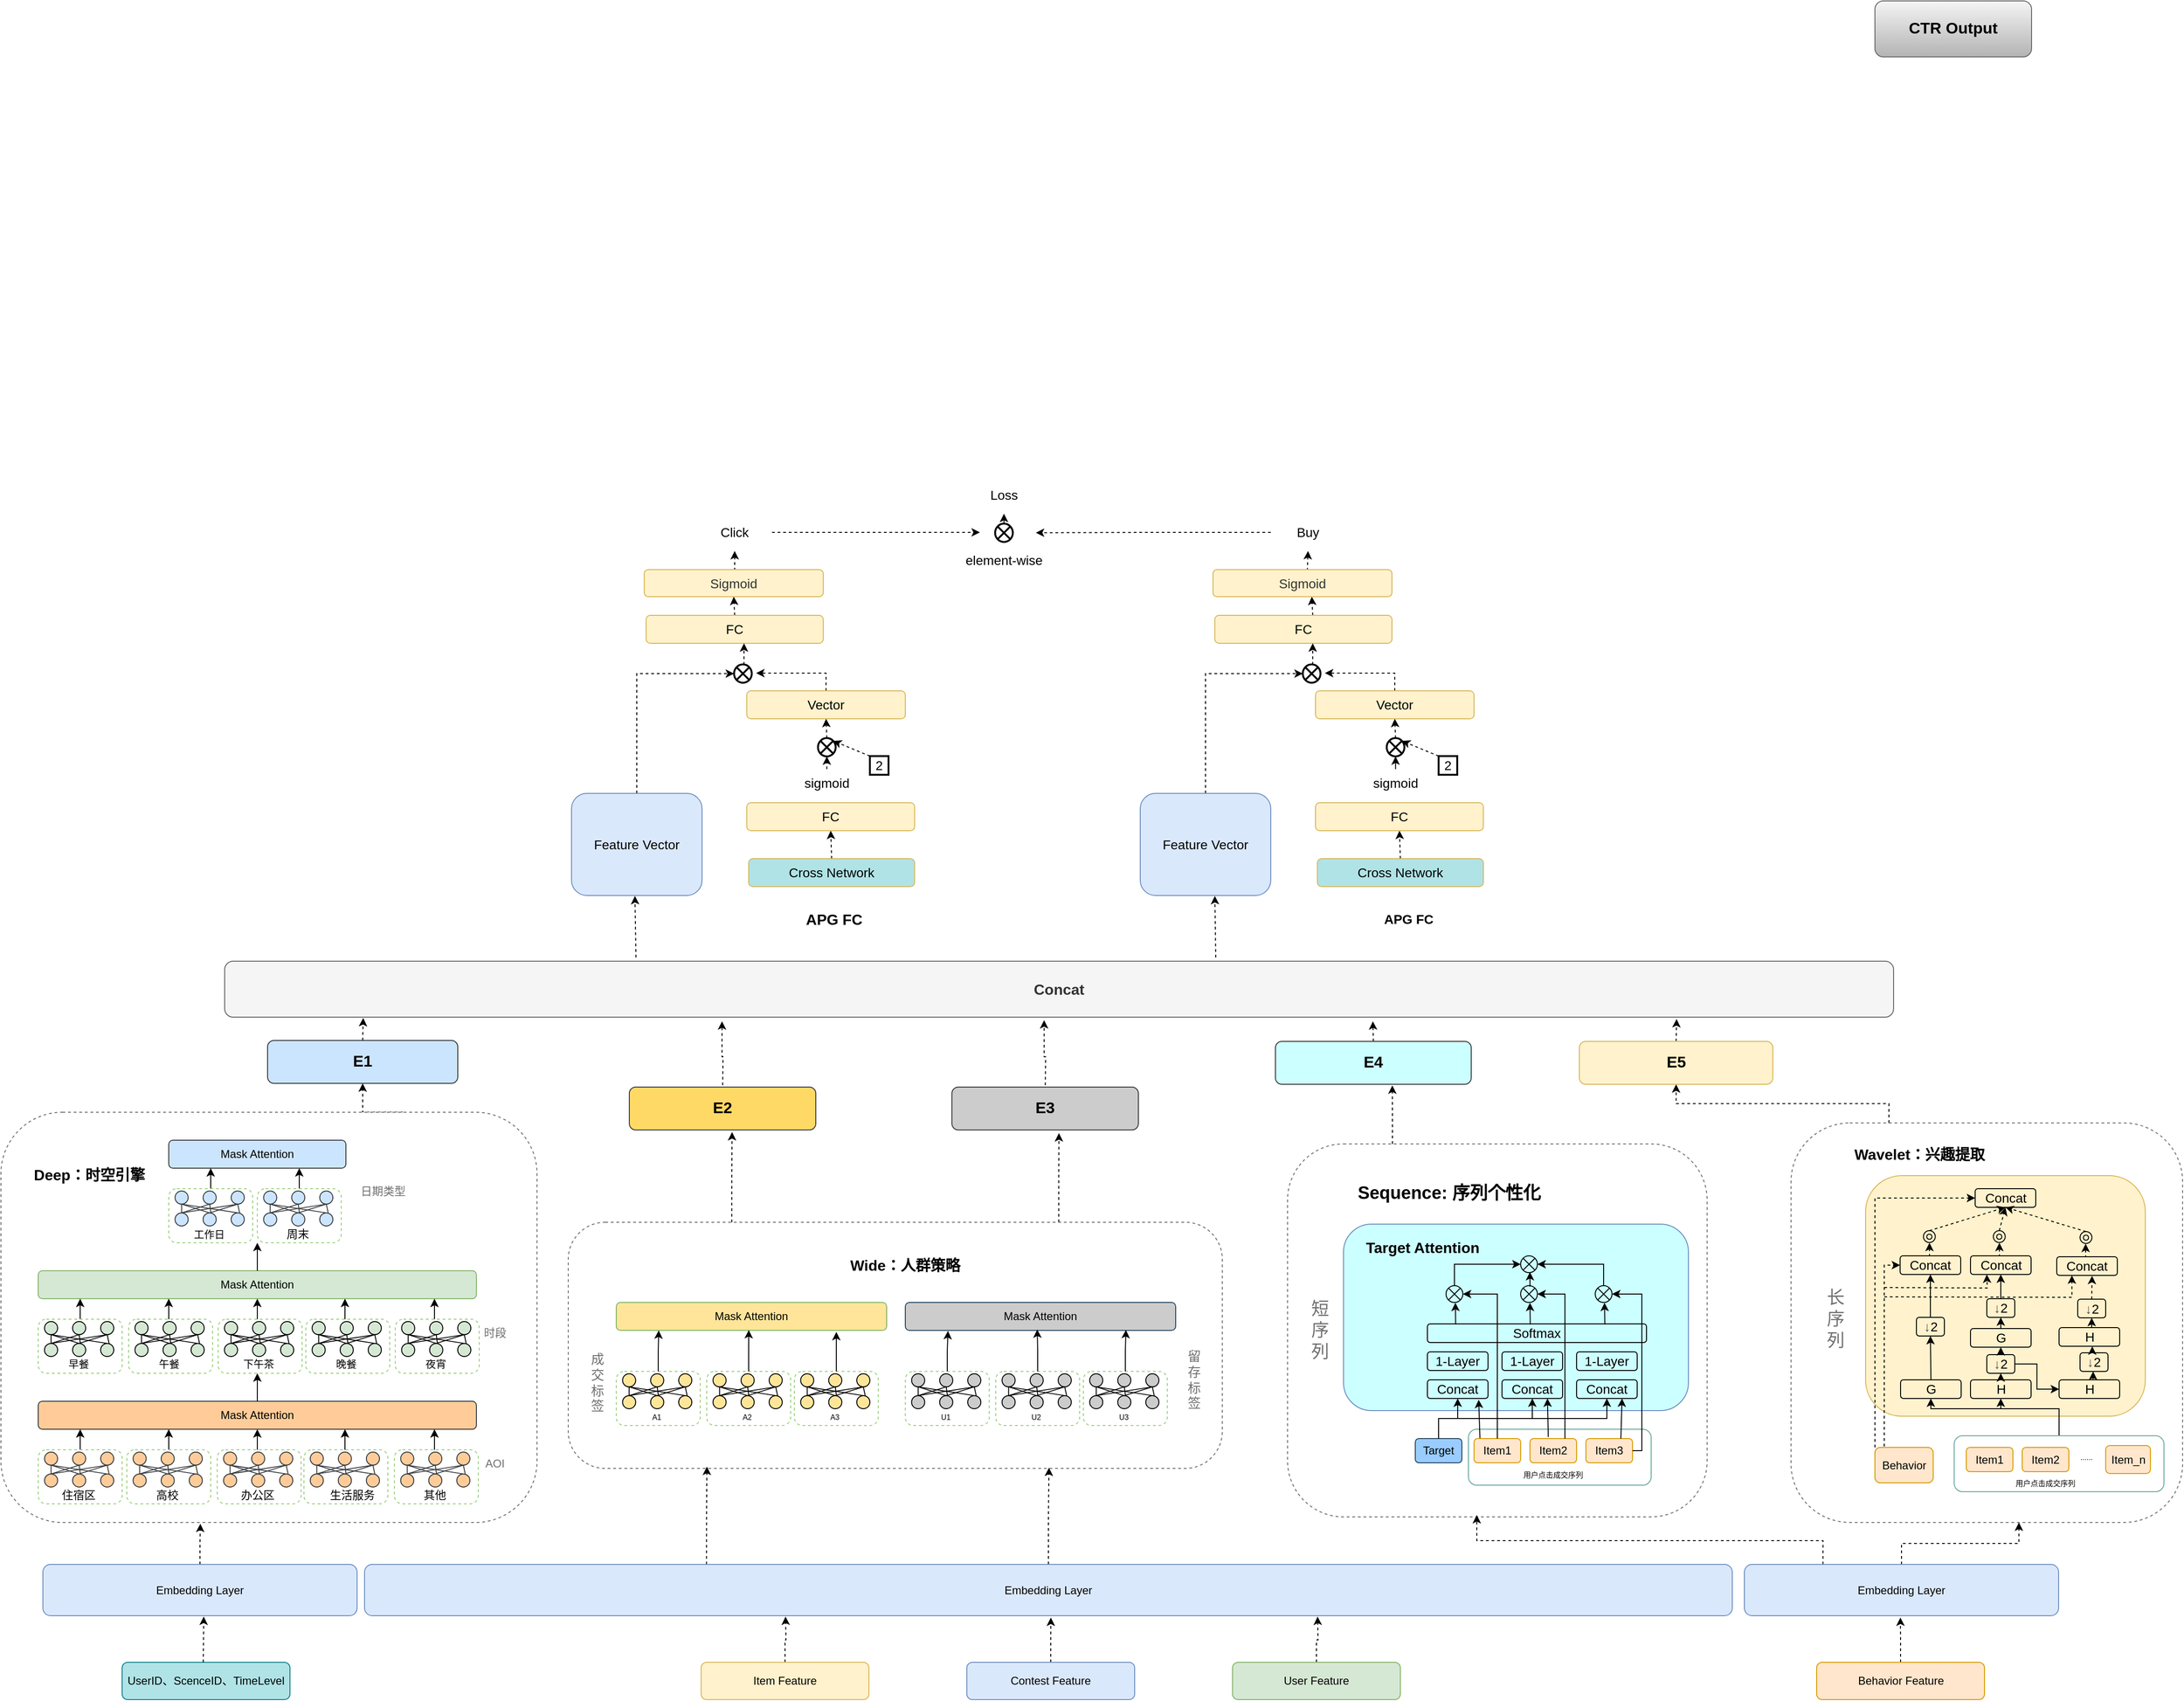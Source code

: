 <mxfile version="21.5.2" type="github">
  <diagram id="gPPu7ZsFkr0shVpbmfQd" name="第 1 页">
    <mxGraphModel dx="3268" dy="2792" grid="0" gridSize="10" guides="1" tooltips="1" connect="1" arrows="1" fold="1" page="0" pageScale="1" pageWidth="827" pageHeight="1169" math="0" shadow="0">
      <root>
        <mxCell id="0" />
        <mxCell id="1" parent="0" />
        <mxCell id="70Ya0LfjOEHPeGMbpP64-84" style="edgeStyle=orthogonalEdgeStyle;rounded=0;orthogonalLoop=1;jettySize=auto;html=1;exitX=0.25;exitY=0;exitDx=0;exitDy=0;entryX=0.5;entryY=1;entryDx=0;entryDy=0;dashed=1;" edge="1" parent="1" source="MMoQuTSj6dpDtB3isse6-614" target="MMoQuTSj6dpDtB3isse6-472">
          <mxGeometry relative="1" as="geometry" />
        </mxCell>
        <mxCell id="MMoQuTSj6dpDtB3isse6-614" value="" style="rounded=1;whiteSpace=wrap;html=1;dashed=1;strokeColor=#707070;fontSize=16;fontColor=#000000;" parent="1" vertex="1">
          <mxGeometry x="1520" y="303.5" width="420" height="428.5" as="geometry" />
        </mxCell>
        <mxCell id="70Ya0LfjOEHPeGMbpP64-82" style="edgeStyle=orthogonalEdgeStyle;rounded=0;orthogonalLoop=1;jettySize=auto;html=1;exitX=0.25;exitY=0;exitDx=0;exitDy=0;entryX=0.597;entryY=1.027;entryDx=0;entryDy=0;entryPerimeter=0;dashed=1;" edge="1" parent="1" source="MMoQuTSj6dpDtB3isse6-7" target="MMoQuTSj6dpDtB3isse6-471">
          <mxGeometry relative="1" as="geometry" />
        </mxCell>
        <mxCell id="MMoQuTSj6dpDtB3isse6-7" value="" style="rounded=1;whiteSpace=wrap;html=1;dashed=1;strokeColor=#707070;fontSize=16;fontColor=#000000;" parent="1" vertex="1">
          <mxGeometry x="980" y="326" width="450" height="400" as="geometry" />
        </mxCell>
        <mxCell id="MMoQuTSj6dpDtB3isse6-8" value="" style="rounded=1;whiteSpace=wrap;html=1;strokeColor=#6c8ebf;fontSize=16;fillColor=#CCFFFF;" parent="1" vertex="1">
          <mxGeometry x="1040" y="412" width="370" height="200" as="geometry" />
        </mxCell>
        <mxCell id="MMoQuTSj6dpDtB3isse6-9" value="" style="rounded=1;whiteSpace=wrap;html=1;labelBorderColor=default;strokeColor=#67AB9F;fontSize=14;fontColor=#000000;fillColor=none;" parent="1" vertex="1">
          <mxGeometry x="1174" y="632" width="196" height="60" as="geometry" />
        </mxCell>
        <mxCell id="70Ya0LfjOEHPeGMbpP64-78" style="edgeStyle=orthogonalEdgeStyle;rounded=0;orthogonalLoop=1;jettySize=auto;html=1;exitX=0.25;exitY=0;exitDx=0;exitDy=0;entryX=0.551;entryY=1.049;entryDx=0;entryDy=0;entryPerimeter=0;dashed=1;" edge="1" parent="1" source="MMoQuTSj6dpDtB3isse6-10" target="MMoQuTSj6dpDtB3isse6-469">
          <mxGeometry relative="1" as="geometry" />
        </mxCell>
        <mxCell id="70Ya0LfjOEHPeGMbpP64-80" style="edgeStyle=orthogonalEdgeStyle;rounded=0;orthogonalLoop=1;jettySize=auto;html=1;exitX=0.75;exitY=0;exitDx=0;exitDy=0;entryX=0.574;entryY=1.074;entryDx=0;entryDy=0;entryPerimeter=0;dashed=1;" edge="1" parent="1" source="MMoQuTSj6dpDtB3isse6-10" target="MMoQuTSj6dpDtB3isse6-470">
          <mxGeometry relative="1" as="geometry" />
        </mxCell>
        <mxCell id="MMoQuTSj6dpDtB3isse6-10" value="" style="rounded=1;whiteSpace=wrap;html=1;dashed=1;strokeColor=#707070;fontSize=16;fontColor=#000000;" parent="1" vertex="1">
          <mxGeometry x="208.5" y="410" width="701.5" height="264" as="geometry" />
        </mxCell>
        <mxCell id="70Ya0LfjOEHPeGMbpP64-76" style="edgeStyle=orthogonalEdgeStyle;rounded=0;orthogonalLoop=1;jettySize=auto;html=1;exitX=0.75;exitY=0;exitDx=0;exitDy=0;entryX=0.5;entryY=1;entryDx=0;entryDy=0;dashed=1;" edge="1" parent="1" source="MMoQuTSj6dpDtB3isse6-11" target="MMoQuTSj6dpDtB3isse6-468">
          <mxGeometry relative="1" as="geometry">
            <Array as="points">
              <mxPoint x="-12" y="292" />
            </Array>
          </mxGeometry>
        </mxCell>
        <mxCell id="MMoQuTSj6dpDtB3isse6-11" value="" style="rounded=1;whiteSpace=wrap;html=1;dashed=1;strokeColor=#707070;fontSize=16;fontColor=#000000;" parent="1" vertex="1">
          <mxGeometry x="-400" y="292" width="575" height="440" as="geometry" />
        </mxCell>
        <mxCell id="MMoQuTSj6dpDtB3isse6-12" style="edgeStyle=orthogonalEdgeStyle;rounded=0;orthogonalLoop=1;jettySize=auto;html=1;exitX=0.5;exitY=0;exitDx=0;exitDy=0;entryX=0.196;entryY=1.018;entryDx=0;entryDy=0;entryPerimeter=0;dashed=1;" parent="1" source="MMoQuTSj6dpDtB3isse6-13" edge="1">
          <mxGeometry relative="1" as="geometry">
            <mxPoint x="441.532" y="832.99" as="targetPoint" />
          </mxGeometry>
        </mxCell>
        <mxCell id="MMoQuTSj6dpDtB3isse6-13" value="Item Feature" style="rounded=1;whiteSpace=wrap;html=1;fillColor=#fff2cc;strokeColor=#d6b656;" parent="1" vertex="1">
          <mxGeometry x="351" y="882" width="180" height="40" as="geometry" />
        </mxCell>
        <mxCell id="MMoQuTSj6dpDtB3isse6-14" style="edgeStyle=orthogonalEdgeStyle;rounded=0;orthogonalLoop=1;jettySize=auto;html=1;exitX=0.5;exitY=0;exitDx=0;exitDy=0;entryX=0.39;entryY=1.036;entryDx=0;entryDy=0;entryPerimeter=0;dashed=1;" parent="1" source="MMoQuTSj6dpDtB3isse6-15" edge="1">
          <mxGeometry relative="1" as="geometry">
            <mxPoint x="726.13" y="833.98" as="targetPoint" />
          </mxGeometry>
        </mxCell>
        <mxCell id="MMoQuTSj6dpDtB3isse6-15" value="Contest Feature" style="rounded=1;whiteSpace=wrap;html=1;fillColor=#dae8fc;strokeColor=#6c8ebf;" parent="1" vertex="1">
          <mxGeometry x="636" y="882" width="180" height="40" as="geometry" />
        </mxCell>
        <mxCell id="MMoQuTSj6dpDtB3isse6-16" style="edgeStyle=orthogonalEdgeStyle;rounded=0;orthogonalLoop=1;jettySize=auto;html=1;exitX=0.5;exitY=0;exitDx=0;exitDy=0;entryX=0.585;entryY=1.018;entryDx=0;entryDy=0;entryPerimeter=0;dashed=1;" parent="1" source="MMoQuTSj6dpDtB3isse6-17" edge="1">
          <mxGeometry relative="1" as="geometry">
            <mxPoint x="1012.195" y="832.99" as="targetPoint" />
          </mxGeometry>
        </mxCell>
        <mxCell id="MMoQuTSj6dpDtB3isse6-17" value="User Feature" style="rounded=1;whiteSpace=wrap;html=1;fillColor=#d5e8d4;strokeColor=#82b366;" parent="1" vertex="1">
          <mxGeometry x="921" y="882" width="180" height="40" as="geometry" />
        </mxCell>
        <mxCell id="MMoQuTSj6dpDtB3isse6-18" style="edgeStyle=orthogonalEdgeStyle;rounded=0;orthogonalLoop=1;jettySize=auto;html=1;exitX=0.5;exitY=0;exitDx=0;exitDy=0;entryX=0.779;entryY=1.036;entryDx=0;entryDy=0;entryPerimeter=0;dashed=1;" parent="1" source="MMoQuTSj6dpDtB3isse6-19" edge="1">
          <mxGeometry relative="1" as="geometry">
            <mxPoint x="1637.293" y="833.98" as="targetPoint" />
          </mxGeometry>
        </mxCell>
        <mxCell id="MMoQuTSj6dpDtB3isse6-19" value="Behavior Feature" style="rounded=1;whiteSpace=wrap;html=1;fillColor=#ffe6cc;strokeColor=#d79b00;" parent="1" vertex="1">
          <mxGeometry x="1547.5" y="882" width="180" height="40" as="geometry" />
        </mxCell>
        <mxCell id="70Ya0LfjOEHPeGMbpP64-72" style="edgeStyle=orthogonalEdgeStyle;rounded=0;orthogonalLoop=1;jettySize=auto;html=1;exitX=0.25;exitY=0;exitDx=0;exitDy=0;entryX=0.212;entryY=0.993;entryDx=0;entryDy=0;entryPerimeter=0;dashed=1;" edge="1" parent="1" source="MMoQuTSj6dpDtB3isse6-20" target="MMoQuTSj6dpDtB3isse6-10">
          <mxGeometry relative="1" as="geometry">
            <mxPoint x="356.588" y="680" as="targetPoint" />
          </mxGeometry>
        </mxCell>
        <mxCell id="70Ya0LfjOEHPeGMbpP64-73" style="edgeStyle=orthogonalEdgeStyle;rounded=0;orthogonalLoop=1;jettySize=auto;html=1;exitX=0.5;exitY=0;exitDx=0;exitDy=0;entryX=0.735;entryY=0.997;entryDx=0;entryDy=0;entryPerimeter=0;dashed=1;" edge="1" parent="1" source="MMoQuTSj6dpDtB3isse6-20" target="MMoQuTSj6dpDtB3isse6-10">
          <mxGeometry relative="1" as="geometry">
            <mxPoint x="723.647" y="680" as="targetPoint" />
          </mxGeometry>
        </mxCell>
        <mxCell id="MMoQuTSj6dpDtB3isse6-20" value="Embedding Layer" style="rounded=1;whiteSpace=wrap;html=1;fillColor=#dae8fc;strokeColor=#6c8ebf;" parent="1" vertex="1">
          <mxGeometry x="-10" y="777" width="1467" height="55" as="geometry" />
        </mxCell>
        <mxCell id="MMoQuTSj6dpDtB3isse6-21" value="Mask Attention" style="rounded=1;whiteSpace=wrap;html=1;fillColor=#d5e8d4;strokeColor=#82b366;" parent="1" vertex="1">
          <mxGeometry x="-360" y="462" width="470" height="30" as="geometry" />
        </mxCell>
        <mxCell id="MMoQuTSj6dpDtB3isse6-22" value="" style="endArrow=classic;html=1;rounded=0;exitX=0.5;exitY=0;exitDx=0;exitDy=0;" parent="1" source="MMoQuTSj6dpDtB3isse6-83" edge="1">
          <mxGeometry width="50" height="50" relative="1" as="geometry">
            <mxPoint x="-320" y="514" as="sourcePoint" />
            <mxPoint x="-315.0" y="492" as="targetPoint" />
          </mxGeometry>
        </mxCell>
        <mxCell id="MMoQuTSj6dpDtB3isse6-23" value="" style="endArrow=classic;html=1;rounded=0;exitX=0.5;exitY=0;exitDx=0;exitDy=0;" parent="1" edge="1">
          <mxGeometry width="50" height="50" relative="1" as="geometry">
            <mxPoint x="-125.0" y="514" as="sourcePoint" />
            <mxPoint x="-125.0" y="492" as="targetPoint" />
          </mxGeometry>
        </mxCell>
        <mxCell id="MMoQuTSj6dpDtB3isse6-24" value="" style="endArrow=classic;html=1;rounded=0;exitX=0.5;exitY=0;exitDx=0;exitDy=0;" parent="1" edge="1">
          <mxGeometry width="50" height="50" relative="1" as="geometry">
            <mxPoint x="-31" y="514" as="sourcePoint" />
            <mxPoint x="-31" y="492" as="targetPoint" />
          </mxGeometry>
        </mxCell>
        <mxCell id="MMoQuTSj6dpDtB3isse6-25" value="" style="endArrow=classic;html=1;rounded=0;exitX=0.5;exitY=0;exitDx=0;exitDy=0;" parent="1" edge="1">
          <mxGeometry width="50" height="50" relative="1" as="geometry">
            <mxPoint x="65" y="514" as="sourcePoint" />
            <mxPoint x="65" y="492" as="targetPoint" />
          </mxGeometry>
        </mxCell>
        <mxCell id="MMoQuTSj6dpDtB3isse6-26" value="" style="endArrow=classic;html=1;rounded=0;exitX=0.5;exitY=0;exitDx=0;exitDy=0;" parent="1" edge="1">
          <mxGeometry width="50" height="50" relative="1" as="geometry">
            <mxPoint x="-220.0" y="514" as="sourcePoint" />
            <mxPoint x="-220.0" y="492" as="targetPoint" />
          </mxGeometry>
        </mxCell>
        <mxCell id="MMoQuTSj6dpDtB3isse6-27" value="&lt;font color=&quot;#707070&quot;&gt;时段&lt;/font&gt;" style="text;html=1;strokeColor=none;fillColor=none;align=center;verticalAlign=middle;whiteSpace=wrap;rounded=0;dashed=1;opacity=1;" parent="1" vertex="1">
          <mxGeometry x="100" y="514" width="60" height="30" as="geometry" />
        </mxCell>
        <mxCell id="MMoQuTSj6dpDtB3isse6-28" value="Mask Attention" style="rounded=1;whiteSpace=wrap;html=1;fillColor=#ffcc99;strokeColor=#36393d;" parent="1" vertex="1">
          <mxGeometry x="-360" y="602" width="470" height="30" as="geometry" />
        </mxCell>
        <mxCell id="MMoQuTSj6dpDtB3isse6-29" value="" style="endArrow=classic;html=1;rounded=0;exitX=0.5;exitY=0;exitDx=0;exitDy=0;" parent="1" source="MMoQuTSj6dpDtB3isse6-168" edge="1">
          <mxGeometry width="50" height="50" relative="1" as="geometry">
            <mxPoint x="-320" y="654" as="sourcePoint" />
            <mxPoint x="-315.0" y="632" as="targetPoint" />
          </mxGeometry>
        </mxCell>
        <mxCell id="MMoQuTSj6dpDtB3isse6-30" value="" style="endArrow=classic;html=1;rounded=0;exitX=0.5;exitY=0;exitDx=0;exitDy=0;" parent="1" edge="1">
          <mxGeometry width="50" height="50" relative="1" as="geometry">
            <mxPoint x="-125.0" y="654" as="sourcePoint" />
            <mxPoint x="-125.0" y="632" as="targetPoint" />
          </mxGeometry>
        </mxCell>
        <mxCell id="MMoQuTSj6dpDtB3isse6-31" value="" style="endArrow=classic;html=1;rounded=0;exitX=0.5;exitY=0;exitDx=0;exitDy=0;" parent="1" edge="1">
          <mxGeometry width="50" height="50" relative="1" as="geometry">
            <mxPoint x="-31" y="654" as="sourcePoint" />
            <mxPoint x="-31" y="632" as="targetPoint" />
          </mxGeometry>
        </mxCell>
        <mxCell id="MMoQuTSj6dpDtB3isse6-32" value="" style="endArrow=classic;html=1;rounded=0;exitX=0.5;exitY=0;exitDx=0;exitDy=0;" parent="1" edge="1">
          <mxGeometry width="50" height="50" relative="1" as="geometry">
            <mxPoint x="65" y="654" as="sourcePoint" />
            <mxPoint x="65" y="632" as="targetPoint" />
          </mxGeometry>
        </mxCell>
        <mxCell id="MMoQuTSj6dpDtB3isse6-33" value="" style="endArrow=classic;html=1;rounded=0;exitX=0.5;exitY=0;exitDx=0;exitDy=0;" parent="1" edge="1">
          <mxGeometry width="50" height="50" relative="1" as="geometry">
            <mxPoint x="-220.0" y="654" as="sourcePoint" />
            <mxPoint x="-220.0" y="632" as="targetPoint" />
          </mxGeometry>
        </mxCell>
        <mxCell id="MMoQuTSj6dpDtB3isse6-34" value="&lt;font color=&quot;#707070&quot;&gt;AOI&lt;/font&gt;" style="text;html=1;strokeColor=none;fillColor=none;align=center;verticalAlign=middle;whiteSpace=wrap;rounded=0;dashed=1;opacity=1;" parent="1" vertex="1">
          <mxGeometry x="100" y="654" width="60" height="30" as="geometry" />
        </mxCell>
        <mxCell id="MMoQuTSj6dpDtB3isse6-35" value="" style="endArrow=classic;html=1;rounded=0;exitX=0.5;exitY=0;exitDx=0;exitDy=0;" parent="1" source="MMoQuTSj6dpDtB3isse6-28" edge="1">
          <mxGeometry width="50" height="50" relative="1" as="geometry">
            <mxPoint x="-125" y="594" as="sourcePoint" />
            <mxPoint x="-125.0" y="572" as="targetPoint" />
          </mxGeometry>
        </mxCell>
        <mxCell id="MMoQuTSj6dpDtB3isse6-36" value="Mask Attention" style="rounded=1;whiteSpace=wrap;html=1;fillColor=#cce5ff;strokeColor=#36393d;" parent="1" vertex="1">
          <mxGeometry x="-220" y="322" width="190" height="30" as="geometry" />
        </mxCell>
        <mxCell id="MMoQuTSj6dpDtB3isse6-37" value="" style="endArrow=classic;html=1;rounded=0;exitX=0.5;exitY=0;exitDx=0;exitDy=0;" parent="1" source="MMoQuTSj6dpDtB3isse6-65" edge="1">
          <mxGeometry width="50" height="50" relative="1" as="geometry">
            <mxPoint x="-180" y="374" as="sourcePoint" />
            <mxPoint x="-175.0" y="352" as="targetPoint" />
          </mxGeometry>
        </mxCell>
        <mxCell id="MMoQuTSj6dpDtB3isse6-38" value="" style="endArrow=classic;html=1;rounded=0;exitX=0.5;exitY=0;exitDx=0;exitDy=0;" parent="1" edge="1">
          <mxGeometry width="50" height="50" relative="1" as="geometry">
            <mxPoint x="-80.0" y="374" as="sourcePoint" />
            <mxPoint x="-80.0" y="352" as="targetPoint" />
          </mxGeometry>
        </mxCell>
        <mxCell id="MMoQuTSj6dpDtB3isse6-39" value="" style="endArrow=classic;html=1;rounded=0;exitX=0.5;exitY=0;exitDx=0;exitDy=0;" parent="1" edge="1">
          <mxGeometry width="50" height="50" relative="1" as="geometry">
            <mxPoint x="-125.0" y="462" as="sourcePoint" />
            <mxPoint x="-125.0" y="432" as="targetPoint" />
          </mxGeometry>
        </mxCell>
        <mxCell id="MMoQuTSj6dpDtB3isse6-40" value="&lt;font color=&quot;#707070&quot;&gt;日期类型&lt;/font&gt;" style="text;html=1;strokeColor=none;fillColor=none;align=center;verticalAlign=middle;whiteSpace=wrap;rounded=0;dashed=1;opacity=1;" parent="1" vertex="1">
          <mxGeometry x="-20" y="362" width="60" height="30" as="geometry" />
        </mxCell>
        <mxCell id="MMoQuTSj6dpDtB3isse6-41" value="&lt;font size=&quot;1&quot; color=&quot;#000000&quot;&gt;&lt;b style=&quot;font-size: 16px;&quot;&gt;Deep：时空引擎&lt;/b&gt;&lt;/font&gt;" style="text;html=1;strokeColor=none;fillColor=none;align=center;verticalAlign=middle;whiteSpace=wrap;rounded=0;dashed=1;fontColor=#707070;opacity=1;" parent="1" vertex="1">
          <mxGeometry x="-370" y="344" width="130" height="30" as="geometry" />
        </mxCell>
        <mxCell id="MMoQuTSj6dpDtB3isse6-42" value="Mask Attention" style="rounded=1;whiteSpace=wrap;html=1;fillColor=#FFE599;strokeColor=#82b366;" parent="1" vertex="1">
          <mxGeometry x="260" y="496" width="290" height="30" as="geometry" />
        </mxCell>
        <mxCell id="MMoQuTSj6dpDtB3isse6-46" value="" style="group" parent="1" vertex="1" connectable="0">
          <mxGeometry x="-125" y="374" width="90" height="58" as="geometry" />
        </mxCell>
        <mxCell id="MMoQuTSj6dpDtB3isse6-47" value="" style="rounded=1;whiteSpace=wrap;html=1;dashed=1;strokeColor=#97D077;" parent="MMoQuTSj6dpDtB3isse6-46" vertex="1">
          <mxGeometry width="90" height="58" as="geometry" />
        </mxCell>
        <mxCell id="MMoQuTSj6dpDtB3isse6-48" value="" style="group" parent="MMoQuTSj6dpDtB3isse6-46" vertex="1" connectable="0">
          <mxGeometry x="6.759" y="2.5" width="78.261" height="37.5" as="geometry" />
        </mxCell>
        <mxCell id="MMoQuTSj6dpDtB3isse6-49" value="" style="ellipse;whiteSpace=wrap;html=1;aspect=fixed;fillColor=#cce5ff;strokeColor=#36393d;" parent="MMoQuTSj6dpDtB3isse6-48" vertex="1">
          <mxGeometry width="14.062" height="14.062" as="geometry" />
        </mxCell>
        <mxCell id="MMoQuTSj6dpDtB3isse6-50" value="" style="ellipse;whiteSpace=wrap;html=1;aspect=fixed;fillColor=#cce5ff;strokeColor=#36393d;" parent="MMoQuTSj6dpDtB3isse6-48" vertex="1">
          <mxGeometry x="60.201" width="14.062" height="14.062" as="geometry" />
        </mxCell>
        <mxCell id="MMoQuTSj6dpDtB3isse6-51" value="" style="ellipse;whiteSpace=wrap;html=1;aspect=fixed;fillColor=#cce5ff;strokeColor=#36393d;" parent="MMoQuTSj6dpDtB3isse6-48" vertex="1">
          <mxGeometry x="30.1" width="14.062" height="14.062" as="geometry" />
        </mxCell>
        <mxCell id="MMoQuTSj6dpDtB3isse6-52" value="" style="ellipse;whiteSpace=wrap;html=1;aspect=fixed;fillColor=#cce5ff;strokeColor=#36393d;" parent="MMoQuTSj6dpDtB3isse6-48" vertex="1">
          <mxGeometry y="23.438" width="14.062" height="14.062" as="geometry" />
        </mxCell>
        <mxCell id="MMoQuTSj6dpDtB3isse6-53" value="" style="ellipse;whiteSpace=wrap;html=1;aspect=fixed;fillColor=#cce5ff;strokeColor=#36393d;" parent="MMoQuTSj6dpDtB3isse6-48" vertex="1">
          <mxGeometry x="60.201" y="23.438" width="14.062" height="14.062" as="geometry" />
        </mxCell>
        <mxCell id="MMoQuTSj6dpDtB3isse6-54" value="" style="ellipse;whiteSpace=wrap;html=1;aspect=fixed;fillColor=#cce5ff;strokeColor=#36393d;" parent="MMoQuTSj6dpDtB3isse6-48" vertex="1">
          <mxGeometry x="30.1" y="23.438" width="14.062" height="14.062" as="geometry" />
        </mxCell>
        <mxCell id="MMoQuTSj6dpDtB3isse6-55" value="" style="endArrow=none;html=1;rounded=0;entryX=0.5;entryY=0;entryDx=0;entryDy=0;exitX=0.5;exitY=1;exitDx=0;exitDy=0;fillColor=#cce5ff;strokeColor=#36393d;" parent="MMoQuTSj6dpDtB3isse6-48" source="MMoQuTSj6dpDtB3isse6-49" target="MMoQuTSj6dpDtB3isse6-52" edge="1">
          <mxGeometry width="50" height="50" relative="1" as="geometry">
            <mxPoint x="-36.12" y="65.625" as="sourcePoint" />
            <mxPoint x="-6.02" y="42.188" as="targetPoint" />
          </mxGeometry>
        </mxCell>
        <mxCell id="MMoQuTSj6dpDtB3isse6-56" value="" style="endArrow=none;html=1;rounded=0;entryX=0.5;entryY=1;entryDx=0;entryDy=0;exitX=0.5;exitY=0;exitDx=0;exitDy=0;fillColor=#cce5ff;strokeColor=#36393d;" parent="MMoQuTSj6dpDtB3isse6-48" source="MMoQuTSj6dpDtB3isse6-54" target="MMoQuTSj6dpDtB3isse6-49" edge="1">
          <mxGeometry width="50" height="50" relative="1" as="geometry">
            <mxPoint x="6.02" y="79.688" as="sourcePoint" />
            <mxPoint x="36.12" y="56.25" as="targetPoint" />
          </mxGeometry>
        </mxCell>
        <mxCell id="MMoQuTSj6dpDtB3isse6-57" value="" style="endArrow=none;html=1;rounded=0;entryX=0.5;entryY=1;entryDx=0;entryDy=0;exitX=0.5;exitY=0;exitDx=0;exitDy=0;fillColor=#cce5ff;strokeColor=#36393d;" parent="MMoQuTSj6dpDtB3isse6-48" source="MMoQuTSj6dpDtB3isse6-53" target="MMoQuTSj6dpDtB3isse6-49" edge="1">
          <mxGeometry width="50" height="50" relative="1" as="geometry">
            <mxPoint x="6.02" y="79.688" as="sourcePoint" />
            <mxPoint x="36.12" y="56.25" as="targetPoint" />
          </mxGeometry>
        </mxCell>
        <mxCell id="MMoQuTSj6dpDtB3isse6-58" value="" style="endArrow=none;html=1;rounded=0;entryX=0.5;entryY=1;entryDx=0;entryDy=0;fillColor=#cce5ff;strokeColor=#36393d;" parent="MMoQuTSj6dpDtB3isse6-48" target="MMoQuTSj6dpDtB3isse6-51" edge="1">
          <mxGeometry width="50" height="50" relative="1" as="geometry">
            <mxPoint x="38.419" y="23.75" as="sourcePoint" />
            <mxPoint x="-6.02" y="60.938" as="targetPoint" />
          </mxGeometry>
        </mxCell>
        <mxCell id="MMoQuTSj6dpDtB3isse6-59" value="" style="endArrow=none;html=1;rounded=0;entryX=0.5;entryY=1;entryDx=0;entryDy=0;fillColor=#cce5ff;strokeColor=#36393d;" parent="MMoQuTSj6dpDtB3isse6-48" target="MMoQuTSj6dpDtB3isse6-50" edge="1">
          <mxGeometry width="50" height="50" relative="1" as="geometry">
            <mxPoint x="69.231" y="23.438" as="sourcePoint" />
            <mxPoint x="108.361" y="56.25" as="targetPoint" />
            <Array as="points">
              <mxPoint x="68.3" y="23.75" />
            </Array>
          </mxGeometry>
        </mxCell>
        <mxCell id="MMoQuTSj6dpDtB3isse6-60" value="" style="endArrow=none;html=1;rounded=0;entryX=0.5;entryY=1;entryDx=0;entryDy=0;exitX=0.5;exitY=0;exitDx=0;exitDy=0;fillColor=#cce5ff;strokeColor=#36393d;" parent="MMoQuTSj6dpDtB3isse6-48" source="MMoQuTSj6dpDtB3isse6-52" target="MMoQuTSj6dpDtB3isse6-51" edge="1">
          <mxGeometry width="50" height="50" relative="1" as="geometry">
            <mxPoint x="30.1" y="75" as="sourcePoint" />
            <mxPoint x="60.201" y="51.562" as="targetPoint" />
          </mxGeometry>
        </mxCell>
        <mxCell id="MMoQuTSj6dpDtB3isse6-61" value="" style="endArrow=none;html=1;rounded=0;entryX=0.5;entryY=1;entryDx=0;entryDy=0;exitX=0.5;exitY=0;exitDx=0;exitDy=0;fillColor=#cce5ff;strokeColor=#36393d;" parent="MMoQuTSj6dpDtB3isse6-48" source="MMoQuTSj6dpDtB3isse6-52" target="MMoQuTSj6dpDtB3isse6-50" edge="1">
          <mxGeometry width="50" height="50" relative="1" as="geometry">
            <mxPoint x="42.14" y="84.375" as="sourcePoint" />
            <mxPoint x="72.241" y="60.938" as="targetPoint" />
          </mxGeometry>
        </mxCell>
        <mxCell id="MMoQuTSj6dpDtB3isse6-62" value="" style="endArrow=none;html=1;rounded=0;entryX=0.5;entryY=1;entryDx=0;entryDy=0;exitX=0.5;exitY=0;exitDx=0;exitDy=0;fillColor=#cce5ff;strokeColor=#36393d;" parent="MMoQuTSj6dpDtB3isse6-48" source="MMoQuTSj6dpDtB3isse6-54" target="MMoQuTSj6dpDtB3isse6-50" edge="1">
          <mxGeometry width="50" height="50" relative="1" as="geometry">
            <mxPoint x="36.12" y="70.312" as="sourcePoint" />
            <mxPoint x="66.221" y="46.875" as="targetPoint" />
          </mxGeometry>
        </mxCell>
        <mxCell id="MMoQuTSj6dpDtB3isse6-63" value="周末" style="text;html=1;strokeColor=none;fillColor=none;align=center;verticalAlign=middle;whiteSpace=wrap;rounded=0;" parent="MMoQuTSj6dpDtB3isse6-46" vertex="1">
          <mxGeometry x="24.19" y="45.75" width="39.13" height="6.25" as="geometry" />
        </mxCell>
        <mxCell id="MMoQuTSj6dpDtB3isse6-64" value="" style="group" parent="1" vertex="1" connectable="0">
          <mxGeometry x="-220" y="374" width="90" height="58" as="geometry" />
        </mxCell>
        <mxCell id="MMoQuTSj6dpDtB3isse6-65" value="" style="rounded=1;whiteSpace=wrap;html=1;dashed=1;strokeColor=#97D077;" parent="MMoQuTSj6dpDtB3isse6-64" vertex="1">
          <mxGeometry width="90" height="58" as="geometry" />
        </mxCell>
        <mxCell id="MMoQuTSj6dpDtB3isse6-66" value="" style="group" parent="MMoQuTSj6dpDtB3isse6-64" vertex="1" connectable="0">
          <mxGeometry x="6.759" y="2.5" width="78.261" height="37.5" as="geometry" />
        </mxCell>
        <mxCell id="MMoQuTSj6dpDtB3isse6-67" value="" style="ellipse;whiteSpace=wrap;html=1;aspect=fixed;fillColor=#cce5ff;strokeColor=#36393d;" parent="MMoQuTSj6dpDtB3isse6-66" vertex="1">
          <mxGeometry width="14.062" height="14.062" as="geometry" />
        </mxCell>
        <mxCell id="MMoQuTSj6dpDtB3isse6-68" value="" style="ellipse;whiteSpace=wrap;html=1;aspect=fixed;fillColor=#cce5ff;strokeColor=#36393d;" parent="MMoQuTSj6dpDtB3isse6-66" vertex="1">
          <mxGeometry x="60.201" width="14.062" height="14.062" as="geometry" />
        </mxCell>
        <mxCell id="MMoQuTSj6dpDtB3isse6-69" value="" style="ellipse;whiteSpace=wrap;html=1;aspect=fixed;fillColor=#cce5ff;strokeColor=#36393d;" parent="MMoQuTSj6dpDtB3isse6-66" vertex="1">
          <mxGeometry x="30.1" width="14.062" height="14.062" as="geometry" />
        </mxCell>
        <mxCell id="MMoQuTSj6dpDtB3isse6-70" value="" style="ellipse;whiteSpace=wrap;html=1;aspect=fixed;fillColor=#cce5ff;strokeColor=#36393d;" parent="MMoQuTSj6dpDtB3isse6-66" vertex="1">
          <mxGeometry y="23.438" width="14.062" height="14.062" as="geometry" />
        </mxCell>
        <mxCell id="MMoQuTSj6dpDtB3isse6-71" value="" style="ellipse;whiteSpace=wrap;html=1;aspect=fixed;fillColor=#cce5ff;strokeColor=#36393d;" parent="MMoQuTSj6dpDtB3isse6-66" vertex="1">
          <mxGeometry x="60.201" y="23.438" width="14.062" height="14.062" as="geometry" />
        </mxCell>
        <mxCell id="MMoQuTSj6dpDtB3isse6-72" value="" style="ellipse;whiteSpace=wrap;html=1;aspect=fixed;fillColor=#cce5ff;strokeColor=#36393d;" parent="MMoQuTSj6dpDtB3isse6-66" vertex="1">
          <mxGeometry x="30.1" y="23.438" width="14.062" height="14.062" as="geometry" />
        </mxCell>
        <mxCell id="MMoQuTSj6dpDtB3isse6-73" value="" style="endArrow=none;html=1;rounded=0;entryX=0.5;entryY=0;entryDx=0;entryDy=0;exitX=0.5;exitY=1;exitDx=0;exitDy=0;fillColor=#cce5ff;strokeColor=#36393d;" parent="MMoQuTSj6dpDtB3isse6-66" source="MMoQuTSj6dpDtB3isse6-67" target="MMoQuTSj6dpDtB3isse6-70" edge="1">
          <mxGeometry width="50" height="50" relative="1" as="geometry">
            <mxPoint x="-36.12" y="65.625" as="sourcePoint" />
            <mxPoint x="-6.02" y="42.188" as="targetPoint" />
          </mxGeometry>
        </mxCell>
        <mxCell id="MMoQuTSj6dpDtB3isse6-74" value="" style="endArrow=none;html=1;rounded=0;entryX=0.5;entryY=1;entryDx=0;entryDy=0;exitX=0.5;exitY=0;exitDx=0;exitDy=0;fillColor=#cce5ff;strokeColor=#36393d;" parent="MMoQuTSj6dpDtB3isse6-66" source="MMoQuTSj6dpDtB3isse6-72" target="MMoQuTSj6dpDtB3isse6-67" edge="1">
          <mxGeometry width="50" height="50" relative="1" as="geometry">
            <mxPoint x="6.02" y="79.688" as="sourcePoint" />
            <mxPoint x="36.12" y="56.25" as="targetPoint" />
          </mxGeometry>
        </mxCell>
        <mxCell id="MMoQuTSj6dpDtB3isse6-75" value="" style="endArrow=none;html=1;rounded=0;entryX=0.5;entryY=1;entryDx=0;entryDy=0;exitX=0.5;exitY=0;exitDx=0;exitDy=0;fillColor=#cce5ff;strokeColor=#36393d;" parent="MMoQuTSj6dpDtB3isse6-66" source="MMoQuTSj6dpDtB3isse6-71" target="MMoQuTSj6dpDtB3isse6-67" edge="1">
          <mxGeometry width="50" height="50" relative="1" as="geometry">
            <mxPoint x="6.02" y="79.688" as="sourcePoint" />
            <mxPoint x="36.12" y="56.25" as="targetPoint" />
          </mxGeometry>
        </mxCell>
        <mxCell id="MMoQuTSj6dpDtB3isse6-76" value="" style="endArrow=none;html=1;rounded=0;entryX=0.5;entryY=1;entryDx=0;entryDy=0;fillColor=#cce5ff;strokeColor=#36393d;" parent="MMoQuTSj6dpDtB3isse6-66" target="MMoQuTSj6dpDtB3isse6-69" edge="1">
          <mxGeometry width="50" height="50" relative="1" as="geometry">
            <mxPoint x="38.419" y="23.75" as="sourcePoint" />
            <mxPoint x="-6.02" y="60.938" as="targetPoint" />
          </mxGeometry>
        </mxCell>
        <mxCell id="MMoQuTSj6dpDtB3isse6-77" value="" style="endArrow=none;html=1;rounded=0;entryX=0.5;entryY=1;entryDx=0;entryDy=0;fillColor=#cce5ff;strokeColor=#36393d;" parent="MMoQuTSj6dpDtB3isse6-66" target="MMoQuTSj6dpDtB3isse6-68" edge="1">
          <mxGeometry width="50" height="50" relative="1" as="geometry">
            <mxPoint x="69.231" y="23.438" as="sourcePoint" />
            <mxPoint x="108.361" y="56.25" as="targetPoint" />
            <Array as="points">
              <mxPoint x="68.3" y="23.75" />
            </Array>
          </mxGeometry>
        </mxCell>
        <mxCell id="MMoQuTSj6dpDtB3isse6-78" value="" style="endArrow=none;html=1;rounded=0;entryX=0.5;entryY=1;entryDx=0;entryDy=0;exitX=0.5;exitY=0;exitDx=0;exitDy=0;fillColor=#cce5ff;strokeColor=#36393d;" parent="MMoQuTSj6dpDtB3isse6-66" source="MMoQuTSj6dpDtB3isse6-70" target="MMoQuTSj6dpDtB3isse6-69" edge="1">
          <mxGeometry width="50" height="50" relative="1" as="geometry">
            <mxPoint x="30.1" y="75" as="sourcePoint" />
            <mxPoint x="60.201" y="51.562" as="targetPoint" />
          </mxGeometry>
        </mxCell>
        <mxCell id="MMoQuTSj6dpDtB3isse6-79" value="" style="endArrow=none;html=1;rounded=0;entryX=0.5;entryY=1;entryDx=0;entryDy=0;exitX=0.5;exitY=0;exitDx=0;exitDy=0;fillColor=#cce5ff;strokeColor=#36393d;" parent="MMoQuTSj6dpDtB3isse6-66" source="MMoQuTSj6dpDtB3isse6-70" target="MMoQuTSj6dpDtB3isse6-68" edge="1">
          <mxGeometry width="50" height="50" relative="1" as="geometry">
            <mxPoint x="42.14" y="84.375" as="sourcePoint" />
            <mxPoint x="72.241" y="60.938" as="targetPoint" />
          </mxGeometry>
        </mxCell>
        <mxCell id="MMoQuTSj6dpDtB3isse6-80" value="" style="endArrow=none;html=1;rounded=0;entryX=0.5;entryY=1;entryDx=0;entryDy=0;exitX=0.5;exitY=0;exitDx=0;exitDy=0;fillColor=#cce5ff;strokeColor=#36393d;" parent="MMoQuTSj6dpDtB3isse6-66" source="MMoQuTSj6dpDtB3isse6-72" target="MMoQuTSj6dpDtB3isse6-68" edge="1">
          <mxGeometry width="50" height="50" relative="1" as="geometry">
            <mxPoint x="36.12" y="70.312" as="sourcePoint" />
            <mxPoint x="66.221" y="46.875" as="targetPoint" />
          </mxGeometry>
        </mxCell>
        <mxCell id="MMoQuTSj6dpDtB3isse6-81" value="&lt;font style=&quot;font-size: 11px;&quot;&gt;工作日&lt;/font&gt;" style="text;html=1;strokeColor=none;fillColor=none;align=center;verticalAlign=middle;whiteSpace=wrap;rounded=0;" parent="MMoQuTSj6dpDtB3isse6-64" vertex="1">
          <mxGeometry x="24.19" y="45.75" width="39.13" height="6.25" as="geometry" />
        </mxCell>
        <mxCell id="MMoQuTSj6dpDtB3isse6-82" value="" style="group" parent="1" vertex="1" connectable="0">
          <mxGeometry x="-360" y="514" width="90" height="58" as="geometry" />
        </mxCell>
        <mxCell id="MMoQuTSj6dpDtB3isse6-83" value="" style="rounded=1;whiteSpace=wrap;html=1;dashed=1;strokeColor=#97D077;" parent="MMoQuTSj6dpDtB3isse6-82" vertex="1">
          <mxGeometry width="90" height="58" as="geometry" />
        </mxCell>
        <mxCell id="MMoQuTSj6dpDtB3isse6-84" value="&lt;font style=&quot;font-size: 11px;&quot;&gt;早餐&lt;/font&gt;" style="text;html=1;strokeColor=none;fillColor=none;align=center;verticalAlign=middle;whiteSpace=wrap;rounded=0;fontSize=8;" parent="MMoQuTSj6dpDtB3isse6-82" vertex="1">
          <mxGeometry x="24.19" y="44.75" width="39.13" height="6.25" as="geometry" />
        </mxCell>
        <mxCell id="MMoQuTSj6dpDtB3isse6-85" value="" style="ellipse;whiteSpace=wrap;html=1;aspect=fixed;fillColor=#d5e8d4;strokeColor=#000000;" parent="MMoQuTSj6dpDtB3isse6-82" vertex="1">
          <mxGeometry x="6.759" y="2.5" width="14.062" height="14.062" as="geometry" />
        </mxCell>
        <mxCell id="MMoQuTSj6dpDtB3isse6-86" value="" style="ellipse;whiteSpace=wrap;html=1;aspect=fixed;fillColor=#d5e8d4;strokeColor=#000000;" parent="MMoQuTSj6dpDtB3isse6-82" vertex="1">
          <mxGeometry x="66.96" y="2.5" width="14.062" height="14.062" as="geometry" />
        </mxCell>
        <mxCell id="MMoQuTSj6dpDtB3isse6-87" value="" style="ellipse;whiteSpace=wrap;html=1;aspect=fixed;fillColor=#d5e8d4;strokeColor=#000000;" parent="MMoQuTSj6dpDtB3isse6-82" vertex="1">
          <mxGeometry x="36.859" y="2.5" width="14.062" height="14.062" as="geometry" />
        </mxCell>
        <mxCell id="MMoQuTSj6dpDtB3isse6-88" value="" style="ellipse;whiteSpace=wrap;html=1;aspect=fixed;fillColor=#d5e8d4;strokeColor=#000000;" parent="MMoQuTSj6dpDtB3isse6-82" vertex="1">
          <mxGeometry x="6.759" y="25.938" width="14.062" height="14.062" as="geometry" />
        </mxCell>
        <mxCell id="MMoQuTSj6dpDtB3isse6-89" value="" style="ellipse;whiteSpace=wrap;html=1;aspect=fixed;fillColor=#d5e8d4;strokeColor=#000000;" parent="MMoQuTSj6dpDtB3isse6-82" vertex="1">
          <mxGeometry x="66.96" y="25.938" width="14.062" height="14.062" as="geometry" />
        </mxCell>
        <mxCell id="MMoQuTSj6dpDtB3isse6-90" value="" style="ellipse;whiteSpace=wrap;html=1;aspect=fixed;fillColor=#d5e8d4;strokeColor=#000000;" parent="MMoQuTSj6dpDtB3isse6-82" vertex="1">
          <mxGeometry x="36.859" y="25.938" width="14.062" height="14.062" as="geometry" />
        </mxCell>
        <mxCell id="MMoQuTSj6dpDtB3isse6-91" value="" style="endArrow=none;html=1;rounded=0;entryX=0.5;entryY=0;entryDx=0;entryDy=0;exitX=0.5;exitY=1;exitDx=0;exitDy=0;fillColor=#d5e8d4;strokeColor=#000000;" parent="MMoQuTSj6dpDtB3isse6-82" source="MMoQuTSj6dpDtB3isse6-85" target="MMoQuTSj6dpDtB3isse6-88" edge="1">
          <mxGeometry width="50" height="50" relative="1" as="geometry">
            <mxPoint x="-29.362" y="68.125" as="sourcePoint" />
            <mxPoint x="0.739" y="44.688" as="targetPoint" />
          </mxGeometry>
        </mxCell>
        <mxCell id="MMoQuTSj6dpDtB3isse6-92" value="" style="endArrow=none;html=1;rounded=0;entryX=0.5;entryY=1;entryDx=0;entryDy=0;exitX=0.5;exitY=0;exitDx=0;exitDy=0;fillColor=#d5e8d4;strokeColor=#000000;" parent="MMoQuTSj6dpDtB3isse6-82" source="MMoQuTSj6dpDtB3isse6-90" target="MMoQuTSj6dpDtB3isse6-85" edge="1">
          <mxGeometry width="50" height="50" relative="1" as="geometry">
            <mxPoint x="12.779" y="82.188" as="sourcePoint" />
            <mxPoint x="42.879" y="58.75" as="targetPoint" />
          </mxGeometry>
        </mxCell>
        <mxCell id="MMoQuTSj6dpDtB3isse6-93" value="" style="endArrow=none;html=1;rounded=0;entryX=0.5;entryY=1;entryDx=0;entryDy=0;exitX=0.5;exitY=0;exitDx=0;exitDy=0;fillColor=#d5e8d4;strokeColor=#000000;" parent="MMoQuTSj6dpDtB3isse6-82" source="MMoQuTSj6dpDtB3isse6-89" target="MMoQuTSj6dpDtB3isse6-85" edge="1">
          <mxGeometry width="50" height="50" relative="1" as="geometry">
            <mxPoint x="12.779" y="82.188" as="sourcePoint" />
            <mxPoint x="42.879" y="58.75" as="targetPoint" />
          </mxGeometry>
        </mxCell>
        <mxCell id="MMoQuTSj6dpDtB3isse6-94" value="" style="endArrow=none;html=1;rounded=0;entryX=0.5;entryY=1;entryDx=0;entryDy=0;fillColor=#d5e8d4;strokeColor=#000000;" parent="MMoQuTSj6dpDtB3isse6-82" target="MMoQuTSj6dpDtB3isse6-87" edge="1">
          <mxGeometry width="50" height="50" relative="1" as="geometry">
            <mxPoint x="45.178" y="26.25" as="sourcePoint" />
            <mxPoint x="0.739" y="63.438" as="targetPoint" />
          </mxGeometry>
        </mxCell>
        <mxCell id="MMoQuTSj6dpDtB3isse6-95" value="" style="endArrow=none;html=1;rounded=0;entryX=0.5;entryY=1;entryDx=0;entryDy=0;fillColor=#d5e8d4;strokeColor=#000000;" parent="MMoQuTSj6dpDtB3isse6-82" target="MMoQuTSj6dpDtB3isse6-86" edge="1">
          <mxGeometry width="50" height="50" relative="1" as="geometry">
            <mxPoint x="75.99" y="25.938" as="sourcePoint" />
            <mxPoint x="115.12" y="58.75" as="targetPoint" />
            <Array as="points">
              <mxPoint x="75.059" y="26.25" />
            </Array>
          </mxGeometry>
        </mxCell>
        <mxCell id="MMoQuTSj6dpDtB3isse6-96" value="" style="endArrow=none;html=1;rounded=0;entryX=0.5;entryY=1;entryDx=0;entryDy=0;exitX=0.5;exitY=0;exitDx=0;exitDy=0;fillColor=#d5e8d4;strokeColor=#000000;" parent="MMoQuTSj6dpDtB3isse6-82" source="MMoQuTSj6dpDtB3isse6-88" target="MMoQuTSj6dpDtB3isse6-87" edge="1">
          <mxGeometry width="50" height="50" relative="1" as="geometry">
            <mxPoint x="36.859" y="77.5" as="sourcePoint" />
            <mxPoint x="66.96" y="54.062" as="targetPoint" />
          </mxGeometry>
        </mxCell>
        <mxCell id="MMoQuTSj6dpDtB3isse6-97" value="" style="endArrow=none;html=1;rounded=0;entryX=0.5;entryY=1;entryDx=0;entryDy=0;exitX=0.5;exitY=0;exitDx=0;exitDy=0;fillColor=#d5e8d4;strokeColor=#000000;" parent="MMoQuTSj6dpDtB3isse6-82" source="MMoQuTSj6dpDtB3isse6-88" target="MMoQuTSj6dpDtB3isse6-86" edge="1">
          <mxGeometry width="50" height="50" relative="1" as="geometry">
            <mxPoint x="48.899" y="86.875" as="sourcePoint" />
            <mxPoint x="79.0" y="63.438" as="targetPoint" />
          </mxGeometry>
        </mxCell>
        <mxCell id="MMoQuTSj6dpDtB3isse6-98" value="" style="endArrow=none;html=1;rounded=0;entryX=0.5;entryY=1;entryDx=0;entryDy=0;exitX=0.5;exitY=0;exitDx=0;exitDy=0;fillColor=#d5e8d4;strokeColor=#000000;" parent="MMoQuTSj6dpDtB3isse6-82" source="MMoQuTSj6dpDtB3isse6-90" target="MMoQuTSj6dpDtB3isse6-86" edge="1">
          <mxGeometry width="50" height="50" relative="1" as="geometry">
            <mxPoint x="42.879" y="72.812" as="sourcePoint" />
            <mxPoint x="72.98" y="49.375" as="targetPoint" />
          </mxGeometry>
        </mxCell>
        <mxCell id="MMoQuTSj6dpDtB3isse6-99" value="" style="group" parent="1" vertex="1" connectable="0">
          <mxGeometry x="-263" y="514" width="90" height="58" as="geometry" />
        </mxCell>
        <mxCell id="MMoQuTSj6dpDtB3isse6-100" value="" style="rounded=1;whiteSpace=wrap;html=1;dashed=1;strokeColor=#97D077;" parent="MMoQuTSj6dpDtB3isse6-99" vertex="1">
          <mxGeometry width="90" height="58" as="geometry" />
        </mxCell>
        <mxCell id="MMoQuTSj6dpDtB3isse6-101" value="&lt;font style=&quot;font-size: 11px;&quot;&gt;午餐&lt;/font&gt;" style="text;html=1;strokeColor=none;fillColor=none;align=center;verticalAlign=middle;whiteSpace=wrap;rounded=0;fontSize=8;" parent="MMoQuTSj6dpDtB3isse6-99" vertex="1">
          <mxGeometry x="24.19" y="44.75" width="39.13" height="6.25" as="geometry" />
        </mxCell>
        <mxCell id="MMoQuTSj6dpDtB3isse6-102" value="" style="ellipse;whiteSpace=wrap;html=1;aspect=fixed;fillColor=#d5e8d4;strokeColor=#000000;" parent="MMoQuTSj6dpDtB3isse6-99" vertex="1">
          <mxGeometry x="6.759" y="2.5" width="14.062" height="14.062" as="geometry" />
        </mxCell>
        <mxCell id="MMoQuTSj6dpDtB3isse6-103" value="" style="ellipse;whiteSpace=wrap;html=1;aspect=fixed;fillColor=#d5e8d4;strokeColor=#000000;" parent="MMoQuTSj6dpDtB3isse6-99" vertex="1">
          <mxGeometry x="66.96" y="2.5" width="14.062" height="14.062" as="geometry" />
        </mxCell>
        <mxCell id="MMoQuTSj6dpDtB3isse6-104" value="" style="ellipse;whiteSpace=wrap;html=1;aspect=fixed;fillColor=#d5e8d4;strokeColor=#000000;" parent="MMoQuTSj6dpDtB3isse6-99" vertex="1">
          <mxGeometry x="36.859" y="2.5" width="14.062" height="14.062" as="geometry" />
        </mxCell>
        <mxCell id="MMoQuTSj6dpDtB3isse6-105" value="" style="ellipse;whiteSpace=wrap;html=1;aspect=fixed;fillColor=#d5e8d4;strokeColor=#000000;" parent="MMoQuTSj6dpDtB3isse6-99" vertex="1">
          <mxGeometry x="6.759" y="25.938" width="14.062" height="14.062" as="geometry" />
        </mxCell>
        <mxCell id="MMoQuTSj6dpDtB3isse6-106" value="" style="ellipse;whiteSpace=wrap;html=1;aspect=fixed;fillColor=#d5e8d4;strokeColor=#000000;" parent="MMoQuTSj6dpDtB3isse6-99" vertex="1">
          <mxGeometry x="66.96" y="25.938" width="14.062" height="14.062" as="geometry" />
        </mxCell>
        <mxCell id="MMoQuTSj6dpDtB3isse6-107" value="" style="ellipse;whiteSpace=wrap;html=1;aspect=fixed;fillColor=#d5e8d4;strokeColor=#000000;" parent="MMoQuTSj6dpDtB3isse6-99" vertex="1">
          <mxGeometry x="36.859" y="25.938" width="14.062" height="14.062" as="geometry" />
        </mxCell>
        <mxCell id="MMoQuTSj6dpDtB3isse6-108" value="" style="endArrow=none;html=1;rounded=0;entryX=0.5;entryY=0;entryDx=0;entryDy=0;exitX=0.5;exitY=1;exitDx=0;exitDy=0;fillColor=#d5e8d4;strokeColor=#000000;" parent="MMoQuTSj6dpDtB3isse6-99" source="MMoQuTSj6dpDtB3isse6-102" target="MMoQuTSj6dpDtB3isse6-105" edge="1">
          <mxGeometry width="50" height="50" relative="1" as="geometry">
            <mxPoint x="-29.362" y="68.125" as="sourcePoint" />
            <mxPoint x="0.739" y="44.688" as="targetPoint" />
          </mxGeometry>
        </mxCell>
        <mxCell id="MMoQuTSj6dpDtB3isse6-109" value="" style="endArrow=none;html=1;rounded=0;entryX=0.5;entryY=1;entryDx=0;entryDy=0;exitX=0.5;exitY=0;exitDx=0;exitDy=0;fillColor=#d5e8d4;strokeColor=#000000;" parent="MMoQuTSj6dpDtB3isse6-99" source="MMoQuTSj6dpDtB3isse6-107" target="MMoQuTSj6dpDtB3isse6-102" edge="1">
          <mxGeometry width="50" height="50" relative="1" as="geometry">
            <mxPoint x="12.779" y="82.188" as="sourcePoint" />
            <mxPoint x="42.879" y="58.75" as="targetPoint" />
          </mxGeometry>
        </mxCell>
        <mxCell id="MMoQuTSj6dpDtB3isse6-110" value="" style="endArrow=none;html=1;rounded=0;entryX=0.5;entryY=1;entryDx=0;entryDy=0;exitX=0.5;exitY=0;exitDx=0;exitDy=0;fillColor=#d5e8d4;strokeColor=#000000;" parent="MMoQuTSj6dpDtB3isse6-99" source="MMoQuTSj6dpDtB3isse6-106" target="MMoQuTSj6dpDtB3isse6-102" edge="1">
          <mxGeometry width="50" height="50" relative="1" as="geometry">
            <mxPoint x="12.779" y="82.188" as="sourcePoint" />
            <mxPoint x="42.879" y="58.75" as="targetPoint" />
          </mxGeometry>
        </mxCell>
        <mxCell id="MMoQuTSj6dpDtB3isse6-111" value="" style="endArrow=none;html=1;rounded=0;entryX=0.5;entryY=1;entryDx=0;entryDy=0;fillColor=#d5e8d4;strokeColor=#000000;" parent="MMoQuTSj6dpDtB3isse6-99" target="MMoQuTSj6dpDtB3isse6-104" edge="1">
          <mxGeometry width="50" height="50" relative="1" as="geometry">
            <mxPoint x="45.178" y="26.25" as="sourcePoint" />
            <mxPoint x="0.739" y="63.438" as="targetPoint" />
          </mxGeometry>
        </mxCell>
        <mxCell id="MMoQuTSj6dpDtB3isse6-112" value="" style="endArrow=none;html=1;rounded=0;entryX=0.5;entryY=1;entryDx=0;entryDy=0;fillColor=#d5e8d4;strokeColor=#000000;" parent="MMoQuTSj6dpDtB3isse6-99" target="MMoQuTSj6dpDtB3isse6-103" edge="1">
          <mxGeometry width="50" height="50" relative="1" as="geometry">
            <mxPoint x="75.99" y="25.938" as="sourcePoint" />
            <mxPoint x="115.12" y="58.75" as="targetPoint" />
            <Array as="points">
              <mxPoint x="75.059" y="26.25" />
            </Array>
          </mxGeometry>
        </mxCell>
        <mxCell id="MMoQuTSj6dpDtB3isse6-113" value="" style="endArrow=none;html=1;rounded=0;entryX=0.5;entryY=1;entryDx=0;entryDy=0;exitX=0.5;exitY=0;exitDx=0;exitDy=0;fillColor=#d5e8d4;strokeColor=#000000;" parent="MMoQuTSj6dpDtB3isse6-99" source="MMoQuTSj6dpDtB3isse6-105" target="MMoQuTSj6dpDtB3isse6-104" edge="1">
          <mxGeometry width="50" height="50" relative="1" as="geometry">
            <mxPoint x="36.859" y="77.5" as="sourcePoint" />
            <mxPoint x="66.96" y="54.062" as="targetPoint" />
          </mxGeometry>
        </mxCell>
        <mxCell id="MMoQuTSj6dpDtB3isse6-114" value="" style="endArrow=none;html=1;rounded=0;entryX=0.5;entryY=1;entryDx=0;entryDy=0;exitX=0.5;exitY=0;exitDx=0;exitDy=0;fillColor=#d5e8d4;strokeColor=#000000;" parent="MMoQuTSj6dpDtB3isse6-99" source="MMoQuTSj6dpDtB3isse6-105" target="MMoQuTSj6dpDtB3isse6-103" edge="1">
          <mxGeometry width="50" height="50" relative="1" as="geometry">
            <mxPoint x="48.899" y="86.875" as="sourcePoint" />
            <mxPoint x="79.0" y="63.438" as="targetPoint" />
          </mxGeometry>
        </mxCell>
        <mxCell id="MMoQuTSj6dpDtB3isse6-115" value="" style="endArrow=none;html=1;rounded=0;entryX=0.5;entryY=1;entryDx=0;entryDy=0;exitX=0.5;exitY=0;exitDx=0;exitDy=0;fillColor=#d5e8d4;strokeColor=#000000;" parent="MMoQuTSj6dpDtB3isse6-99" source="MMoQuTSj6dpDtB3isse6-107" target="MMoQuTSj6dpDtB3isse6-103" edge="1">
          <mxGeometry width="50" height="50" relative="1" as="geometry">
            <mxPoint x="42.879" y="72.812" as="sourcePoint" />
            <mxPoint x="72.98" y="49.375" as="targetPoint" />
          </mxGeometry>
        </mxCell>
        <mxCell id="MMoQuTSj6dpDtB3isse6-116" value="" style="group" parent="1" vertex="1" connectable="0">
          <mxGeometry x="-167" y="514" width="90" height="58" as="geometry" />
        </mxCell>
        <mxCell id="MMoQuTSj6dpDtB3isse6-117" value="" style="rounded=1;whiteSpace=wrap;html=1;dashed=1;strokeColor=#97D077;" parent="MMoQuTSj6dpDtB3isse6-116" vertex="1">
          <mxGeometry width="90" height="58" as="geometry" />
        </mxCell>
        <mxCell id="MMoQuTSj6dpDtB3isse6-118" value="&lt;font style=&quot;font-size: 11px;&quot;&gt;下午茶&lt;/font&gt;" style="text;html=1;strokeColor=none;fillColor=none;align=center;verticalAlign=middle;whiteSpace=wrap;rounded=0;fontSize=8;" parent="MMoQuTSj6dpDtB3isse6-116" vertex="1">
          <mxGeometry x="24.19" y="44.75" width="39.13" height="6.25" as="geometry" />
        </mxCell>
        <mxCell id="MMoQuTSj6dpDtB3isse6-119" value="" style="ellipse;whiteSpace=wrap;html=1;aspect=fixed;fillColor=#d5e8d4;strokeColor=#000000;" parent="MMoQuTSj6dpDtB3isse6-116" vertex="1">
          <mxGeometry x="6.759" y="2.5" width="14.062" height="14.062" as="geometry" />
        </mxCell>
        <mxCell id="MMoQuTSj6dpDtB3isse6-120" value="" style="ellipse;whiteSpace=wrap;html=1;aspect=fixed;fillColor=#d5e8d4;strokeColor=#000000;" parent="MMoQuTSj6dpDtB3isse6-116" vertex="1">
          <mxGeometry x="66.96" y="2.5" width="14.062" height="14.062" as="geometry" />
        </mxCell>
        <mxCell id="MMoQuTSj6dpDtB3isse6-121" value="" style="ellipse;whiteSpace=wrap;html=1;aspect=fixed;fillColor=#d5e8d4;strokeColor=#000000;" parent="MMoQuTSj6dpDtB3isse6-116" vertex="1">
          <mxGeometry x="36.859" y="2.5" width="14.062" height="14.062" as="geometry" />
        </mxCell>
        <mxCell id="MMoQuTSj6dpDtB3isse6-122" value="" style="ellipse;whiteSpace=wrap;html=1;aspect=fixed;fillColor=#d5e8d4;strokeColor=#000000;" parent="MMoQuTSj6dpDtB3isse6-116" vertex="1">
          <mxGeometry x="6.759" y="25.938" width="14.062" height="14.062" as="geometry" />
        </mxCell>
        <mxCell id="MMoQuTSj6dpDtB3isse6-123" value="" style="ellipse;whiteSpace=wrap;html=1;aspect=fixed;fillColor=#d5e8d4;strokeColor=#000000;" parent="MMoQuTSj6dpDtB3isse6-116" vertex="1">
          <mxGeometry x="66.96" y="25.938" width="14.062" height="14.062" as="geometry" />
        </mxCell>
        <mxCell id="MMoQuTSj6dpDtB3isse6-124" value="" style="ellipse;whiteSpace=wrap;html=1;aspect=fixed;fillColor=#d5e8d4;strokeColor=#000000;" parent="MMoQuTSj6dpDtB3isse6-116" vertex="1">
          <mxGeometry x="36.859" y="25.938" width="14.062" height="14.062" as="geometry" />
        </mxCell>
        <mxCell id="MMoQuTSj6dpDtB3isse6-125" value="" style="endArrow=none;html=1;rounded=0;entryX=0.5;entryY=0;entryDx=0;entryDy=0;exitX=0.5;exitY=1;exitDx=0;exitDy=0;fillColor=#d5e8d4;strokeColor=#000000;" parent="MMoQuTSj6dpDtB3isse6-116" source="MMoQuTSj6dpDtB3isse6-119" target="MMoQuTSj6dpDtB3isse6-122" edge="1">
          <mxGeometry width="50" height="50" relative="1" as="geometry">
            <mxPoint x="-29.362" y="68.125" as="sourcePoint" />
            <mxPoint x="0.739" y="44.688" as="targetPoint" />
          </mxGeometry>
        </mxCell>
        <mxCell id="MMoQuTSj6dpDtB3isse6-126" value="" style="endArrow=none;html=1;rounded=0;entryX=0.5;entryY=1;entryDx=0;entryDy=0;exitX=0.5;exitY=0;exitDx=0;exitDy=0;fillColor=#d5e8d4;strokeColor=#000000;" parent="MMoQuTSj6dpDtB3isse6-116" source="MMoQuTSj6dpDtB3isse6-124" target="MMoQuTSj6dpDtB3isse6-119" edge="1">
          <mxGeometry width="50" height="50" relative="1" as="geometry">
            <mxPoint x="12.779" y="82.188" as="sourcePoint" />
            <mxPoint x="42.879" y="58.75" as="targetPoint" />
          </mxGeometry>
        </mxCell>
        <mxCell id="MMoQuTSj6dpDtB3isse6-127" value="" style="endArrow=none;html=1;rounded=0;entryX=0.5;entryY=1;entryDx=0;entryDy=0;exitX=0.5;exitY=0;exitDx=0;exitDy=0;fillColor=#d5e8d4;strokeColor=#000000;" parent="MMoQuTSj6dpDtB3isse6-116" source="MMoQuTSj6dpDtB3isse6-123" target="MMoQuTSj6dpDtB3isse6-119" edge="1">
          <mxGeometry width="50" height="50" relative="1" as="geometry">
            <mxPoint x="12.779" y="82.188" as="sourcePoint" />
            <mxPoint x="42.879" y="58.75" as="targetPoint" />
          </mxGeometry>
        </mxCell>
        <mxCell id="MMoQuTSj6dpDtB3isse6-128" value="" style="endArrow=none;html=1;rounded=0;entryX=0.5;entryY=1;entryDx=0;entryDy=0;fillColor=#d5e8d4;strokeColor=#000000;" parent="MMoQuTSj6dpDtB3isse6-116" target="MMoQuTSj6dpDtB3isse6-121" edge="1">
          <mxGeometry width="50" height="50" relative="1" as="geometry">
            <mxPoint x="45.178" y="26.25" as="sourcePoint" />
            <mxPoint x="0.739" y="63.438" as="targetPoint" />
          </mxGeometry>
        </mxCell>
        <mxCell id="MMoQuTSj6dpDtB3isse6-129" value="" style="endArrow=none;html=1;rounded=0;entryX=0.5;entryY=1;entryDx=0;entryDy=0;fillColor=#d5e8d4;strokeColor=#000000;" parent="MMoQuTSj6dpDtB3isse6-116" target="MMoQuTSj6dpDtB3isse6-120" edge="1">
          <mxGeometry width="50" height="50" relative="1" as="geometry">
            <mxPoint x="75.99" y="25.938" as="sourcePoint" />
            <mxPoint x="115.12" y="58.75" as="targetPoint" />
            <Array as="points">
              <mxPoint x="75.059" y="26.25" />
            </Array>
          </mxGeometry>
        </mxCell>
        <mxCell id="MMoQuTSj6dpDtB3isse6-130" value="" style="endArrow=none;html=1;rounded=0;entryX=0.5;entryY=1;entryDx=0;entryDy=0;exitX=0.5;exitY=0;exitDx=0;exitDy=0;fillColor=#d5e8d4;strokeColor=#000000;" parent="MMoQuTSj6dpDtB3isse6-116" source="MMoQuTSj6dpDtB3isse6-122" target="MMoQuTSj6dpDtB3isse6-121" edge="1">
          <mxGeometry width="50" height="50" relative="1" as="geometry">
            <mxPoint x="36.859" y="77.5" as="sourcePoint" />
            <mxPoint x="66.96" y="54.062" as="targetPoint" />
          </mxGeometry>
        </mxCell>
        <mxCell id="MMoQuTSj6dpDtB3isse6-131" value="" style="endArrow=none;html=1;rounded=0;entryX=0.5;entryY=1;entryDx=0;entryDy=0;exitX=0.5;exitY=0;exitDx=0;exitDy=0;fillColor=#d5e8d4;strokeColor=#000000;" parent="MMoQuTSj6dpDtB3isse6-116" source="MMoQuTSj6dpDtB3isse6-122" target="MMoQuTSj6dpDtB3isse6-120" edge="1">
          <mxGeometry width="50" height="50" relative="1" as="geometry">
            <mxPoint x="48.899" y="86.875" as="sourcePoint" />
            <mxPoint x="79.0" y="63.438" as="targetPoint" />
          </mxGeometry>
        </mxCell>
        <mxCell id="MMoQuTSj6dpDtB3isse6-132" value="" style="endArrow=none;html=1;rounded=0;entryX=0.5;entryY=1;entryDx=0;entryDy=0;exitX=0.5;exitY=0;exitDx=0;exitDy=0;fillColor=#d5e8d4;strokeColor=#000000;" parent="MMoQuTSj6dpDtB3isse6-116" source="MMoQuTSj6dpDtB3isse6-124" target="MMoQuTSj6dpDtB3isse6-120" edge="1">
          <mxGeometry width="50" height="50" relative="1" as="geometry">
            <mxPoint x="42.879" y="72.812" as="sourcePoint" />
            <mxPoint x="72.98" y="49.375" as="targetPoint" />
          </mxGeometry>
        </mxCell>
        <mxCell id="MMoQuTSj6dpDtB3isse6-133" value="" style="group" parent="1" vertex="1" connectable="0">
          <mxGeometry x="-73" y="514" width="90" height="58" as="geometry" />
        </mxCell>
        <mxCell id="MMoQuTSj6dpDtB3isse6-134" value="" style="rounded=1;whiteSpace=wrap;html=1;dashed=1;strokeColor=#97D077;" parent="MMoQuTSj6dpDtB3isse6-133" vertex="1">
          <mxGeometry width="90" height="58" as="geometry" />
        </mxCell>
        <mxCell id="MMoQuTSj6dpDtB3isse6-135" value="&lt;font style=&quot;font-size: 11px;&quot;&gt;晚餐&lt;/font&gt;" style="text;html=1;strokeColor=none;fillColor=none;align=center;verticalAlign=middle;whiteSpace=wrap;rounded=0;fontSize=8;" parent="MMoQuTSj6dpDtB3isse6-133" vertex="1">
          <mxGeometry x="24.19" y="44.75" width="39.13" height="6.25" as="geometry" />
        </mxCell>
        <mxCell id="MMoQuTSj6dpDtB3isse6-136" value="" style="ellipse;whiteSpace=wrap;html=1;aspect=fixed;fillColor=#d5e8d4;strokeColor=#000000;" parent="MMoQuTSj6dpDtB3isse6-133" vertex="1">
          <mxGeometry x="6.759" y="2.5" width="14.062" height="14.062" as="geometry" />
        </mxCell>
        <mxCell id="MMoQuTSj6dpDtB3isse6-137" value="" style="ellipse;whiteSpace=wrap;html=1;aspect=fixed;fillColor=#d5e8d4;strokeColor=#000000;" parent="MMoQuTSj6dpDtB3isse6-133" vertex="1">
          <mxGeometry x="66.96" y="2.5" width="14.062" height="14.062" as="geometry" />
        </mxCell>
        <mxCell id="MMoQuTSj6dpDtB3isse6-138" value="" style="ellipse;whiteSpace=wrap;html=1;aspect=fixed;fillColor=#d5e8d4;strokeColor=#000000;" parent="MMoQuTSj6dpDtB3isse6-133" vertex="1">
          <mxGeometry x="36.859" y="2.5" width="14.062" height="14.062" as="geometry" />
        </mxCell>
        <mxCell id="MMoQuTSj6dpDtB3isse6-139" value="" style="ellipse;whiteSpace=wrap;html=1;aspect=fixed;fillColor=#d5e8d4;strokeColor=#000000;" parent="MMoQuTSj6dpDtB3isse6-133" vertex="1">
          <mxGeometry x="6.759" y="25.938" width="14.062" height="14.062" as="geometry" />
        </mxCell>
        <mxCell id="MMoQuTSj6dpDtB3isse6-140" value="" style="ellipse;whiteSpace=wrap;html=1;aspect=fixed;fillColor=#d5e8d4;strokeColor=#000000;" parent="MMoQuTSj6dpDtB3isse6-133" vertex="1">
          <mxGeometry x="66.96" y="25.938" width="14.062" height="14.062" as="geometry" />
        </mxCell>
        <mxCell id="MMoQuTSj6dpDtB3isse6-141" value="" style="ellipse;whiteSpace=wrap;html=1;aspect=fixed;fillColor=#d5e8d4;strokeColor=#000000;" parent="MMoQuTSj6dpDtB3isse6-133" vertex="1">
          <mxGeometry x="36.859" y="25.938" width="14.062" height="14.062" as="geometry" />
        </mxCell>
        <mxCell id="MMoQuTSj6dpDtB3isse6-142" value="" style="endArrow=none;html=1;rounded=0;entryX=0.5;entryY=0;entryDx=0;entryDy=0;exitX=0.5;exitY=1;exitDx=0;exitDy=0;fillColor=#d5e8d4;strokeColor=#000000;" parent="MMoQuTSj6dpDtB3isse6-133" source="MMoQuTSj6dpDtB3isse6-136" target="MMoQuTSj6dpDtB3isse6-139" edge="1">
          <mxGeometry width="50" height="50" relative="1" as="geometry">
            <mxPoint x="-29.362" y="68.125" as="sourcePoint" />
            <mxPoint x="0.739" y="44.688" as="targetPoint" />
          </mxGeometry>
        </mxCell>
        <mxCell id="MMoQuTSj6dpDtB3isse6-143" value="" style="endArrow=none;html=1;rounded=0;entryX=0.5;entryY=1;entryDx=0;entryDy=0;exitX=0.5;exitY=0;exitDx=0;exitDy=0;fillColor=#d5e8d4;strokeColor=#000000;" parent="MMoQuTSj6dpDtB3isse6-133" source="MMoQuTSj6dpDtB3isse6-141" target="MMoQuTSj6dpDtB3isse6-136" edge="1">
          <mxGeometry width="50" height="50" relative="1" as="geometry">
            <mxPoint x="12.779" y="82.188" as="sourcePoint" />
            <mxPoint x="42.879" y="58.75" as="targetPoint" />
          </mxGeometry>
        </mxCell>
        <mxCell id="MMoQuTSj6dpDtB3isse6-144" value="" style="endArrow=none;html=1;rounded=0;entryX=0.5;entryY=1;entryDx=0;entryDy=0;exitX=0.5;exitY=0;exitDx=0;exitDy=0;fillColor=#d5e8d4;strokeColor=#000000;" parent="MMoQuTSj6dpDtB3isse6-133" source="MMoQuTSj6dpDtB3isse6-140" target="MMoQuTSj6dpDtB3isse6-136" edge="1">
          <mxGeometry width="50" height="50" relative="1" as="geometry">
            <mxPoint x="12.779" y="82.188" as="sourcePoint" />
            <mxPoint x="42.879" y="58.75" as="targetPoint" />
          </mxGeometry>
        </mxCell>
        <mxCell id="MMoQuTSj6dpDtB3isse6-145" value="" style="endArrow=none;html=1;rounded=0;entryX=0.5;entryY=1;entryDx=0;entryDy=0;fillColor=#d5e8d4;strokeColor=#000000;" parent="MMoQuTSj6dpDtB3isse6-133" target="MMoQuTSj6dpDtB3isse6-138" edge="1">
          <mxGeometry width="50" height="50" relative="1" as="geometry">
            <mxPoint x="45.178" y="26.25" as="sourcePoint" />
            <mxPoint x="0.739" y="63.438" as="targetPoint" />
          </mxGeometry>
        </mxCell>
        <mxCell id="MMoQuTSj6dpDtB3isse6-146" value="" style="endArrow=none;html=1;rounded=0;entryX=0.5;entryY=1;entryDx=0;entryDy=0;fillColor=#d5e8d4;strokeColor=#000000;" parent="MMoQuTSj6dpDtB3isse6-133" target="MMoQuTSj6dpDtB3isse6-137" edge="1">
          <mxGeometry width="50" height="50" relative="1" as="geometry">
            <mxPoint x="75.99" y="25.938" as="sourcePoint" />
            <mxPoint x="115.12" y="58.75" as="targetPoint" />
            <Array as="points">
              <mxPoint x="75.059" y="26.25" />
            </Array>
          </mxGeometry>
        </mxCell>
        <mxCell id="MMoQuTSj6dpDtB3isse6-147" value="" style="endArrow=none;html=1;rounded=0;entryX=0.5;entryY=1;entryDx=0;entryDy=0;exitX=0.5;exitY=0;exitDx=0;exitDy=0;fillColor=#d5e8d4;strokeColor=#000000;" parent="MMoQuTSj6dpDtB3isse6-133" source="MMoQuTSj6dpDtB3isse6-139" target="MMoQuTSj6dpDtB3isse6-138" edge="1">
          <mxGeometry width="50" height="50" relative="1" as="geometry">
            <mxPoint x="36.859" y="77.5" as="sourcePoint" />
            <mxPoint x="66.96" y="54.062" as="targetPoint" />
          </mxGeometry>
        </mxCell>
        <mxCell id="MMoQuTSj6dpDtB3isse6-148" value="" style="endArrow=none;html=1;rounded=0;entryX=0.5;entryY=1;entryDx=0;entryDy=0;exitX=0.5;exitY=0;exitDx=0;exitDy=0;fillColor=#d5e8d4;strokeColor=#000000;" parent="MMoQuTSj6dpDtB3isse6-133" source="MMoQuTSj6dpDtB3isse6-139" target="MMoQuTSj6dpDtB3isse6-137" edge="1">
          <mxGeometry width="50" height="50" relative="1" as="geometry">
            <mxPoint x="48.899" y="86.875" as="sourcePoint" />
            <mxPoint x="79.0" y="63.438" as="targetPoint" />
          </mxGeometry>
        </mxCell>
        <mxCell id="MMoQuTSj6dpDtB3isse6-149" value="" style="endArrow=none;html=1;rounded=0;entryX=0.5;entryY=1;entryDx=0;entryDy=0;exitX=0.5;exitY=0;exitDx=0;exitDy=0;fillColor=#d5e8d4;strokeColor=#000000;" parent="MMoQuTSj6dpDtB3isse6-133" source="MMoQuTSj6dpDtB3isse6-141" target="MMoQuTSj6dpDtB3isse6-137" edge="1">
          <mxGeometry width="50" height="50" relative="1" as="geometry">
            <mxPoint x="42.879" y="72.812" as="sourcePoint" />
            <mxPoint x="72.98" y="49.375" as="targetPoint" />
          </mxGeometry>
        </mxCell>
        <mxCell id="MMoQuTSj6dpDtB3isse6-150" value="" style="group" parent="1" vertex="1" connectable="0">
          <mxGeometry x="23" y="514" width="90" height="58" as="geometry" />
        </mxCell>
        <mxCell id="MMoQuTSj6dpDtB3isse6-151" value="" style="rounded=1;whiteSpace=wrap;html=1;dashed=1;strokeColor=#97D077;" parent="MMoQuTSj6dpDtB3isse6-150" vertex="1">
          <mxGeometry width="90" height="58" as="geometry" />
        </mxCell>
        <mxCell id="MMoQuTSj6dpDtB3isse6-152" value="&lt;font style=&quot;font-size: 11px;&quot;&gt;夜宵&lt;/font&gt;" style="text;html=1;strokeColor=none;fillColor=none;align=center;verticalAlign=middle;whiteSpace=wrap;rounded=0;fontSize=8;" parent="MMoQuTSj6dpDtB3isse6-150" vertex="1">
          <mxGeometry x="24.19" y="44.75" width="39.13" height="6.25" as="geometry" />
        </mxCell>
        <mxCell id="MMoQuTSj6dpDtB3isse6-153" value="" style="ellipse;whiteSpace=wrap;html=1;aspect=fixed;fillColor=#d5e8d4;strokeColor=#000000;" parent="MMoQuTSj6dpDtB3isse6-150" vertex="1">
          <mxGeometry x="6.759" y="2.5" width="14.062" height="14.062" as="geometry" />
        </mxCell>
        <mxCell id="MMoQuTSj6dpDtB3isse6-154" value="" style="ellipse;whiteSpace=wrap;html=1;aspect=fixed;fillColor=#d5e8d4;strokeColor=#000000;" parent="MMoQuTSj6dpDtB3isse6-150" vertex="1">
          <mxGeometry x="66.96" y="2.5" width="14.062" height="14.062" as="geometry" />
        </mxCell>
        <mxCell id="MMoQuTSj6dpDtB3isse6-155" value="" style="ellipse;whiteSpace=wrap;html=1;aspect=fixed;fillColor=#d5e8d4;strokeColor=#000000;" parent="MMoQuTSj6dpDtB3isse6-150" vertex="1">
          <mxGeometry x="36.859" y="2.5" width="14.062" height="14.062" as="geometry" />
        </mxCell>
        <mxCell id="MMoQuTSj6dpDtB3isse6-156" value="" style="ellipse;whiteSpace=wrap;html=1;aspect=fixed;fillColor=#d5e8d4;strokeColor=#000000;" parent="MMoQuTSj6dpDtB3isse6-150" vertex="1">
          <mxGeometry x="6.759" y="25.938" width="14.062" height="14.062" as="geometry" />
        </mxCell>
        <mxCell id="MMoQuTSj6dpDtB3isse6-157" value="" style="ellipse;whiteSpace=wrap;html=1;aspect=fixed;fillColor=#d5e8d4;strokeColor=#000000;" parent="MMoQuTSj6dpDtB3isse6-150" vertex="1">
          <mxGeometry x="66.96" y="25.938" width="14.062" height="14.062" as="geometry" />
        </mxCell>
        <mxCell id="MMoQuTSj6dpDtB3isse6-158" value="" style="ellipse;whiteSpace=wrap;html=1;aspect=fixed;fillColor=#d5e8d4;strokeColor=#000000;" parent="MMoQuTSj6dpDtB3isse6-150" vertex="1">
          <mxGeometry x="36.859" y="25.938" width="14.062" height="14.062" as="geometry" />
        </mxCell>
        <mxCell id="MMoQuTSj6dpDtB3isse6-159" value="" style="endArrow=none;html=1;rounded=0;entryX=0.5;entryY=0;entryDx=0;entryDy=0;exitX=0.5;exitY=1;exitDx=0;exitDy=0;fillColor=#d5e8d4;strokeColor=#000000;" parent="MMoQuTSj6dpDtB3isse6-150" source="MMoQuTSj6dpDtB3isse6-153" target="MMoQuTSj6dpDtB3isse6-156" edge="1">
          <mxGeometry width="50" height="50" relative="1" as="geometry">
            <mxPoint x="-29.362" y="68.125" as="sourcePoint" />
            <mxPoint x="0.739" y="44.688" as="targetPoint" />
          </mxGeometry>
        </mxCell>
        <mxCell id="MMoQuTSj6dpDtB3isse6-160" value="" style="endArrow=none;html=1;rounded=0;entryX=0.5;entryY=1;entryDx=0;entryDy=0;exitX=0.5;exitY=0;exitDx=0;exitDy=0;fillColor=#d5e8d4;strokeColor=#000000;" parent="MMoQuTSj6dpDtB3isse6-150" source="MMoQuTSj6dpDtB3isse6-158" target="MMoQuTSj6dpDtB3isse6-153" edge="1">
          <mxGeometry width="50" height="50" relative="1" as="geometry">
            <mxPoint x="12.779" y="82.188" as="sourcePoint" />
            <mxPoint x="42.879" y="58.75" as="targetPoint" />
          </mxGeometry>
        </mxCell>
        <mxCell id="MMoQuTSj6dpDtB3isse6-161" value="" style="endArrow=none;html=1;rounded=0;entryX=0.5;entryY=1;entryDx=0;entryDy=0;exitX=0.5;exitY=0;exitDx=0;exitDy=0;fillColor=#d5e8d4;strokeColor=#000000;" parent="MMoQuTSj6dpDtB3isse6-150" source="MMoQuTSj6dpDtB3isse6-157" target="MMoQuTSj6dpDtB3isse6-153" edge="1">
          <mxGeometry width="50" height="50" relative="1" as="geometry">
            <mxPoint x="12.779" y="82.188" as="sourcePoint" />
            <mxPoint x="42.879" y="58.75" as="targetPoint" />
          </mxGeometry>
        </mxCell>
        <mxCell id="MMoQuTSj6dpDtB3isse6-162" value="" style="endArrow=none;html=1;rounded=0;entryX=0.5;entryY=1;entryDx=0;entryDy=0;fillColor=#d5e8d4;strokeColor=#000000;" parent="MMoQuTSj6dpDtB3isse6-150" target="MMoQuTSj6dpDtB3isse6-155" edge="1">
          <mxGeometry width="50" height="50" relative="1" as="geometry">
            <mxPoint x="45.178" y="26.25" as="sourcePoint" />
            <mxPoint x="0.739" y="63.438" as="targetPoint" />
          </mxGeometry>
        </mxCell>
        <mxCell id="MMoQuTSj6dpDtB3isse6-163" value="" style="endArrow=none;html=1;rounded=0;entryX=0.5;entryY=1;entryDx=0;entryDy=0;fillColor=#d5e8d4;strokeColor=#000000;" parent="MMoQuTSj6dpDtB3isse6-150" target="MMoQuTSj6dpDtB3isse6-154" edge="1">
          <mxGeometry width="50" height="50" relative="1" as="geometry">
            <mxPoint x="75.99" y="25.938" as="sourcePoint" />
            <mxPoint x="115.12" y="58.75" as="targetPoint" />
            <Array as="points">
              <mxPoint x="75.059" y="26.25" />
            </Array>
          </mxGeometry>
        </mxCell>
        <mxCell id="MMoQuTSj6dpDtB3isse6-164" value="" style="endArrow=none;html=1;rounded=0;entryX=0.5;entryY=1;entryDx=0;entryDy=0;exitX=0.5;exitY=0;exitDx=0;exitDy=0;fillColor=#d5e8d4;strokeColor=#000000;" parent="MMoQuTSj6dpDtB3isse6-150" source="MMoQuTSj6dpDtB3isse6-156" target="MMoQuTSj6dpDtB3isse6-155" edge="1">
          <mxGeometry width="50" height="50" relative="1" as="geometry">
            <mxPoint x="36.859" y="77.5" as="sourcePoint" />
            <mxPoint x="66.96" y="54.062" as="targetPoint" />
          </mxGeometry>
        </mxCell>
        <mxCell id="MMoQuTSj6dpDtB3isse6-165" value="" style="endArrow=none;html=1;rounded=0;entryX=0.5;entryY=1;entryDx=0;entryDy=0;exitX=0.5;exitY=0;exitDx=0;exitDy=0;fillColor=#d5e8d4;strokeColor=#000000;" parent="MMoQuTSj6dpDtB3isse6-150" source="MMoQuTSj6dpDtB3isse6-156" target="MMoQuTSj6dpDtB3isse6-154" edge="1">
          <mxGeometry width="50" height="50" relative="1" as="geometry">
            <mxPoint x="48.899" y="86.875" as="sourcePoint" />
            <mxPoint x="79.0" y="63.438" as="targetPoint" />
          </mxGeometry>
        </mxCell>
        <mxCell id="MMoQuTSj6dpDtB3isse6-166" value="" style="endArrow=none;html=1;rounded=0;entryX=0.5;entryY=1;entryDx=0;entryDy=0;exitX=0.5;exitY=0;exitDx=0;exitDy=0;fillColor=#d5e8d4;strokeColor=#000000;" parent="MMoQuTSj6dpDtB3isse6-150" source="MMoQuTSj6dpDtB3isse6-158" target="MMoQuTSj6dpDtB3isse6-154" edge="1">
          <mxGeometry width="50" height="50" relative="1" as="geometry">
            <mxPoint x="42.879" y="72.812" as="sourcePoint" />
            <mxPoint x="72.98" y="49.375" as="targetPoint" />
          </mxGeometry>
        </mxCell>
        <mxCell id="MMoQuTSj6dpDtB3isse6-167" value="" style="group" parent="1" vertex="1" connectable="0">
          <mxGeometry x="-360" y="654" width="90" height="58" as="geometry" />
        </mxCell>
        <mxCell id="MMoQuTSj6dpDtB3isse6-168" value="" style="rounded=1;whiteSpace=wrap;html=1;dashed=1;strokeColor=#97D077;" parent="MMoQuTSj6dpDtB3isse6-167" vertex="1">
          <mxGeometry width="90" height="58" as="geometry" />
        </mxCell>
        <mxCell id="MMoQuTSj6dpDtB3isse6-169" value="" style="group" parent="MMoQuTSj6dpDtB3isse6-167" vertex="1" connectable="0">
          <mxGeometry x="6.759" y="2.5" width="78.261" height="37.5" as="geometry" />
        </mxCell>
        <mxCell id="MMoQuTSj6dpDtB3isse6-170" value="" style="ellipse;whiteSpace=wrap;html=1;aspect=fixed;fillColor=#ffcc99;strokeColor=#36393d;" parent="MMoQuTSj6dpDtB3isse6-169" vertex="1">
          <mxGeometry width="14.062" height="14.062" as="geometry" />
        </mxCell>
        <mxCell id="MMoQuTSj6dpDtB3isse6-171" value="" style="ellipse;whiteSpace=wrap;html=1;aspect=fixed;fillColor=#ffcc99;strokeColor=#36393d;" parent="MMoQuTSj6dpDtB3isse6-169" vertex="1">
          <mxGeometry x="60.201" width="14.062" height="14.062" as="geometry" />
        </mxCell>
        <mxCell id="MMoQuTSj6dpDtB3isse6-172" value="" style="ellipse;whiteSpace=wrap;html=1;aspect=fixed;fillColor=#ffcc99;strokeColor=#36393d;" parent="MMoQuTSj6dpDtB3isse6-169" vertex="1">
          <mxGeometry x="30.1" width="14.062" height="14.062" as="geometry" />
        </mxCell>
        <mxCell id="MMoQuTSj6dpDtB3isse6-173" value="" style="ellipse;whiteSpace=wrap;html=1;aspect=fixed;fillColor=#ffcc99;strokeColor=#36393d;" parent="MMoQuTSj6dpDtB3isse6-169" vertex="1">
          <mxGeometry y="23.438" width="14.062" height="14.062" as="geometry" />
        </mxCell>
        <mxCell id="MMoQuTSj6dpDtB3isse6-174" value="" style="ellipse;whiteSpace=wrap;html=1;aspect=fixed;fillColor=#ffcc99;strokeColor=#36393d;" parent="MMoQuTSj6dpDtB3isse6-169" vertex="1">
          <mxGeometry x="60.201" y="23.438" width="14.062" height="14.062" as="geometry" />
        </mxCell>
        <mxCell id="MMoQuTSj6dpDtB3isse6-175" value="" style="ellipse;whiteSpace=wrap;html=1;aspect=fixed;fillColor=#ffcc99;strokeColor=#36393d;" parent="MMoQuTSj6dpDtB3isse6-169" vertex="1">
          <mxGeometry x="30.1" y="23.438" width="14.062" height="14.062" as="geometry" />
        </mxCell>
        <mxCell id="MMoQuTSj6dpDtB3isse6-176" value="" style="endArrow=none;html=1;rounded=0;entryX=0.5;entryY=0;entryDx=0;entryDy=0;exitX=0.5;exitY=1;exitDx=0;exitDy=0;fillColor=#ffcc99;strokeColor=#36393d;" parent="MMoQuTSj6dpDtB3isse6-169" source="MMoQuTSj6dpDtB3isse6-170" target="MMoQuTSj6dpDtB3isse6-173" edge="1">
          <mxGeometry width="50" height="50" relative="1" as="geometry">
            <mxPoint x="-36.12" y="65.625" as="sourcePoint" />
            <mxPoint x="-6.02" y="42.188" as="targetPoint" />
          </mxGeometry>
        </mxCell>
        <mxCell id="MMoQuTSj6dpDtB3isse6-177" value="" style="endArrow=none;html=1;rounded=0;entryX=0.5;entryY=1;entryDx=0;entryDy=0;exitX=0.5;exitY=0;exitDx=0;exitDy=0;fillColor=#ffcc99;strokeColor=#36393d;" parent="MMoQuTSj6dpDtB3isse6-169" source="MMoQuTSj6dpDtB3isse6-175" target="MMoQuTSj6dpDtB3isse6-170" edge="1">
          <mxGeometry width="50" height="50" relative="1" as="geometry">
            <mxPoint x="6.02" y="79.688" as="sourcePoint" />
            <mxPoint x="36.12" y="56.25" as="targetPoint" />
          </mxGeometry>
        </mxCell>
        <mxCell id="MMoQuTSj6dpDtB3isse6-178" value="" style="endArrow=none;html=1;rounded=0;entryX=0.5;entryY=1;entryDx=0;entryDy=0;exitX=0.5;exitY=0;exitDx=0;exitDy=0;fillColor=#ffcc99;strokeColor=#36393d;" parent="MMoQuTSj6dpDtB3isse6-169" source="MMoQuTSj6dpDtB3isse6-174" target="MMoQuTSj6dpDtB3isse6-170" edge="1">
          <mxGeometry width="50" height="50" relative="1" as="geometry">
            <mxPoint x="6.02" y="79.688" as="sourcePoint" />
            <mxPoint x="36.12" y="56.25" as="targetPoint" />
          </mxGeometry>
        </mxCell>
        <mxCell id="MMoQuTSj6dpDtB3isse6-179" value="" style="endArrow=none;html=1;rounded=0;entryX=0.5;entryY=1;entryDx=0;entryDy=0;fillColor=#ffcc99;strokeColor=#36393d;" parent="MMoQuTSj6dpDtB3isse6-169" target="MMoQuTSj6dpDtB3isse6-172" edge="1">
          <mxGeometry width="50" height="50" relative="1" as="geometry">
            <mxPoint x="38.419" y="23.75" as="sourcePoint" />
            <mxPoint x="-6.02" y="60.938" as="targetPoint" />
          </mxGeometry>
        </mxCell>
        <mxCell id="MMoQuTSj6dpDtB3isse6-180" value="" style="endArrow=none;html=1;rounded=0;entryX=0.5;entryY=1;entryDx=0;entryDy=0;fillColor=#ffcc99;strokeColor=#36393d;" parent="MMoQuTSj6dpDtB3isse6-169" target="MMoQuTSj6dpDtB3isse6-171" edge="1">
          <mxGeometry width="50" height="50" relative="1" as="geometry">
            <mxPoint x="69.231" y="23.438" as="sourcePoint" />
            <mxPoint x="108.361" y="56.25" as="targetPoint" />
            <Array as="points">
              <mxPoint x="68.3" y="23.75" />
            </Array>
          </mxGeometry>
        </mxCell>
        <mxCell id="MMoQuTSj6dpDtB3isse6-181" value="" style="endArrow=none;html=1;rounded=0;entryX=0.5;entryY=1;entryDx=0;entryDy=0;exitX=0.5;exitY=0;exitDx=0;exitDy=0;fillColor=#ffcc99;strokeColor=#36393d;" parent="MMoQuTSj6dpDtB3isse6-169" source="MMoQuTSj6dpDtB3isse6-173" target="MMoQuTSj6dpDtB3isse6-172" edge="1">
          <mxGeometry width="50" height="50" relative="1" as="geometry">
            <mxPoint x="30.1" y="75" as="sourcePoint" />
            <mxPoint x="60.201" y="51.562" as="targetPoint" />
          </mxGeometry>
        </mxCell>
        <mxCell id="MMoQuTSj6dpDtB3isse6-182" value="" style="endArrow=none;html=1;rounded=0;entryX=0.5;entryY=1;entryDx=0;entryDy=0;exitX=0.5;exitY=0;exitDx=0;exitDy=0;fillColor=#ffcc99;strokeColor=#36393d;" parent="MMoQuTSj6dpDtB3isse6-169" source="MMoQuTSj6dpDtB3isse6-173" target="MMoQuTSj6dpDtB3isse6-171" edge="1">
          <mxGeometry width="50" height="50" relative="1" as="geometry">
            <mxPoint x="42.14" y="84.375" as="sourcePoint" />
            <mxPoint x="72.241" y="60.938" as="targetPoint" />
          </mxGeometry>
        </mxCell>
        <mxCell id="MMoQuTSj6dpDtB3isse6-183" value="" style="endArrow=none;html=1;rounded=0;entryX=0.5;entryY=1;entryDx=0;entryDy=0;exitX=0.5;exitY=0;exitDx=0;exitDy=0;fillColor=#ffcc99;strokeColor=#36393d;" parent="MMoQuTSj6dpDtB3isse6-169" source="MMoQuTSj6dpDtB3isse6-175" target="MMoQuTSj6dpDtB3isse6-171" edge="1">
          <mxGeometry width="50" height="50" relative="1" as="geometry">
            <mxPoint x="36.12" y="70.312" as="sourcePoint" />
            <mxPoint x="66.221" y="46.875" as="targetPoint" />
          </mxGeometry>
        </mxCell>
        <mxCell id="MMoQuTSj6dpDtB3isse6-184" value="住宿区" style="text;html=1;strokeColor=none;fillColor=none;align=center;verticalAlign=middle;whiteSpace=wrap;rounded=0;" parent="MMoQuTSj6dpDtB3isse6-167" vertex="1">
          <mxGeometry x="24.19" y="45.75" width="39.13" height="6.25" as="geometry" />
        </mxCell>
        <mxCell id="MMoQuTSj6dpDtB3isse6-185" value="" style="group" parent="1" vertex="1" connectable="0">
          <mxGeometry x="-265" y="654" width="90" height="58" as="geometry" />
        </mxCell>
        <mxCell id="MMoQuTSj6dpDtB3isse6-186" value="" style="rounded=1;whiteSpace=wrap;html=1;dashed=1;strokeColor=#97D077;" parent="MMoQuTSj6dpDtB3isse6-185" vertex="1">
          <mxGeometry width="90" height="58" as="geometry" />
        </mxCell>
        <mxCell id="MMoQuTSj6dpDtB3isse6-187" value="" style="group" parent="MMoQuTSj6dpDtB3isse6-185" vertex="1" connectable="0">
          <mxGeometry x="6.759" y="2.5" width="78.261" height="37.5" as="geometry" />
        </mxCell>
        <mxCell id="MMoQuTSj6dpDtB3isse6-188" value="" style="ellipse;whiteSpace=wrap;html=1;aspect=fixed;fillColor=#ffcc99;strokeColor=#36393d;" parent="MMoQuTSj6dpDtB3isse6-187" vertex="1">
          <mxGeometry width="14.062" height="14.062" as="geometry" />
        </mxCell>
        <mxCell id="MMoQuTSj6dpDtB3isse6-189" value="" style="ellipse;whiteSpace=wrap;html=1;aspect=fixed;fillColor=#ffcc99;strokeColor=#36393d;" parent="MMoQuTSj6dpDtB3isse6-187" vertex="1">
          <mxGeometry x="60.201" width="14.062" height="14.062" as="geometry" />
        </mxCell>
        <mxCell id="MMoQuTSj6dpDtB3isse6-190" value="" style="ellipse;whiteSpace=wrap;html=1;aspect=fixed;fillColor=#ffcc99;strokeColor=#36393d;" parent="MMoQuTSj6dpDtB3isse6-187" vertex="1">
          <mxGeometry x="30.1" width="14.062" height="14.062" as="geometry" />
        </mxCell>
        <mxCell id="MMoQuTSj6dpDtB3isse6-191" value="" style="ellipse;whiteSpace=wrap;html=1;aspect=fixed;fillColor=#ffcc99;strokeColor=#36393d;" parent="MMoQuTSj6dpDtB3isse6-187" vertex="1">
          <mxGeometry y="23.438" width="14.062" height="14.062" as="geometry" />
        </mxCell>
        <mxCell id="MMoQuTSj6dpDtB3isse6-192" value="" style="ellipse;whiteSpace=wrap;html=1;aspect=fixed;fillColor=#ffcc99;strokeColor=#36393d;" parent="MMoQuTSj6dpDtB3isse6-187" vertex="1">
          <mxGeometry x="60.201" y="23.438" width="14.062" height="14.062" as="geometry" />
        </mxCell>
        <mxCell id="MMoQuTSj6dpDtB3isse6-193" value="" style="ellipse;whiteSpace=wrap;html=1;aspect=fixed;fillColor=#ffcc99;strokeColor=#36393d;" parent="MMoQuTSj6dpDtB3isse6-187" vertex="1">
          <mxGeometry x="30.1" y="23.438" width="14.062" height="14.062" as="geometry" />
        </mxCell>
        <mxCell id="MMoQuTSj6dpDtB3isse6-194" value="" style="endArrow=none;html=1;rounded=0;entryX=0.5;entryY=0;entryDx=0;entryDy=0;exitX=0.5;exitY=1;exitDx=0;exitDy=0;fillColor=#ffcc99;strokeColor=#36393d;" parent="MMoQuTSj6dpDtB3isse6-187" source="MMoQuTSj6dpDtB3isse6-188" target="MMoQuTSj6dpDtB3isse6-191" edge="1">
          <mxGeometry width="50" height="50" relative="1" as="geometry">
            <mxPoint x="-36.12" y="65.625" as="sourcePoint" />
            <mxPoint x="-6.02" y="42.188" as="targetPoint" />
          </mxGeometry>
        </mxCell>
        <mxCell id="MMoQuTSj6dpDtB3isse6-195" value="" style="endArrow=none;html=1;rounded=0;entryX=0.5;entryY=1;entryDx=0;entryDy=0;exitX=0.5;exitY=0;exitDx=0;exitDy=0;fillColor=#ffcc99;strokeColor=#36393d;" parent="MMoQuTSj6dpDtB3isse6-187" source="MMoQuTSj6dpDtB3isse6-193" target="MMoQuTSj6dpDtB3isse6-188" edge="1">
          <mxGeometry width="50" height="50" relative="1" as="geometry">
            <mxPoint x="6.02" y="79.688" as="sourcePoint" />
            <mxPoint x="36.12" y="56.25" as="targetPoint" />
          </mxGeometry>
        </mxCell>
        <mxCell id="MMoQuTSj6dpDtB3isse6-196" value="" style="endArrow=none;html=1;rounded=0;entryX=0.5;entryY=1;entryDx=0;entryDy=0;exitX=0.5;exitY=0;exitDx=0;exitDy=0;fillColor=#ffcc99;strokeColor=#36393d;" parent="MMoQuTSj6dpDtB3isse6-187" source="MMoQuTSj6dpDtB3isse6-192" target="MMoQuTSj6dpDtB3isse6-188" edge="1">
          <mxGeometry width="50" height="50" relative="1" as="geometry">
            <mxPoint x="6.02" y="79.688" as="sourcePoint" />
            <mxPoint x="36.12" y="56.25" as="targetPoint" />
          </mxGeometry>
        </mxCell>
        <mxCell id="MMoQuTSj6dpDtB3isse6-197" value="" style="endArrow=none;html=1;rounded=0;entryX=0.5;entryY=1;entryDx=0;entryDy=0;fillColor=#ffcc99;strokeColor=#36393d;" parent="MMoQuTSj6dpDtB3isse6-187" target="MMoQuTSj6dpDtB3isse6-190" edge="1">
          <mxGeometry width="50" height="50" relative="1" as="geometry">
            <mxPoint x="38.419" y="23.75" as="sourcePoint" />
            <mxPoint x="-6.02" y="60.938" as="targetPoint" />
          </mxGeometry>
        </mxCell>
        <mxCell id="MMoQuTSj6dpDtB3isse6-198" value="" style="endArrow=none;html=1;rounded=0;entryX=0.5;entryY=1;entryDx=0;entryDy=0;fillColor=#ffcc99;strokeColor=#36393d;" parent="MMoQuTSj6dpDtB3isse6-187" target="MMoQuTSj6dpDtB3isse6-189" edge="1">
          <mxGeometry width="50" height="50" relative="1" as="geometry">
            <mxPoint x="69.231" y="23.438" as="sourcePoint" />
            <mxPoint x="108.361" y="56.25" as="targetPoint" />
            <Array as="points">
              <mxPoint x="68.3" y="23.75" />
            </Array>
          </mxGeometry>
        </mxCell>
        <mxCell id="MMoQuTSj6dpDtB3isse6-199" value="" style="endArrow=none;html=1;rounded=0;entryX=0.5;entryY=1;entryDx=0;entryDy=0;exitX=0.5;exitY=0;exitDx=0;exitDy=0;fillColor=#ffcc99;strokeColor=#36393d;" parent="MMoQuTSj6dpDtB3isse6-187" source="MMoQuTSj6dpDtB3isse6-191" target="MMoQuTSj6dpDtB3isse6-190" edge="1">
          <mxGeometry width="50" height="50" relative="1" as="geometry">
            <mxPoint x="30.1" y="75" as="sourcePoint" />
            <mxPoint x="60.201" y="51.562" as="targetPoint" />
          </mxGeometry>
        </mxCell>
        <mxCell id="MMoQuTSj6dpDtB3isse6-200" value="" style="endArrow=none;html=1;rounded=0;entryX=0.5;entryY=1;entryDx=0;entryDy=0;exitX=0.5;exitY=0;exitDx=0;exitDy=0;fillColor=#ffcc99;strokeColor=#36393d;" parent="MMoQuTSj6dpDtB3isse6-187" source="MMoQuTSj6dpDtB3isse6-191" target="MMoQuTSj6dpDtB3isse6-189" edge="1">
          <mxGeometry width="50" height="50" relative="1" as="geometry">
            <mxPoint x="42.14" y="84.375" as="sourcePoint" />
            <mxPoint x="72.241" y="60.938" as="targetPoint" />
          </mxGeometry>
        </mxCell>
        <mxCell id="MMoQuTSj6dpDtB3isse6-201" value="" style="endArrow=none;html=1;rounded=0;entryX=0.5;entryY=1;entryDx=0;entryDy=0;exitX=0.5;exitY=0;exitDx=0;exitDy=0;fillColor=#ffcc99;strokeColor=#36393d;" parent="MMoQuTSj6dpDtB3isse6-187" source="MMoQuTSj6dpDtB3isse6-193" target="MMoQuTSj6dpDtB3isse6-189" edge="1">
          <mxGeometry width="50" height="50" relative="1" as="geometry">
            <mxPoint x="36.12" y="70.312" as="sourcePoint" />
            <mxPoint x="66.221" y="46.875" as="targetPoint" />
          </mxGeometry>
        </mxCell>
        <mxCell id="MMoQuTSj6dpDtB3isse6-202" value="高校" style="text;html=1;strokeColor=none;fillColor=none;align=center;verticalAlign=middle;whiteSpace=wrap;rounded=0;" parent="MMoQuTSj6dpDtB3isse6-185" vertex="1">
          <mxGeometry x="24.19" y="45.75" width="39.13" height="6.25" as="geometry" />
        </mxCell>
        <mxCell id="MMoQuTSj6dpDtB3isse6-203" value="" style="group" parent="1" vertex="1" connectable="0">
          <mxGeometry x="-168" y="654" width="90" height="58" as="geometry" />
        </mxCell>
        <mxCell id="MMoQuTSj6dpDtB3isse6-204" value="" style="rounded=1;whiteSpace=wrap;html=1;dashed=1;strokeColor=#97D077;" parent="MMoQuTSj6dpDtB3isse6-203" vertex="1">
          <mxGeometry width="90" height="58" as="geometry" />
        </mxCell>
        <mxCell id="MMoQuTSj6dpDtB3isse6-205" value="" style="group" parent="MMoQuTSj6dpDtB3isse6-203" vertex="1" connectable="0">
          <mxGeometry x="6.759" y="2.5" width="78.261" height="37.5" as="geometry" />
        </mxCell>
        <mxCell id="MMoQuTSj6dpDtB3isse6-206" value="" style="ellipse;whiteSpace=wrap;html=1;aspect=fixed;fillColor=#ffcc99;strokeColor=#36393d;" parent="MMoQuTSj6dpDtB3isse6-205" vertex="1">
          <mxGeometry width="14.062" height="14.062" as="geometry" />
        </mxCell>
        <mxCell id="MMoQuTSj6dpDtB3isse6-207" value="" style="ellipse;whiteSpace=wrap;html=1;aspect=fixed;fillColor=#ffcc99;strokeColor=#36393d;" parent="MMoQuTSj6dpDtB3isse6-205" vertex="1">
          <mxGeometry x="60.201" width="14.062" height="14.062" as="geometry" />
        </mxCell>
        <mxCell id="MMoQuTSj6dpDtB3isse6-208" value="" style="ellipse;whiteSpace=wrap;html=1;aspect=fixed;fillColor=#ffcc99;strokeColor=#36393d;" parent="MMoQuTSj6dpDtB3isse6-205" vertex="1">
          <mxGeometry x="30.1" width="14.062" height="14.062" as="geometry" />
        </mxCell>
        <mxCell id="MMoQuTSj6dpDtB3isse6-209" value="" style="ellipse;whiteSpace=wrap;html=1;aspect=fixed;fillColor=#ffcc99;strokeColor=#36393d;" parent="MMoQuTSj6dpDtB3isse6-205" vertex="1">
          <mxGeometry y="23.438" width="14.062" height="14.062" as="geometry" />
        </mxCell>
        <mxCell id="MMoQuTSj6dpDtB3isse6-210" value="" style="ellipse;whiteSpace=wrap;html=1;aspect=fixed;fillColor=#ffcc99;strokeColor=#36393d;" parent="MMoQuTSj6dpDtB3isse6-205" vertex="1">
          <mxGeometry x="60.201" y="23.438" width="14.062" height="14.062" as="geometry" />
        </mxCell>
        <mxCell id="MMoQuTSj6dpDtB3isse6-211" value="" style="ellipse;whiteSpace=wrap;html=1;aspect=fixed;fillColor=#ffcc99;strokeColor=#36393d;" parent="MMoQuTSj6dpDtB3isse6-205" vertex="1">
          <mxGeometry x="30.1" y="23.438" width="14.062" height="14.062" as="geometry" />
        </mxCell>
        <mxCell id="MMoQuTSj6dpDtB3isse6-212" value="" style="endArrow=none;html=1;rounded=0;entryX=0.5;entryY=0;entryDx=0;entryDy=0;exitX=0.5;exitY=1;exitDx=0;exitDy=0;fillColor=#ffcc99;strokeColor=#36393d;" parent="MMoQuTSj6dpDtB3isse6-205" source="MMoQuTSj6dpDtB3isse6-206" target="MMoQuTSj6dpDtB3isse6-209" edge="1">
          <mxGeometry width="50" height="50" relative="1" as="geometry">
            <mxPoint x="-36.12" y="65.625" as="sourcePoint" />
            <mxPoint x="-6.02" y="42.188" as="targetPoint" />
          </mxGeometry>
        </mxCell>
        <mxCell id="MMoQuTSj6dpDtB3isse6-213" value="" style="endArrow=none;html=1;rounded=0;entryX=0.5;entryY=1;entryDx=0;entryDy=0;exitX=0.5;exitY=0;exitDx=0;exitDy=0;fillColor=#ffcc99;strokeColor=#36393d;" parent="MMoQuTSj6dpDtB3isse6-205" source="MMoQuTSj6dpDtB3isse6-211" target="MMoQuTSj6dpDtB3isse6-206" edge="1">
          <mxGeometry width="50" height="50" relative="1" as="geometry">
            <mxPoint x="6.02" y="79.688" as="sourcePoint" />
            <mxPoint x="36.12" y="56.25" as="targetPoint" />
          </mxGeometry>
        </mxCell>
        <mxCell id="MMoQuTSj6dpDtB3isse6-214" value="" style="endArrow=none;html=1;rounded=0;entryX=0.5;entryY=1;entryDx=0;entryDy=0;exitX=0.5;exitY=0;exitDx=0;exitDy=0;fillColor=#ffcc99;strokeColor=#36393d;" parent="MMoQuTSj6dpDtB3isse6-205" source="MMoQuTSj6dpDtB3isse6-210" target="MMoQuTSj6dpDtB3isse6-206" edge="1">
          <mxGeometry width="50" height="50" relative="1" as="geometry">
            <mxPoint x="6.02" y="79.688" as="sourcePoint" />
            <mxPoint x="36.12" y="56.25" as="targetPoint" />
          </mxGeometry>
        </mxCell>
        <mxCell id="MMoQuTSj6dpDtB3isse6-215" value="" style="endArrow=none;html=1;rounded=0;entryX=0.5;entryY=1;entryDx=0;entryDy=0;fillColor=#ffcc99;strokeColor=#36393d;" parent="MMoQuTSj6dpDtB3isse6-205" target="MMoQuTSj6dpDtB3isse6-208" edge="1">
          <mxGeometry width="50" height="50" relative="1" as="geometry">
            <mxPoint x="38.419" y="23.75" as="sourcePoint" />
            <mxPoint x="-6.02" y="60.938" as="targetPoint" />
          </mxGeometry>
        </mxCell>
        <mxCell id="MMoQuTSj6dpDtB3isse6-216" value="" style="endArrow=none;html=1;rounded=0;entryX=0.5;entryY=1;entryDx=0;entryDy=0;fillColor=#ffcc99;strokeColor=#36393d;" parent="MMoQuTSj6dpDtB3isse6-205" target="MMoQuTSj6dpDtB3isse6-207" edge="1">
          <mxGeometry width="50" height="50" relative="1" as="geometry">
            <mxPoint x="69.231" y="23.438" as="sourcePoint" />
            <mxPoint x="108.361" y="56.25" as="targetPoint" />
            <Array as="points">
              <mxPoint x="68.3" y="23.75" />
            </Array>
          </mxGeometry>
        </mxCell>
        <mxCell id="MMoQuTSj6dpDtB3isse6-217" value="" style="endArrow=none;html=1;rounded=0;entryX=0.5;entryY=1;entryDx=0;entryDy=0;exitX=0.5;exitY=0;exitDx=0;exitDy=0;fillColor=#ffcc99;strokeColor=#36393d;" parent="MMoQuTSj6dpDtB3isse6-205" source="MMoQuTSj6dpDtB3isse6-209" target="MMoQuTSj6dpDtB3isse6-208" edge="1">
          <mxGeometry width="50" height="50" relative="1" as="geometry">
            <mxPoint x="30.1" y="75" as="sourcePoint" />
            <mxPoint x="60.201" y="51.562" as="targetPoint" />
          </mxGeometry>
        </mxCell>
        <mxCell id="MMoQuTSj6dpDtB3isse6-218" value="" style="endArrow=none;html=1;rounded=0;entryX=0.5;entryY=1;entryDx=0;entryDy=0;exitX=0.5;exitY=0;exitDx=0;exitDy=0;fillColor=#ffcc99;strokeColor=#36393d;" parent="MMoQuTSj6dpDtB3isse6-205" source="MMoQuTSj6dpDtB3isse6-209" target="MMoQuTSj6dpDtB3isse6-207" edge="1">
          <mxGeometry width="50" height="50" relative="1" as="geometry">
            <mxPoint x="42.14" y="84.375" as="sourcePoint" />
            <mxPoint x="72.241" y="60.938" as="targetPoint" />
          </mxGeometry>
        </mxCell>
        <mxCell id="MMoQuTSj6dpDtB3isse6-219" value="" style="endArrow=none;html=1;rounded=0;entryX=0.5;entryY=1;entryDx=0;entryDy=0;exitX=0.5;exitY=0;exitDx=0;exitDy=0;fillColor=#ffcc99;strokeColor=#36393d;" parent="MMoQuTSj6dpDtB3isse6-205" source="MMoQuTSj6dpDtB3isse6-211" target="MMoQuTSj6dpDtB3isse6-207" edge="1">
          <mxGeometry width="50" height="50" relative="1" as="geometry">
            <mxPoint x="36.12" y="70.312" as="sourcePoint" />
            <mxPoint x="66.221" y="46.875" as="targetPoint" />
          </mxGeometry>
        </mxCell>
        <mxCell id="MMoQuTSj6dpDtB3isse6-220" value="办公区" style="text;html=1;strokeColor=none;fillColor=none;align=center;verticalAlign=middle;whiteSpace=wrap;rounded=0;" parent="MMoQuTSj6dpDtB3isse6-203" vertex="1">
          <mxGeometry x="24.19" y="45.75" width="39.13" height="6.25" as="geometry" />
        </mxCell>
        <mxCell id="MMoQuTSj6dpDtB3isse6-221" value="" style="group" parent="1" vertex="1" connectable="0">
          <mxGeometry x="-75" y="654" width="90" height="58" as="geometry" />
        </mxCell>
        <mxCell id="MMoQuTSj6dpDtB3isse6-222" value="" style="rounded=1;whiteSpace=wrap;html=1;dashed=1;strokeColor=#97D077;" parent="MMoQuTSj6dpDtB3isse6-221" vertex="1">
          <mxGeometry width="90" height="58" as="geometry" />
        </mxCell>
        <mxCell id="MMoQuTSj6dpDtB3isse6-223" value="" style="group" parent="MMoQuTSj6dpDtB3isse6-221" vertex="1" connectable="0">
          <mxGeometry x="6.759" y="2.5" width="78.261" height="37.5" as="geometry" />
        </mxCell>
        <mxCell id="MMoQuTSj6dpDtB3isse6-224" value="" style="ellipse;whiteSpace=wrap;html=1;aspect=fixed;fillColor=#ffcc99;strokeColor=#36393d;" parent="MMoQuTSj6dpDtB3isse6-223" vertex="1">
          <mxGeometry width="14.062" height="14.062" as="geometry" />
        </mxCell>
        <mxCell id="MMoQuTSj6dpDtB3isse6-225" value="" style="ellipse;whiteSpace=wrap;html=1;aspect=fixed;fillColor=#ffcc99;strokeColor=#36393d;" parent="MMoQuTSj6dpDtB3isse6-223" vertex="1">
          <mxGeometry x="60.201" width="14.062" height="14.062" as="geometry" />
        </mxCell>
        <mxCell id="MMoQuTSj6dpDtB3isse6-226" value="" style="ellipse;whiteSpace=wrap;html=1;aspect=fixed;fillColor=#ffcc99;strokeColor=#36393d;" parent="MMoQuTSj6dpDtB3isse6-223" vertex="1">
          <mxGeometry x="30.1" width="14.062" height="14.062" as="geometry" />
        </mxCell>
        <mxCell id="MMoQuTSj6dpDtB3isse6-227" value="" style="ellipse;whiteSpace=wrap;html=1;aspect=fixed;fillColor=#ffcc99;strokeColor=#36393d;" parent="MMoQuTSj6dpDtB3isse6-223" vertex="1">
          <mxGeometry y="23.438" width="14.062" height="14.062" as="geometry" />
        </mxCell>
        <mxCell id="MMoQuTSj6dpDtB3isse6-228" value="" style="ellipse;whiteSpace=wrap;html=1;aspect=fixed;fillColor=#ffcc99;strokeColor=#36393d;" parent="MMoQuTSj6dpDtB3isse6-223" vertex="1">
          <mxGeometry x="60.201" y="23.438" width="14.062" height="14.062" as="geometry" />
        </mxCell>
        <mxCell id="MMoQuTSj6dpDtB3isse6-229" value="" style="ellipse;whiteSpace=wrap;html=1;aspect=fixed;fillColor=#ffcc99;strokeColor=#36393d;" parent="MMoQuTSj6dpDtB3isse6-223" vertex="1">
          <mxGeometry x="30.1" y="23.438" width="14.062" height="14.062" as="geometry" />
        </mxCell>
        <mxCell id="MMoQuTSj6dpDtB3isse6-230" value="" style="endArrow=none;html=1;rounded=0;entryX=0.5;entryY=0;entryDx=0;entryDy=0;exitX=0.5;exitY=1;exitDx=0;exitDy=0;fillColor=#ffcc99;strokeColor=#36393d;" parent="MMoQuTSj6dpDtB3isse6-223" source="MMoQuTSj6dpDtB3isse6-224" target="MMoQuTSj6dpDtB3isse6-227" edge="1">
          <mxGeometry width="50" height="50" relative="1" as="geometry">
            <mxPoint x="-36.12" y="65.625" as="sourcePoint" />
            <mxPoint x="-6.02" y="42.188" as="targetPoint" />
          </mxGeometry>
        </mxCell>
        <mxCell id="MMoQuTSj6dpDtB3isse6-231" value="" style="endArrow=none;html=1;rounded=0;entryX=0.5;entryY=1;entryDx=0;entryDy=0;exitX=0.5;exitY=0;exitDx=0;exitDy=0;fillColor=#ffcc99;strokeColor=#36393d;" parent="MMoQuTSj6dpDtB3isse6-223" source="MMoQuTSj6dpDtB3isse6-229" target="MMoQuTSj6dpDtB3isse6-224" edge="1">
          <mxGeometry width="50" height="50" relative="1" as="geometry">
            <mxPoint x="6.02" y="79.688" as="sourcePoint" />
            <mxPoint x="36.12" y="56.25" as="targetPoint" />
          </mxGeometry>
        </mxCell>
        <mxCell id="MMoQuTSj6dpDtB3isse6-232" value="" style="endArrow=none;html=1;rounded=0;entryX=0.5;entryY=1;entryDx=0;entryDy=0;exitX=0.5;exitY=0;exitDx=0;exitDy=0;fillColor=#ffcc99;strokeColor=#36393d;" parent="MMoQuTSj6dpDtB3isse6-223" source="MMoQuTSj6dpDtB3isse6-228" target="MMoQuTSj6dpDtB3isse6-224" edge="1">
          <mxGeometry width="50" height="50" relative="1" as="geometry">
            <mxPoint x="6.02" y="79.688" as="sourcePoint" />
            <mxPoint x="36.12" y="56.25" as="targetPoint" />
          </mxGeometry>
        </mxCell>
        <mxCell id="MMoQuTSj6dpDtB3isse6-233" value="" style="endArrow=none;html=1;rounded=0;entryX=0.5;entryY=1;entryDx=0;entryDy=0;fillColor=#ffcc99;strokeColor=#36393d;" parent="MMoQuTSj6dpDtB3isse6-223" target="MMoQuTSj6dpDtB3isse6-226" edge="1">
          <mxGeometry width="50" height="50" relative="1" as="geometry">
            <mxPoint x="38.419" y="23.75" as="sourcePoint" />
            <mxPoint x="-6.02" y="60.938" as="targetPoint" />
          </mxGeometry>
        </mxCell>
        <mxCell id="MMoQuTSj6dpDtB3isse6-234" value="" style="endArrow=none;html=1;rounded=0;entryX=0.5;entryY=1;entryDx=0;entryDy=0;fillColor=#ffcc99;strokeColor=#36393d;" parent="MMoQuTSj6dpDtB3isse6-223" target="MMoQuTSj6dpDtB3isse6-225" edge="1">
          <mxGeometry width="50" height="50" relative="1" as="geometry">
            <mxPoint x="69.231" y="23.438" as="sourcePoint" />
            <mxPoint x="108.361" y="56.25" as="targetPoint" />
            <Array as="points">
              <mxPoint x="68.3" y="23.75" />
            </Array>
          </mxGeometry>
        </mxCell>
        <mxCell id="MMoQuTSj6dpDtB3isse6-235" value="" style="endArrow=none;html=1;rounded=0;entryX=0.5;entryY=1;entryDx=0;entryDy=0;exitX=0.5;exitY=0;exitDx=0;exitDy=0;fillColor=#ffcc99;strokeColor=#36393d;" parent="MMoQuTSj6dpDtB3isse6-223" source="MMoQuTSj6dpDtB3isse6-227" target="MMoQuTSj6dpDtB3isse6-226" edge="1">
          <mxGeometry width="50" height="50" relative="1" as="geometry">
            <mxPoint x="30.1" y="75" as="sourcePoint" />
            <mxPoint x="60.201" y="51.562" as="targetPoint" />
          </mxGeometry>
        </mxCell>
        <mxCell id="MMoQuTSj6dpDtB3isse6-236" value="" style="endArrow=none;html=1;rounded=0;entryX=0.5;entryY=1;entryDx=0;entryDy=0;exitX=0.5;exitY=0;exitDx=0;exitDy=0;fillColor=#ffcc99;strokeColor=#36393d;" parent="MMoQuTSj6dpDtB3isse6-223" source="MMoQuTSj6dpDtB3isse6-227" target="MMoQuTSj6dpDtB3isse6-225" edge="1">
          <mxGeometry width="50" height="50" relative="1" as="geometry">
            <mxPoint x="42.14" y="84.375" as="sourcePoint" />
            <mxPoint x="72.241" y="60.938" as="targetPoint" />
          </mxGeometry>
        </mxCell>
        <mxCell id="MMoQuTSj6dpDtB3isse6-237" value="" style="endArrow=none;html=1;rounded=0;entryX=0.5;entryY=1;entryDx=0;entryDy=0;exitX=0.5;exitY=0;exitDx=0;exitDy=0;fillColor=#ffcc99;strokeColor=#36393d;" parent="MMoQuTSj6dpDtB3isse6-223" source="MMoQuTSj6dpDtB3isse6-229" target="MMoQuTSj6dpDtB3isse6-225" edge="1">
          <mxGeometry width="50" height="50" relative="1" as="geometry">
            <mxPoint x="36.12" y="70.312" as="sourcePoint" />
            <mxPoint x="66.221" y="46.875" as="targetPoint" />
          </mxGeometry>
        </mxCell>
        <mxCell id="MMoQuTSj6dpDtB3isse6-238" value="生活服务" style="text;html=1;strokeColor=none;fillColor=none;align=center;verticalAlign=middle;whiteSpace=wrap;rounded=0;" parent="MMoQuTSj6dpDtB3isse6-221" vertex="1">
          <mxGeometry x="24.19" y="45.75" width="55.81" height="6.25" as="geometry" />
        </mxCell>
        <mxCell id="MMoQuTSj6dpDtB3isse6-239" value="" style="group" parent="1" vertex="1" connectable="0">
          <mxGeometry x="22" y="654" width="90" height="58" as="geometry" />
        </mxCell>
        <mxCell id="MMoQuTSj6dpDtB3isse6-240" value="" style="rounded=1;whiteSpace=wrap;html=1;dashed=1;strokeColor=#97D077;" parent="MMoQuTSj6dpDtB3isse6-239" vertex="1">
          <mxGeometry width="90" height="58" as="geometry" />
        </mxCell>
        <mxCell id="MMoQuTSj6dpDtB3isse6-241" value="" style="group" parent="MMoQuTSj6dpDtB3isse6-239" vertex="1" connectable="0">
          <mxGeometry x="6.759" y="2.5" width="78.261" height="37.5" as="geometry" />
        </mxCell>
        <mxCell id="MMoQuTSj6dpDtB3isse6-242" value="" style="ellipse;whiteSpace=wrap;html=1;aspect=fixed;fillColor=#ffcc99;strokeColor=#36393d;" parent="MMoQuTSj6dpDtB3isse6-241" vertex="1">
          <mxGeometry width="14.062" height="14.062" as="geometry" />
        </mxCell>
        <mxCell id="MMoQuTSj6dpDtB3isse6-243" value="" style="ellipse;whiteSpace=wrap;html=1;aspect=fixed;fillColor=#ffcc99;strokeColor=#36393d;" parent="MMoQuTSj6dpDtB3isse6-241" vertex="1">
          <mxGeometry x="60.201" width="14.062" height="14.062" as="geometry" />
        </mxCell>
        <mxCell id="MMoQuTSj6dpDtB3isse6-244" value="" style="ellipse;whiteSpace=wrap;html=1;aspect=fixed;fillColor=#ffcc99;strokeColor=#36393d;" parent="MMoQuTSj6dpDtB3isse6-241" vertex="1">
          <mxGeometry x="30.1" width="14.062" height="14.062" as="geometry" />
        </mxCell>
        <mxCell id="MMoQuTSj6dpDtB3isse6-245" value="" style="ellipse;whiteSpace=wrap;html=1;aspect=fixed;fillColor=#ffcc99;strokeColor=#36393d;" parent="MMoQuTSj6dpDtB3isse6-241" vertex="1">
          <mxGeometry y="23.438" width="14.062" height="14.062" as="geometry" />
        </mxCell>
        <mxCell id="MMoQuTSj6dpDtB3isse6-246" value="" style="ellipse;whiteSpace=wrap;html=1;aspect=fixed;fillColor=#ffcc99;strokeColor=#36393d;" parent="MMoQuTSj6dpDtB3isse6-241" vertex="1">
          <mxGeometry x="60.201" y="23.438" width="14.062" height="14.062" as="geometry" />
        </mxCell>
        <mxCell id="MMoQuTSj6dpDtB3isse6-247" value="" style="ellipse;whiteSpace=wrap;html=1;aspect=fixed;fillColor=#ffcc99;strokeColor=#36393d;" parent="MMoQuTSj6dpDtB3isse6-241" vertex="1">
          <mxGeometry x="30.1" y="23.438" width="14.062" height="14.062" as="geometry" />
        </mxCell>
        <mxCell id="MMoQuTSj6dpDtB3isse6-248" value="" style="endArrow=none;html=1;rounded=0;entryX=0.5;entryY=0;entryDx=0;entryDy=0;exitX=0.5;exitY=1;exitDx=0;exitDy=0;fillColor=#ffcc99;strokeColor=#36393d;" parent="MMoQuTSj6dpDtB3isse6-241" source="MMoQuTSj6dpDtB3isse6-242" target="MMoQuTSj6dpDtB3isse6-245" edge="1">
          <mxGeometry width="50" height="50" relative="1" as="geometry">
            <mxPoint x="-36.12" y="65.625" as="sourcePoint" />
            <mxPoint x="-6.02" y="42.188" as="targetPoint" />
          </mxGeometry>
        </mxCell>
        <mxCell id="MMoQuTSj6dpDtB3isse6-249" value="" style="endArrow=none;html=1;rounded=0;entryX=0.5;entryY=1;entryDx=0;entryDy=0;exitX=0.5;exitY=0;exitDx=0;exitDy=0;fillColor=#ffcc99;strokeColor=#36393d;" parent="MMoQuTSj6dpDtB3isse6-241" source="MMoQuTSj6dpDtB3isse6-247" target="MMoQuTSj6dpDtB3isse6-242" edge="1">
          <mxGeometry width="50" height="50" relative="1" as="geometry">
            <mxPoint x="6.02" y="79.688" as="sourcePoint" />
            <mxPoint x="36.12" y="56.25" as="targetPoint" />
          </mxGeometry>
        </mxCell>
        <mxCell id="MMoQuTSj6dpDtB3isse6-250" value="" style="endArrow=none;html=1;rounded=0;entryX=0.5;entryY=1;entryDx=0;entryDy=0;exitX=0.5;exitY=0;exitDx=0;exitDy=0;fillColor=#ffcc99;strokeColor=#36393d;" parent="MMoQuTSj6dpDtB3isse6-241" source="MMoQuTSj6dpDtB3isse6-246" target="MMoQuTSj6dpDtB3isse6-242" edge="1">
          <mxGeometry width="50" height="50" relative="1" as="geometry">
            <mxPoint x="6.02" y="79.688" as="sourcePoint" />
            <mxPoint x="36.12" y="56.25" as="targetPoint" />
          </mxGeometry>
        </mxCell>
        <mxCell id="MMoQuTSj6dpDtB3isse6-251" value="" style="endArrow=none;html=1;rounded=0;entryX=0.5;entryY=1;entryDx=0;entryDy=0;fillColor=#ffcc99;strokeColor=#36393d;" parent="MMoQuTSj6dpDtB3isse6-241" target="MMoQuTSj6dpDtB3isse6-244" edge="1">
          <mxGeometry width="50" height="50" relative="1" as="geometry">
            <mxPoint x="38.419" y="23.75" as="sourcePoint" />
            <mxPoint x="-6.02" y="60.938" as="targetPoint" />
          </mxGeometry>
        </mxCell>
        <mxCell id="MMoQuTSj6dpDtB3isse6-252" value="" style="endArrow=none;html=1;rounded=0;entryX=0.5;entryY=1;entryDx=0;entryDy=0;fillColor=#ffcc99;strokeColor=#36393d;" parent="MMoQuTSj6dpDtB3isse6-241" target="MMoQuTSj6dpDtB3isse6-243" edge="1">
          <mxGeometry width="50" height="50" relative="1" as="geometry">
            <mxPoint x="69.231" y="23.438" as="sourcePoint" />
            <mxPoint x="108.361" y="56.25" as="targetPoint" />
            <Array as="points">
              <mxPoint x="68.3" y="23.75" />
            </Array>
          </mxGeometry>
        </mxCell>
        <mxCell id="MMoQuTSj6dpDtB3isse6-253" value="" style="endArrow=none;html=1;rounded=0;entryX=0.5;entryY=1;entryDx=0;entryDy=0;exitX=0.5;exitY=0;exitDx=0;exitDy=0;fillColor=#ffcc99;strokeColor=#36393d;" parent="MMoQuTSj6dpDtB3isse6-241" source="MMoQuTSj6dpDtB3isse6-245" target="MMoQuTSj6dpDtB3isse6-244" edge="1">
          <mxGeometry width="50" height="50" relative="1" as="geometry">
            <mxPoint x="30.1" y="75" as="sourcePoint" />
            <mxPoint x="60.201" y="51.562" as="targetPoint" />
          </mxGeometry>
        </mxCell>
        <mxCell id="MMoQuTSj6dpDtB3isse6-254" value="" style="endArrow=none;html=1;rounded=0;entryX=0.5;entryY=1;entryDx=0;entryDy=0;exitX=0.5;exitY=0;exitDx=0;exitDy=0;fillColor=#ffcc99;strokeColor=#36393d;" parent="MMoQuTSj6dpDtB3isse6-241" source="MMoQuTSj6dpDtB3isse6-245" target="MMoQuTSj6dpDtB3isse6-243" edge="1">
          <mxGeometry width="50" height="50" relative="1" as="geometry">
            <mxPoint x="42.14" y="84.375" as="sourcePoint" />
            <mxPoint x="72.241" y="60.938" as="targetPoint" />
          </mxGeometry>
        </mxCell>
        <mxCell id="MMoQuTSj6dpDtB3isse6-255" value="" style="endArrow=none;html=1;rounded=0;entryX=0.5;entryY=1;entryDx=0;entryDy=0;exitX=0.5;exitY=0;exitDx=0;exitDy=0;fillColor=#ffcc99;strokeColor=#36393d;" parent="MMoQuTSj6dpDtB3isse6-241" source="MMoQuTSj6dpDtB3isse6-247" target="MMoQuTSj6dpDtB3isse6-243" edge="1">
          <mxGeometry width="50" height="50" relative="1" as="geometry">
            <mxPoint x="36.12" y="70.312" as="sourcePoint" />
            <mxPoint x="66.221" y="46.875" as="targetPoint" />
          </mxGeometry>
        </mxCell>
        <mxCell id="MMoQuTSj6dpDtB3isse6-256" value="其他" style="text;html=1;strokeColor=none;fillColor=none;align=center;verticalAlign=middle;whiteSpace=wrap;rounded=0;" parent="MMoQuTSj6dpDtB3isse6-239" vertex="1">
          <mxGeometry x="24.19" y="45.75" width="39.13" height="6.25" as="geometry" />
        </mxCell>
        <mxCell id="MMoQuTSj6dpDtB3isse6-257" value="" style="group;labelBorderColor=default;" parent="1" vertex="1" connectable="0">
          <mxGeometry x="260" y="570" width="90" height="58" as="geometry" />
        </mxCell>
        <mxCell id="MMoQuTSj6dpDtB3isse6-258" value="" style="rounded=1;whiteSpace=wrap;html=1;dashed=1;strokeColor=#97D077;" parent="MMoQuTSj6dpDtB3isse6-257" vertex="1">
          <mxGeometry width="90" height="58" as="geometry" />
        </mxCell>
        <mxCell id="MMoQuTSj6dpDtB3isse6-259" value="" style="group" parent="MMoQuTSj6dpDtB3isse6-257" vertex="1" connectable="0">
          <mxGeometry x="6.759" y="2.5" width="78.261" height="37.5" as="geometry" />
        </mxCell>
        <mxCell id="MMoQuTSj6dpDtB3isse6-260" value="" style="ellipse;whiteSpace=wrap;html=1;aspect=fixed;fillColor=#FFE599;strokeColor=#000000;" parent="MMoQuTSj6dpDtB3isse6-259" vertex="1">
          <mxGeometry width="14.062" height="14.062" as="geometry" />
        </mxCell>
        <mxCell id="MMoQuTSj6dpDtB3isse6-261" value="" style="ellipse;whiteSpace=wrap;html=1;aspect=fixed;fillColor=#FFE599;strokeColor=#000000;" parent="MMoQuTSj6dpDtB3isse6-259" vertex="1">
          <mxGeometry x="60.201" width="14.062" height="14.062" as="geometry" />
        </mxCell>
        <mxCell id="MMoQuTSj6dpDtB3isse6-262" value="" style="ellipse;whiteSpace=wrap;html=1;aspect=fixed;fillColor=#FFE599;strokeColor=#000000;" parent="MMoQuTSj6dpDtB3isse6-259" vertex="1">
          <mxGeometry x="30.1" width="14.062" height="14.062" as="geometry" />
        </mxCell>
        <mxCell id="MMoQuTSj6dpDtB3isse6-263" value="" style="ellipse;whiteSpace=wrap;html=1;aspect=fixed;fillColor=#FFE599;strokeColor=#000000;" parent="MMoQuTSj6dpDtB3isse6-259" vertex="1">
          <mxGeometry y="23.438" width="14.062" height="14.062" as="geometry" />
        </mxCell>
        <mxCell id="MMoQuTSj6dpDtB3isse6-264" value="" style="ellipse;whiteSpace=wrap;html=1;aspect=fixed;fillColor=#FFE599;strokeColor=#000000;" parent="MMoQuTSj6dpDtB3isse6-259" vertex="1">
          <mxGeometry x="60.201" y="23.438" width="14.062" height="14.062" as="geometry" />
        </mxCell>
        <mxCell id="MMoQuTSj6dpDtB3isse6-265" value="" style="ellipse;whiteSpace=wrap;html=1;aspect=fixed;fillColor=#FFE599;strokeColor=#000000;" parent="MMoQuTSj6dpDtB3isse6-259" vertex="1">
          <mxGeometry x="30.1" y="23.438" width="14.062" height="14.062" as="geometry" />
        </mxCell>
        <mxCell id="MMoQuTSj6dpDtB3isse6-266" value="" style="endArrow=none;html=1;rounded=0;entryX=0.5;entryY=0;entryDx=0;entryDy=0;exitX=0.5;exitY=1;exitDx=0;exitDy=0;fillColor=#d5e8d4;strokeColor=#000000;" parent="MMoQuTSj6dpDtB3isse6-259" source="MMoQuTSj6dpDtB3isse6-260" target="MMoQuTSj6dpDtB3isse6-263" edge="1">
          <mxGeometry width="50" height="50" relative="1" as="geometry">
            <mxPoint x="-36.12" y="65.625" as="sourcePoint" />
            <mxPoint x="-6.02" y="42.188" as="targetPoint" />
          </mxGeometry>
        </mxCell>
        <mxCell id="MMoQuTSj6dpDtB3isse6-267" value="" style="endArrow=none;html=1;rounded=0;entryX=0.5;entryY=1;entryDx=0;entryDy=0;exitX=0.5;exitY=0;exitDx=0;exitDy=0;fillColor=#d5e8d4;strokeColor=#000000;" parent="MMoQuTSj6dpDtB3isse6-259" source="MMoQuTSj6dpDtB3isse6-265" target="MMoQuTSj6dpDtB3isse6-260" edge="1">
          <mxGeometry width="50" height="50" relative="1" as="geometry">
            <mxPoint x="6.02" y="79.688" as="sourcePoint" />
            <mxPoint x="36.12" y="56.25" as="targetPoint" />
          </mxGeometry>
        </mxCell>
        <mxCell id="MMoQuTSj6dpDtB3isse6-268" value="" style="endArrow=none;html=1;rounded=0;entryX=0.5;entryY=1;entryDx=0;entryDy=0;exitX=0.5;exitY=0;exitDx=0;exitDy=0;fillColor=#d5e8d4;strokeColor=#000000;" parent="MMoQuTSj6dpDtB3isse6-259" source="MMoQuTSj6dpDtB3isse6-264" target="MMoQuTSj6dpDtB3isse6-260" edge="1">
          <mxGeometry width="50" height="50" relative="1" as="geometry">
            <mxPoint x="6.02" y="79.688" as="sourcePoint" />
            <mxPoint x="36.12" y="56.25" as="targetPoint" />
          </mxGeometry>
        </mxCell>
        <mxCell id="MMoQuTSj6dpDtB3isse6-269" value="" style="endArrow=none;html=1;rounded=0;entryX=0.5;entryY=1;entryDx=0;entryDy=0;fillColor=#d5e8d4;strokeColor=#000000;" parent="MMoQuTSj6dpDtB3isse6-259" target="MMoQuTSj6dpDtB3isse6-262" edge="1">
          <mxGeometry width="50" height="50" relative="1" as="geometry">
            <mxPoint x="38.419" y="23.75" as="sourcePoint" />
            <mxPoint x="-6.02" y="60.938" as="targetPoint" />
          </mxGeometry>
        </mxCell>
        <mxCell id="MMoQuTSj6dpDtB3isse6-270" value="" style="endArrow=none;html=1;rounded=0;entryX=0.5;entryY=1;entryDx=0;entryDy=0;fillColor=#d5e8d4;strokeColor=#000000;" parent="MMoQuTSj6dpDtB3isse6-259" target="MMoQuTSj6dpDtB3isse6-261" edge="1">
          <mxGeometry width="50" height="50" relative="1" as="geometry">
            <mxPoint x="69.231" y="23.438" as="sourcePoint" />
            <mxPoint x="108.361" y="56.25" as="targetPoint" />
            <Array as="points">
              <mxPoint x="68.3" y="23.75" />
            </Array>
          </mxGeometry>
        </mxCell>
        <mxCell id="MMoQuTSj6dpDtB3isse6-271" value="" style="endArrow=none;html=1;rounded=0;entryX=0.5;entryY=1;entryDx=0;entryDy=0;exitX=0.5;exitY=0;exitDx=0;exitDy=0;fillColor=#d5e8d4;strokeColor=#000000;" parent="MMoQuTSj6dpDtB3isse6-259" source="MMoQuTSj6dpDtB3isse6-263" target="MMoQuTSj6dpDtB3isse6-262" edge="1">
          <mxGeometry width="50" height="50" relative="1" as="geometry">
            <mxPoint x="30.1" y="75" as="sourcePoint" />
            <mxPoint x="60.201" y="51.562" as="targetPoint" />
          </mxGeometry>
        </mxCell>
        <mxCell id="MMoQuTSj6dpDtB3isse6-272" value="" style="endArrow=none;html=1;rounded=0;entryX=0.5;entryY=1;entryDx=0;entryDy=0;exitX=0.5;exitY=0;exitDx=0;exitDy=0;fillColor=#d5e8d4;strokeColor=#000000;" parent="MMoQuTSj6dpDtB3isse6-259" source="MMoQuTSj6dpDtB3isse6-263" target="MMoQuTSj6dpDtB3isse6-261" edge="1">
          <mxGeometry width="50" height="50" relative="1" as="geometry">
            <mxPoint x="42.14" y="84.375" as="sourcePoint" />
            <mxPoint x="72.241" y="60.938" as="targetPoint" />
          </mxGeometry>
        </mxCell>
        <mxCell id="MMoQuTSj6dpDtB3isse6-273" value="" style="endArrow=none;html=1;rounded=0;entryX=0.5;entryY=1;entryDx=0;entryDy=0;exitX=0.5;exitY=0;exitDx=0;exitDy=0;fillColor=#d5e8d4;strokeColor=#000000;" parent="MMoQuTSj6dpDtB3isse6-259" source="MMoQuTSj6dpDtB3isse6-265" target="MMoQuTSj6dpDtB3isse6-261" edge="1">
          <mxGeometry width="50" height="50" relative="1" as="geometry">
            <mxPoint x="36.12" y="70.312" as="sourcePoint" />
            <mxPoint x="66.221" y="46.875" as="targetPoint" />
          </mxGeometry>
        </mxCell>
        <mxCell id="MMoQuTSj6dpDtB3isse6-274" value="A1" style="text;html=1;strokeColor=none;fillColor=none;align=center;verticalAlign=middle;whiteSpace=wrap;rounded=0;fontSize=8;" parent="MMoQuTSj6dpDtB3isse6-257" vertex="1">
          <mxGeometry x="24.19" y="45.75" width="39.13" height="6.25" as="geometry" />
        </mxCell>
        <mxCell id="MMoQuTSj6dpDtB3isse6-275" value="" style="group" parent="1" vertex="1" connectable="0">
          <mxGeometry x="357" y="570" width="90" height="58" as="geometry" />
        </mxCell>
        <mxCell id="MMoQuTSj6dpDtB3isse6-276" value="" style="rounded=1;whiteSpace=wrap;html=1;dashed=1;strokeColor=#97D077;" parent="MMoQuTSj6dpDtB3isse6-275" vertex="1">
          <mxGeometry width="90" height="58" as="geometry" />
        </mxCell>
        <mxCell id="MMoQuTSj6dpDtB3isse6-277" value="" style="group" parent="MMoQuTSj6dpDtB3isse6-275" vertex="1" connectable="0">
          <mxGeometry x="6.759" y="2.5" width="78.261" height="37.5" as="geometry" />
        </mxCell>
        <mxCell id="MMoQuTSj6dpDtB3isse6-278" value="" style="ellipse;whiteSpace=wrap;html=1;aspect=fixed;fillColor=#FFE599;strokeColor=#000000;" parent="MMoQuTSj6dpDtB3isse6-277" vertex="1">
          <mxGeometry width="14.062" height="14.062" as="geometry" />
        </mxCell>
        <mxCell id="MMoQuTSj6dpDtB3isse6-279" value="" style="ellipse;whiteSpace=wrap;html=1;aspect=fixed;fillColor=#FFE599;strokeColor=#000000;" parent="MMoQuTSj6dpDtB3isse6-277" vertex="1">
          <mxGeometry x="60.201" width="14.062" height="14.062" as="geometry" />
        </mxCell>
        <mxCell id="MMoQuTSj6dpDtB3isse6-280" value="" style="ellipse;whiteSpace=wrap;html=1;aspect=fixed;fillColor=#FFE599;strokeColor=#000000;" parent="MMoQuTSj6dpDtB3isse6-277" vertex="1">
          <mxGeometry x="30.1" width="14.062" height="14.062" as="geometry" />
        </mxCell>
        <mxCell id="MMoQuTSj6dpDtB3isse6-281" value="" style="ellipse;whiteSpace=wrap;html=1;aspect=fixed;fillColor=#FFE599;strokeColor=#000000;" parent="MMoQuTSj6dpDtB3isse6-277" vertex="1">
          <mxGeometry y="23.438" width="14.062" height="14.062" as="geometry" />
        </mxCell>
        <mxCell id="MMoQuTSj6dpDtB3isse6-282" value="" style="ellipse;whiteSpace=wrap;html=1;aspect=fixed;fillColor=#FFE599;strokeColor=#000000;" parent="MMoQuTSj6dpDtB3isse6-277" vertex="1">
          <mxGeometry x="60.201" y="23.438" width="14.062" height="14.062" as="geometry" />
        </mxCell>
        <mxCell id="MMoQuTSj6dpDtB3isse6-283" value="" style="ellipse;whiteSpace=wrap;html=1;aspect=fixed;fillColor=#FFE599;strokeColor=#000000;" parent="MMoQuTSj6dpDtB3isse6-277" vertex="1">
          <mxGeometry x="30.1" y="23.438" width="14.062" height="14.062" as="geometry" />
        </mxCell>
        <mxCell id="MMoQuTSj6dpDtB3isse6-284" value="" style="endArrow=none;html=1;rounded=0;entryX=0.5;entryY=0;entryDx=0;entryDy=0;exitX=0.5;exitY=1;exitDx=0;exitDy=0;fillColor=#d5e8d4;strokeColor=#000000;" parent="MMoQuTSj6dpDtB3isse6-277" source="MMoQuTSj6dpDtB3isse6-278" target="MMoQuTSj6dpDtB3isse6-281" edge="1">
          <mxGeometry width="50" height="50" relative="1" as="geometry">
            <mxPoint x="-36.12" y="65.625" as="sourcePoint" />
            <mxPoint x="-6.02" y="42.188" as="targetPoint" />
          </mxGeometry>
        </mxCell>
        <mxCell id="MMoQuTSj6dpDtB3isse6-285" value="" style="endArrow=none;html=1;rounded=0;entryX=0.5;entryY=1;entryDx=0;entryDy=0;exitX=0.5;exitY=0;exitDx=0;exitDy=0;fillColor=#d5e8d4;strokeColor=#000000;" parent="MMoQuTSj6dpDtB3isse6-277" source="MMoQuTSj6dpDtB3isse6-283" target="MMoQuTSj6dpDtB3isse6-278" edge="1">
          <mxGeometry width="50" height="50" relative="1" as="geometry">
            <mxPoint x="6.02" y="79.688" as="sourcePoint" />
            <mxPoint x="36.12" y="56.25" as="targetPoint" />
          </mxGeometry>
        </mxCell>
        <mxCell id="MMoQuTSj6dpDtB3isse6-286" value="" style="endArrow=none;html=1;rounded=0;entryX=0.5;entryY=1;entryDx=0;entryDy=0;exitX=0.5;exitY=0;exitDx=0;exitDy=0;fillColor=#d5e8d4;strokeColor=#000000;" parent="MMoQuTSj6dpDtB3isse6-277" source="MMoQuTSj6dpDtB3isse6-282" target="MMoQuTSj6dpDtB3isse6-278" edge="1">
          <mxGeometry width="50" height="50" relative="1" as="geometry">
            <mxPoint x="6.02" y="79.688" as="sourcePoint" />
            <mxPoint x="36.12" y="56.25" as="targetPoint" />
          </mxGeometry>
        </mxCell>
        <mxCell id="MMoQuTSj6dpDtB3isse6-287" value="" style="endArrow=none;html=1;rounded=0;entryX=0.5;entryY=1;entryDx=0;entryDy=0;fillColor=#d5e8d4;strokeColor=#000000;" parent="MMoQuTSj6dpDtB3isse6-277" target="MMoQuTSj6dpDtB3isse6-280" edge="1">
          <mxGeometry width="50" height="50" relative="1" as="geometry">
            <mxPoint x="38.419" y="23.75" as="sourcePoint" />
            <mxPoint x="-6.02" y="60.938" as="targetPoint" />
          </mxGeometry>
        </mxCell>
        <mxCell id="MMoQuTSj6dpDtB3isse6-288" value="" style="endArrow=none;html=1;rounded=0;entryX=0.5;entryY=1;entryDx=0;entryDy=0;fillColor=#d5e8d4;strokeColor=#000000;" parent="MMoQuTSj6dpDtB3isse6-277" target="MMoQuTSj6dpDtB3isse6-279" edge="1">
          <mxGeometry width="50" height="50" relative="1" as="geometry">
            <mxPoint x="69.231" y="23.438" as="sourcePoint" />
            <mxPoint x="108.361" y="56.25" as="targetPoint" />
            <Array as="points">
              <mxPoint x="68.3" y="23.75" />
            </Array>
          </mxGeometry>
        </mxCell>
        <mxCell id="MMoQuTSj6dpDtB3isse6-289" value="" style="endArrow=none;html=1;rounded=0;entryX=0.5;entryY=1;entryDx=0;entryDy=0;exitX=0.5;exitY=0;exitDx=0;exitDy=0;fillColor=#d5e8d4;strokeColor=#000000;" parent="MMoQuTSj6dpDtB3isse6-277" source="MMoQuTSj6dpDtB3isse6-281" target="MMoQuTSj6dpDtB3isse6-280" edge="1">
          <mxGeometry width="50" height="50" relative="1" as="geometry">
            <mxPoint x="30.1" y="75" as="sourcePoint" />
            <mxPoint x="60.201" y="51.562" as="targetPoint" />
          </mxGeometry>
        </mxCell>
        <mxCell id="MMoQuTSj6dpDtB3isse6-290" value="" style="endArrow=none;html=1;rounded=0;entryX=0.5;entryY=1;entryDx=0;entryDy=0;exitX=0.5;exitY=0;exitDx=0;exitDy=0;fillColor=#d5e8d4;strokeColor=#000000;" parent="MMoQuTSj6dpDtB3isse6-277" source="MMoQuTSj6dpDtB3isse6-281" target="MMoQuTSj6dpDtB3isse6-279" edge="1">
          <mxGeometry width="50" height="50" relative="1" as="geometry">
            <mxPoint x="42.14" y="84.375" as="sourcePoint" />
            <mxPoint x="72.241" y="60.938" as="targetPoint" />
          </mxGeometry>
        </mxCell>
        <mxCell id="MMoQuTSj6dpDtB3isse6-291" value="" style="endArrow=none;html=1;rounded=0;entryX=0.5;entryY=1;entryDx=0;entryDy=0;exitX=0.5;exitY=0;exitDx=0;exitDy=0;fillColor=#d5e8d4;strokeColor=#000000;" parent="MMoQuTSj6dpDtB3isse6-277" source="MMoQuTSj6dpDtB3isse6-283" target="MMoQuTSj6dpDtB3isse6-279" edge="1">
          <mxGeometry width="50" height="50" relative="1" as="geometry">
            <mxPoint x="36.12" y="70.312" as="sourcePoint" />
            <mxPoint x="66.221" y="46.875" as="targetPoint" />
          </mxGeometry>
        </mxCell>
        <mxCell id="MMoQuTSj6dpDtB3isse6-292" value="A2" style="text;html=1;strokeColor=none;fillColor=none;align=center;verticalAlign=middle;whiteSpace=wrap;rounded=0;fontSize=8;" parent="MMoQuTSj6dpDtB3isse6-275" vertex="1">
          <mxGeometry x="24.19" y="45.75" width="39.13" height="6.25" as="geometry" />
        </mxCell>
        <mxCell id="MMoQuTSj6dpDtB3isse6-293" value="" style="group" parent="1" vertex="1" connectable="0">
          <mxGeometry x="451" y="570" width="90" height="58" as="geometry" />
        </mxCell>
        <mxCell id="MMoQuTSj6dpDtB3isse6-294" value="" style="rounded=1;whiteSpace=wrap;html=1;dashed=1;strokeColor=#97D077;" parent="MMoQuTSj6dpDtB3isse6-293" vertex="1">
          <mxGeometry width="90" height="58" as="geometry" />
        </mxCell>
        <mxCell id="MMoQuTSj6dpDtB3isse6-295" value="" style="group" parent="MMoQuTSj6dpDtB3isse6-293" vertex="1" connectable="0">
          <mxGeometry x="6.759" y="2.5" width="78.261" height="37.5" as="geometry" />
        </mxCell>
        <mxCell id="MMoQuTSj6dpDtB3isse6-296" value="" style="ellipse;whiteSpace=wrap;html=1;aspect=fixed;fillColor=#FFE599;strokeColor=#000000;" parent="MMoQuTSj6dpDtB3isse6-295" vertex="1">
          <mxGeometry width="14.062" height="14.062" as="geometry" />
        </mxCell>
        <mxCell id="MMoQuTSj6dpDtB3isse6-297" value="" style="ellipse;whiteSpace=wrap;html=1;aspect=fixed;fillColor=#FFE599;strokeColor=#000000;" parent="MMoQuTSj6dpDtB3isse6-295" vertex="1">
          <mxGeometry x="60.201" width="14.062" height="14.062" as="geometry" />
        </mxCell>
        <mxCell id="MMoQuTSj6dpDtB3isse6-298" value="" style="ellipse;whiteSpace=wrap;html=1;aspect=fixed;fillColor=#FFE599;strokeColor=#000000;" parent="MMoQuTSj6dpDtB3isse6-295" vertex="1">
          <mxGeometry x="30.1" width="14.062" height="14.062" as="geometry" />
        </mxCell>
        <mxCell id="MMoQuTSj6dpDtB3isse6-299" value="" style="ellipse;whiteSpace=wrap;html=1;aspect=fixed;fillColor=#FFE599;strokeColor=#000000;" parent="MMoQuTSj6dpDtB3isse6-295" vertex="1">
          <mxGeometry y="23.438" width="14.062" height="14.062" as="geometry" />
        </mxCell>
        <mxCell id="MMoQuTSj6dpDtB3isse6-300" value="" style="ellipse;whiteSpace=wrap;html=1;aspect=fixed;fillColor=#FFE599;strokeColor=#000000;" parent="MMoQuTSj6dpDtB3isse6-295" vertex="1">
          <mxGeometry x="60.201" y="23.438" width="14.062" height="14.062" as="geometry" />
        </mxCell>
        <mxCell id="MMoQuTSj6dpDtB3isse6-301" value="" style="ellipse;whiteSpace=wrap;html=1;aspect=fixed;fillColor=#FFE599;strokeColor=#000000;" parent="MMoQuTSj6dpDtB3isse6-295" vertex="1">
          <mxGeometry x="30.1" y="23.438" width="14.062" height="14.062" as="geometry" />
        </mxCell>
        <mxCell id="MMoQuTSj6dpDtB3isse6-302" value="" style="endArrow=none;html=1;rounded=0;entryX=0.5;entryY=0;entryDx=0;entryDy=0;exitX=0.5;exitY=1;exitDx=0;exitDy=0;fillColor=#d5e8d4;strokeColor=#000000;" parent="MMoQuTSj6dpDtB3isse6-295" source="MMoQuTSj6dpDtB3isse6-296" target="MMoQuTSj6dpDtB3isse6-299" edge="1">
          <mxGeometry width="50" height="50" relative="1" as="geometry">
            <mxPoint x="-36.12" y="65.625" as="sourcePoint" />
            <mxPoint x="-6.02" y="42.188" as="targetPoint" />
          </mxGeometry>
        </mxCell>
        <mxCell id="MMoQuTSj6dpDtB3isse6-303" value="" style="endArrow=none;html=1;rounded=0;entryX=0.5;entryY=1;entryDx=0;entryDy=0;exitX=0.5;exitY=0;exitDx=0;exitDy=0;fillColor=#d5e8d4;strokeColor=#000000;" parent="MMoQuTSj6dpDtB3isse6-295" source="MMoQuTSj6dpDtB3isse6-301" target="MMoQuTSj6dpDtB3isse6-296" edge="1">
          <mxGeometry width="50" height="50" relative="1" as="geometry">
            <mxPoint x="6.02" y="79.688" as="sourcePoint" />
            <mxPoint x="36.12" y="56.25" as="targetPoint" />
          </mxGeometry>
        </mxCell>
        <mxCell id="MMoQuTSj6dpDtB3isse6-304" value="" style="endArrow=none;html=1;rounded=0;entryX=0.5;entryY=1;entryDx=0;entryDy=0;exitX=0.5;exitY=0;exitDx=0;exitDy=0;fillColor=#d5e8d4;strokeColor=#000000;" parent="MMoQuTSj6dpDtB3isse6-295" source="MMoQuTSj6dpDtB3isse6-300" target="MMoQuTSj6dpDtB3isse6-296" edge="1">
          <mxGeometry width="50" height="50" relative="1" as="geometry">
            <mxPoint x="6.02" y="79.688" as="sourcePoint" />
            <mxPoint x="36.12" y="56.25" as="targetPoint" />
          </mxGeometry>
        </mxCell>
        <mxCell id="MMoQuTSj6dpDtB3isse6-305" value="" style="endArrow=none;html=1;rounded=0;entryX=0.5;entryY=1;entryDx=0;entryDy=0;fillColor=#d5e8d4;strokeColor=#000000;" parent="MMoQuTSj6dpDtB3isse6-295" target="MMoQuTSj6dpDtB3isse6-298" edge="1">
          <mxGeometry width="50" height="50" relative="1" as="geometry">
            <mxPoint x="38.419" y="23.75" as="sourcePoint" />
            <mxPoint x="-6.02" y="60.938" as="targetPoint" />
          </mxGeometry>
        </mxCell>
        <mxCell id="MMoQuTSj6dpDtB3isse6-306" value="" style="endArrow=none;html=1;rounded=0;entryX=0.5;entryY=1;entryDx=0;entryDy=0;fillColor=#d5e8d4;strokeColor=#000000;" parent="MMoQuTSj6dpDtB3isse6-295" target="MMoQuTSj6dpDtB3isse6-297" edge="1">
          <mxGeometry width="50" height="50" relative="1" as="geometry">
            <mxPoint x="69.231" y="23.438" as="sourcePoint" />
            <mxPoint x="108.361" y="56.25" as="targetPoint" />
            <Array as="points">
              <mxPoint x="68.3" y="23.75" />
            </Array>
          </mxGeometry>
        </mxCell>
        <mxCell id="MMoQuTSj6dpDtB3isse6-307" value="" style="endArrow=none;html=1;rounded=0;entryX=0.5;entryY=1;entryDx=0;entryDy=0;exitX=0.5;exitY=0;exitDx=0;exitDy=0;fillColor=#d5e8d4;strokeColor=#000000;" parent="MMoQuTSj6dpDtB3isse6-295" source="MMoQuTSj6dpDtB3isse6-299" target="MMoQuTSj6dpDtB3isse6-298" edge="1">
          <mxGeometry width="50" height="50" relative="1" as="geometry">
            <mxPoint x="30.1" y="75" as="sourcePoint" />
            <mxPoint x="60.201" y="51.562" as="targetPoint" />
          </mxGeometry>
        </mxCell>
        <mxCell id="MMoQuTSj6dpDtB3isse6-308" value="" style="endArrow=none;html=1;rounded=0;entryX=0.5;entryY=1;entryDx=0;entryDy=0;exitX=0.5;exitY=0;exitDx=0;exitDy=0;fillColor=#d5e8d4;strokeColor=#000000;" parent="MMoQuTSj6dpDtB3isse6-295" source="MMoQuTSj6dpDtB3isse6-299" target="MMoQuTSj6dpDtB3isse6-297" edge="1">
          <mxGeometry width="50" height="50" relative="1" as="geometry">
            <mxPoint x="42.14" y="84.375" as="sourcePoint" />
            <mxPoint x="72.241" y="60.938" as="targetPoint" />
          </mxGeometry>
        </mxCell>
        <mxCell id="MMoQuTSj6dpDtB3isse6-309" value="" style="endArrow=none;html=1;rounded=0;entryX=0.5;entryY=1;entryDx=0;entryDy=0;exitX=0.5;exitY=0;exitDx=0;exitDy=0;fillColor=#d5e8d4;strokeColor=#000000;" parent="MMoQuTSj6dpDtB3isse6-295" source="MMoQuTSj6dpDtB3isse6-301" target="MMoQuTSj6dpDtB3isse6-297" edge="1">
          <mxGeometry width="50" height="50" relative="1" as="geometry">
            <mxPoint x="36.12" y="70.312" as="sourcePoint" />
            <mxPoint x="66.221" y="46.875" as="targetPoint" />
          </mxGeometry>
        </mxCell>
        <mxCell id="MMoQuTSj6dpDtB3isse6-310" value="A3" style="text;html=1;strokeColor=none;fillColor=none;align=center;verticalAlign=middle;whiteSpace=wrap;rounded=0;fontSize=8;" parent="MMoQuTSj6dpDtB3isse6-293" vertex="1">
          <mxGeometry x="24.19" y="45.75" width="39.13" height="6.25" as="geometry" />
        </mxCell>
        <mxCell id="MMoQuTSj6dpDtB3isse6-311" value="Mask Attention" style="rounded=1;whiteSpace=wrap;html=1;fillColor=#CCCCCC;strokeColor=#23445d;" parent="1" vertex="1">
          <mxGeometry x="570" y="496" width="290" height="30" as="geometry" />
        </mxCell>
        <mxCell id="MMoQuTSj6dpDtB3isse6-315" value="" style="group;labelBorderColor=default;" parent="1" vertex="1" connectable="0">
          <mxGeometry x="570" y="570" width="90" height="58" as="geometry" />
        </mxCell>
        <mxCell id="MMoQuTSj6dpDtB3isse6-316" value="" style="rounded=1;whiteSpace=wrap;html=1;dashed=1;strokeColor=#97D077;" parent="MMoQuTSj6dpDtB3isse6-315" vertex="1">
          <mxGeometry width="90" height="58" as="geometry" />
        </mxCell>
        <mxCell id="MMoQuTSj6dpDtB3isse6-317" value="" style="group" parent="MMoQuTSj6dpDtB3isse6-315" vertex="1" connectable="0">
          <mxGeometry x="6.759" y="2.5" width="78.261" height="37.5" as="geometry" />
        </mxCell>
        <mxCell id="MMoQuTSj6dpDtB3isse6-318" value="" style="ellipse;whiteSpace=wrap;html=1;aspect=fixed;fillColor=#CCCCCC;strokeColor=#000000;" parent="MMoQuTSj6dpDtB3isse6-317" vertex="1">
          <mxGeometry width="14.062" height="14.062" as="geometry" />
        </mxCell>
        <mxCell id="MMoQuTSj6dpDtB3isse6-319" value="" style="ellipse;whiteSpace=wrap;html=1;aspect=fixed;fillColor=#CCCCCC;strokeColor=#000000;" parent="MMoQuTSj6dpDtB3isse6-317" vertex="1">
          <mxGeometry x="60.201" width="14.062" height="14.062" as="geometry" />
        </mxCell>
        <mxCell id="MMoQuTSj6dpDtB3isse6-320" value="" style="ellipse;whiteSpace=wrap;html=1;aspect=fixed;fillColor=#CCCCCC;strokeColor=#000000;" parent="MMoQuTSj6dpDtB3isse6-317" vertex="1">
          <mxGeometry x="30.1" width="14.062" height="14.062" as="geometry" />
        </mxCell>
        <mxCell id="MMoQuTSj6dpDtB3isse6-321" value="" style="ellipse;whiteSpace=wrap;html=1;aspect=fixed;fillColor=#CCCCCC;strokeColor=#000000;" parent="MMoQuTSj6dpDtB3isse6-317" vertex="1">
          <mxGeometry y="23.438" width="14.062" height="14.062" as="geometry" />
        </mxCell>
        <mxCell id="MMoQuTSj6dpDtB3isse6-322" value="" style="ellipse;whiteSpace=wrap;html=1;aspect=fixed;fillColor=#CCCCCC;strokeColor=#000000;" parent="MMoQuTSj6dpDtB3isse6-317" vertex="1">
          <mxGeometry x="60.201" y="23.438" width="14.062" height="14.062" as="geometry" />
        </mxCell>
        <mxCell id="MMoQuTSj6dpDtB3isse6-323" value="" style="ellipse;whiteSpace=wrap;html=1;aspect=fixed;fillColor=#CCCCCC;strokeColor=#000000;" parent="MMoQuTSj6dpDtB3isse6-317" vertex="1">
          <mxGeometry x="30.1" y="23.438" width="14.062" height="14.062" as="geometry" />
        </mxCell>
        <mxCell id="MMoQuTSj6dpDtB3isse6-324" value="" style="endArrow=none;html=1;rounded=0;entryX=0.5;entryY=0;entryDx=0;entryDy=0;exitX=0.5;exitY=1;exitDx=0;exitDy=0;fillColor=#d5e8d4;strokeColor=#000000;" parent="MMoQuTSj6dpDtB3isse6-317" source="MMoQuTSj6dpDtB3isse6-318" target="MMoQuTSj6dpDtB3isse6-321" edge="1">
          <mxGeometry width="50" height="50" relative="1" as="geometry">
            <mxPoint x="-36.12" y="65.625" as="sourcePoint" />
            <mxPoint x="-6.02" y="42.188" as="targetPoint" />
          </mxGeometry>
        </mxCell>
        <mxCell id="MMoQuTSj6dpDtB3isse6-325" value="" style="endArrow=none;html=1;rounded=0;entryX=0.5;entryY=1;entryDx=0;entryDy=0;exitX=0.5;exitY=0;exitDx=0;exitDy=0;fillColor=#d5e8d4;strokeColor=#000000;" parent="MMoQuTSj6dpDtB3isse6-317" source="MMoQuTSj6dpDtB3isse6-323" target="MMoQuTSj6dpDtB3isse6-318" edge="1">
          <mxGeometry width="50" height="50" relative="1" as="geometry">
            <mxPoint x="6.02" y="79.688" as="sourcePoint" />
            <mxPoint x="36.12" y="56.25" as="targetPoint" />
          </mxGeometry>
        </mxCell>
        <mxCell id="MMoQuTSj6dpDtB3isse6-326" value="" style="endArrow=none;html=1;rounded=0;entryX=0.5;entryY=1;entryDx=0;entryDy=0;exitX=0.5;exitY=0;exitDx=0;exitDy=0;fillColor=#d5e8d4;strokeColor=#000000;" parent="MMoQuTSj6dpDtB3isse6-317" source="MMoQuTSj6dpDtB3isse6-322" target="MMoQuTSj6dpDtB3isse6-318" edge="1">
          <mxGeometry width="50" height="50" relative="1" as="geometry">
            <mxPoint x="6.02" y="79.688" as="sourcePoint" />
            <mxPoint x="36.12" y="56.25" as="targetPoint" />
          </mxGeometry>
        </mxCell>
        <mxCell id="MMoQuTSj6dpDtB3isse6-327" value="" style="endArrow=none;html=1;rounded=0;entryX=0.5;entryY=1;entryDx=0;entryDy=0;fillColor=#d5e8d4;strokeColor=#000000;" parent="MMoQuTSj6dpDtB3isse6-317" target="MMoQuTSj6dpDtB3isse6-320" edge="1">
          <mxGeometry width="50" height="50" relative="1" as="geometry">
            <mxPoint x="38.419" y="23.75" as="sourcePoint" />
            <mxPoint x="-6.02" y="60.938" as="targetPoint" />
          </mxGeometry>
        </mxCell>
        <mxCell id="MMoQuTSj6dpDtB3isse6-328" value="" style="endArrow=none;html=1;rounded=0;entryX=0.5;entryY=1;entryDx=0;entryDy=0;fillColor=#d5e8d4;strokeColor=#000000;" parent="MMoQuTSj6dpDtB3isse6-317" target="MMoQuTSj6dpDtB3isse6-319" edge="1">
          <mxGeometry width="50" height="50" relative="1" as="geometry">
            <mxPoint x="69.231" y="23.438" as="sourcePoint" />
            <mxPoint x="108.361" y="56.25" as="targetPoint" />
            <Array as="points">
              <mxPoint x="68.3" y="23.75" />
            </Array>
          </mxGeometry>
        </mxCell>
        <mxCell id="MMoQuTSj6dpDtB3isse6-329" value="" style="endArrow=none;html=1;rounded=0;entryX=0.5;entryY=1;entryDx=0;entryDy=0;exitX=0.5;exitY=0;exitDx=0;exitDy=0;fillColor=#d5e8d4;strokeColor=#000000;" parent="MMoQuTSj6dpDtB3isse6-317" source="MMoQuTSj6dpDtB3isse6-321" target="MMoQuTSj6dpDtB3isse6-320" edge="1">
          <mxGeometry width="50" height="50" relative="1" as="geometry">
            <mxPoint x="30.1" y="75" as="sourcePoint" />
            <mxPoint x="60.201" y="51.562" as="targetPoint" />
          </mxGeometry>
        </mxCell>
        <mxCell id="MMoQuTSj6dpDtB3isse6-330" value="" style="endArrow=none;html=1;rounded=0;entryX=0.5;entryY=1;entryDx=0;entryDy=0;exitX=0.5;exitY=0;exitDx=0;exitDy=0;fillColor=#d5e8d4;strokeColor=#000000;" parent="MMoQuTSj6dpDtB3isse6-317" source="MMoQuTSj6dpDtB3isse6-321" target="MMoQuTSj6dpDtB3isse6-319" edge="1">
          <mxGeometry width="50" height="50" relative="1" as="geometry">
            <mxPoint x="42.14" y="84.375" as="sourcePoint" />
            <mxPoint x="72.241" y="60.938" as="targetPoint" />
          </mxGeometry>
        </mxCell>
        <mxCell id="MMoQuTSj6dpDtB3isse6-331" value="" style="endArrow=none;html=1;rounded=0;entryX=0.5;entryY=1;entryDx=0;entryDy=0;exitX=0.5;exitY=0;exitDx=0;exitDy=0;fillColor=#d5e8d4;strokeColor=#000000;" parent="MMoQuTSj6dpDtB3isse6-317" source="MMoQuTSj6dpDtB3isse6-323" target="MMoQuTSj6dpDtB3isse6-319" edge="1">
          <mxGeometry width="50" height="50" relative="1" as="geometry">
            <mxPoint x="36.12" y="70.312" as="sourcePoint" />
            <mxPoint x="66.221" y="46.875" as="targetPoint" />
          </mxGeometry>
        </mxCell>
        <mxCell id="MMoQuTSj6dpDtB3isse6-332" value="U1" style="text;html=1;strokeColor=none;fillColor=none;align=center;verticalAlign=middle;whiteSpace=wrap;rounded=0;fontSize=8;" parent="MMoQuTSj6dpDtB3isse6-315" vertex="1">
          <mxGeometry x="24.19" y="45.75" width="39.13" height="6.25" as="geometry" />
        </mxCell>
        <mxCell id="MMoQuTSj6dpDtB3isse6-333" value="" style="group" parent="1" vertex="1" connectable="0">
          <mxGeometry x="667" y="570" width="90" height="58" as="geometry" />
        </mxCell>
        <mxCell id="MMoQuTSj6dpDtB3isse6-334" value="" style="rounded=1;whiteSpace=wrap;html=1;dashed=1;strokeColor=#97D077;" parent="MMoQuTSj6dpDtB3isse6-333" vertex="1">
          <mxGeometry width="90" height="58" as="geometry" />
        </mxCell>
        <mxCell id="MMoQuTSj6dpDtB3isse6-335" value="" style="group" parent="MMoQuTSj6dpDtB3isse6-333" vertex="1" connectable="0">
          <mxGeometry x="6.759" y="2.5" width="78.261" height="37.5" as="geometry" />
        </mxCell>
        <mxCell id="MMoQuTSj6dpDtB3isse6-336" value="" style="ellipse;whiteSpace=wrap;html=1;aspect=fixed;fillColor=#CCCCCC;strokeColor=#000000;" parent="MMoQuTSj6dpDtB3isse6-335" vertex="1">
          <mxGeometry width="14.062" height="14.062" as="geometry" />
        </mxCell>
        <mxCell id="MMoQuTSj6dpDtB3isse6-337" value="" style="ellipse;whiteSpace=wrap;html=1;aspect=fixed;fillColor=#CCCCCC;strokeColor=#000000;" parent="MMoQuTSj6dpDtB3isse6-335" vertex="1">
          <mxGeometry x="60.201" width="14.062" height="14.062" as="geometry" />
        </mxCell>
        <mxCell id="MMoQuTSj6dpDtB3isse6-338" value="" style="ellipse;whiteSpace=wrap;html=1;aspect=fixed;fillColor=#CCCCCC;strokeColor=#000000;" parent="MMoQuTSj6dpDtB3isse6-335" vertex="1">
          <mxGeometry x="30.1" width="14.062" height="14.062" as="geometry" />
        </mxCell>
        <mxCell id="MMoQuTSj6dpDtB3isse6-339" value="" style="ellipse;whiteSpace=wrap;html=1;aspect=fixed;fillColor=#CCCCCC;strokeColor=#000000;" parent="MMoQuTSj6dpDtB3isse6-335" vertex="1">
          <mxGeometry y="23.438" width="14.062" height="14.062" as="geometry" />
        </mxCell>
        <mxCell id="MMoQuTSj6dpDtB3isse6-340" value="" style="ellipse;whiteSpace=wrap;html=1;aspect=fixed;fillColor=#CCCCCC;strokeColor=#000000;" parent="MMoQuTSj6dpDtB3isse6-335" vertex="1">
          <mxGeometry x="60.201" y="23.438" width="14.062" height="14.062" as="geometry" />
        </mxCell>
        <mxCell id="MMoQuTSj6dpDtB3isse6-341" value="" style="ellipse;whiteSpace=wrap;html=1;aspect=fixed;fillColor=#CCCCCC;strokeColor=#000000;" parent="MMoQuTSj6dpDtB3isse6-335" vertex="1">
          <mxGeometry x="30.1" y="23.438" width="14.062" height="14.062" as="geometry" />
        </mxCell>
        <mxCell id="MMoQuTSj6dpDtB3isse6-342" value="" style="endArrow=none;html=1;rounded=0;entryX=0.5;entryY=0;entryDx=0;entryDy=0;exitX=0.5;exitY=1;exitDx=0;exitDy=0;fillColor=#d5e8d4;strokeColor=#000000;" parent="MMoQuTSj6dpDtB3isse6-335" source="MMoQuTSj6dpDtB3isse6-336" target="MMoQuTSj6dpDtB3isse6-339" edge="1">
          <mxGeometry width="50" height="50" relative="1" as="geometry">
            <mxPoint x="-36.12" y="65.625" as="sourcePoint" />
            <mxPoint x="-6.02" y="42.188" as="targetPoint" />
          </mxGeometry>
        </mxCell>
        <mxCell id="MMoQuTSj6dpDtB3isse6-343" value="" style="endArrow=none;html=1;rounded=0;entryX=0.5;entryY=1;entryDx=0;entryDy=0;exitX=0.5;exitY=0;exitDx=0;exitDy=0;fillColor=#d5e8d4;strokeColor=#000000;" parent="MMoQuTSj6dpDtB3isse6-335" source="MMoQuTSj6dpDtB3isse6-341" target="MMoQuTSj6dpDtB3isse6-336" edge="1">
          <mxGeometry width="50" height="50" relative="1" as="geometry">
            <mxPoint x="6.02" y="79.688" as="sourcePoint" />
            <mxPoint x="36.12" y="56.25" as="targetPoint" />
          </mxGeometry>
        </mxCell>
        <mxCell id="MMoQuTSj6dpDtB3isse6-344" value="" style="endArrow=none;html=1;rounded=0;entryX=0.5;entryY=1;entryDx=0;entryDy=0;exitX=0.5;exitY=0;exitDx=0;exitDy=0;fillColor=#d5e8d4;strokeColor=#000000;" parent="MMoQuTSj6dpDtB3isse6-335" source="MMoQuTSj6dpDtB3isse6-340" target="MMoQuTSj6dpDtB3isse6-336" edge="1">
          <mxGeometry width="50" height="50" relative="1" as="geometry">
            <mxPoint x="6.02" y="79.688" as="sourcePoint" />
            <mxPoint x="36.12" y="56.25" as="targetPoint" />
          </mxGeometry>
        </mxCell>
        <mxCell id="MMoQuTSj6dpDtB3isse6-345" value="" style="endArrow=none;html=1;rounded=0;entryX=0.5;entryY=1;entryDx=0;entryDy=0;fillColor=#d5e8d4;strokeColor=#000000;" parent="MMoQuTSj6dpDtB3isse6-335" target="MMoQuTSj6dpDtB3isse6-338" edge="1">
          <mxGeometry width="50" height="50" relative="1" as="geometry">
            <mxPoint x="38.419" y="23.75" as="sourcePoint" />
            <mxPoint x="-6.02" y="60.938" as="targetPoint" />
          </mxGeometry>
        </mxCell>
        <mxCell id="MMoQuTSj6dpDtB3isse6-346" value="" style="endArrow=none;html=1;rounded=0;entryX=0.5;entryY=1;entryDx=0;entryDy=0;fillColor=#d5e8d4;strokeColor=#000000;" parent="MMoQuTSj6dpDtB3isse6-335" target="MMoQuTSj6dpDtB3isse6-337" edge="1">
          <mxGeometry width="50" height="50" relative="1" as="geometry">
            <mxPoint x="69.231" y="23.438" as="sourcePoint" />
            <mxPoint x="108.361" y="56.25" as="targetPoint" />
            <Array as="points">
              <mxPoint x="68.3" y="23.75" />
            </Array>
          </mxGeometry>
        </mxCell>
        <mxCell id="MMoQuTSj6dpDtB3isse6-347" value="" style="endArrow=none;html=1;rounded=0;entryX=0.5;entryY=1;entryDx=0;entryDy=0;exitX=0.5;exitY=0;exitDx=0;exitDy=0;fillColor=#d5e8d4;strokeColor=#000000;" parent="MMoQuTSj6dpDtB3isse6-335" source="MMoQuTSj6dpDtB3isse6-339" target="MMoQuTSj6dpDtB3isse6-338" edge="1">
          <mxGeometry width="50" height="50" relative="1" as="geometry">
            <mxPoint x="30.1" y="75" as="sourcePoint" />
            <mxPoint x="60.201" y="51.562" as="targetPoint" />
          </mxGeometry>
        </mxCell>
        <mxCell id="MMoQuTSj6dpDtB3isse6-348" value="" style="endArrow=none;html=1;rounded=0;entryX=0.5;entryY=1;entryDx=0;entryDy=0;exitX=0.5;exitY=0;exitDx=0;exitDy=0;fillColor=#d5e8d4;strokeColor=#000000;" parent="MMoQuTSj6dpDtB3isse6-335" source="MMoQuTSj6dpDtB3isse6-339" target="MMoQuTSj6dpDtB3isse6-337" edge="1">
          <mxGeometry width="50" height="50" relative="1" as="geometry">
            <mxPoint x="42.14" y="84.375" as="sourcePoint" />
            <mxPoint x="72.241" y="60.938" as="targetPoint" />
          </mxGeometry>
        </mxCell>
        <mxCell id="MMoQuTSj6dpDtB3isse6-349" value="" style="endArrow=none;html=1;rounded=0;entryX=0.5;entryY=1;entryDx=0;entryDy=0;exitX=0.5;exitY=0;exitDx=0;exitDy=0;fillColor=#d5e8d4;strokeColor=#000000;" parent="MMoQuTSj6dpDtB3isse6-335" source="MMoQuTSj6dpDtB3isse6-341" target="MMoQuTSj6dpDtB3isse6-337" edge="1">
          <mxGeometry width="50" height="50" relative="1" as="geometry">
            <mxPoint x="36.12" y="70.312" as="sourcePoint" />
            <mxPoint x="66.221" y="46.875" as="targetPoint" />
          </mxGeometry>
        </mxCell>
        <mxCell id="MMoQuTSj6dpDtB3isse6-350" value="U2" style="text;html=1;strokeColor=none;fillColor=none;align=center;verticalAlign=middle;whiteSpace=wrap;rounded=0;fontSize=8;" parent="MMoQuTSj6dpDtB3isse6-333" vertex="1">
          <mxGeometry x="24.19" y="45.75" width="39.13" height="6.25" as="geometry" />
        </mxCell>
        <mxCell id="MMoQuTSj6dpDtB3isse6-351" value="" style="group" parent="1" vertex="1" connectable="0">
          <mxGeometry x="761" y="570" width="90" height="58" as="geometry" />
        </mxCell>
        <mxCell id="MMoQuTSj6dpDtB3isse6-352" value="" style="rounded=1;whiteSpace=wrap;html=1;dashed=1;strokeColor=#97D077;" parent="MMoQuTSj6dpDtB3isse6-351" vertex="1">
          <mxGeometry width="90" height="58" as="geometry" />
        </mxCell>
        <mxCell id="MMoQuTSj6dpDtB3isse6-353" value="" style="group" parent="MMoQuTSj6dpDtB3isse6-351" vertex="1" connectable="0">
          <mxGeometry x="6.759" y="2.5" width="78.261" height="37.5" as="geometry" />
        </mxCell>
        <mxCell id="MMoQuTSj6dpDtB3isse6-354" value="" style="ellipse;whiteSpace=wrap;html=1;aspect=fixed;fillColor=#CCCCCC;strokeColor=#000000;" parent="MMoQuTSj6dpDtB3isse6-353" vertex="1">
          <mxGeometry width="14.062" height="14.062" as="geometry" />
        </mxCell>
        <mxCell id="MMoQuTSj6dpDtB3isse6-355" value="" style="ellipse;whiteSpace=wrap;html=1;aspect=fixed;fillColor=#CCCCCC;strokeColor=#000000;" parent="MMoQuTSj6dpDtB3isse6-353" vertex="1">
          <mxGeometry x="60.201" width="14.062" height="14.062" as="geometry" />
        </mxCell>
        <mxCell id="MMoQuTSj6dpDtB3isse6-356" value="" style="ellipse;whiteSpace=wrap;html=1;aspect=fixed;fillColor=#CCCCCC;strokeColor=#000000;" parent="MMoQuTSj6dpDtB3isse6-353" vertex="1">
          <mxGeometry x="30.1" width="14.062" height="14.062" as="geometry" />
        </mxCell>
        <mxCell id="MMoQuTSj6dpDtB3isse6-357" value="" style="ellipse;whiteSpace=wrap;html=1;aspect=fixed;fillColor=#CCCCCC;strokeColor=#000000;" parent="MMoQuTSj6dpDtB3isse6-353" vertex="1">
          <mxGeometry y="23.438" width="14.062" height="14.062" as="geometry" />
        </mxCell>
        <mxCell id="MMoQuTSj6dpDtB3isse6-358" value="" style="ellipse;whiteSpace=wrap;html=1;aspect=fixed;fillColor=#CCCCCC;strokeColor=#000000;" parent="MMoQuTSj6dpDtB3isse6-353" vertex="1">
          <mxGeometry x="60.201" y="23.438" width="14.062" height="14.062" as="geometry" />
        </mxCell>
        <mxCell id="MMoQuTSj6dpDtB3isse6-359" value="" style="ellipse;whiteSpace=wrap;html=1;aspect=fixed;fillColor=#CCCCCC;strokeColor=#000000;" parent="MMoQuTSj6dpDtB3isse6-353" vertex="1">
          <mxGeometry x="30.1" y="23.438" width="14.062" height="14.062" as="geometry" />
        </mxCell>
        <mxCell id="MMoQuTSj6dpDtB3isse6-360" value="" style="endArrow=none;html=1;rounded=0;entryX=0.5;entryY=0;entryDx=0;entryDy=0;exitX=0.5;exitY=1;exitDx=0;exitDy=0;fillColor=#d5e8d4;strokeColor=#000000;" parent="MMoQuTSj6dpDtB3isse6-353" source="MMoQuTSj6dpDtB3isse6-354" target="MMoQuTSj6dpDtB3isse6-357" edge="1">
          <mxGeometry width="50" height="50" relative="1" as="geometry">
            <mxPoint x="-36.12" y="65.625" as="sourcePoint" />
            <mxPoint x="-6.02" y="42.188" as="targetPoint" />
          </mxGeometry>
        </mxCell>
        <mxCell id="MMoQuTSj6dpDtB3isse6-361" value="" style="endArrow=none;html=1;rounded=0;entryX=0.5;entryY=1;entryDx=0;entryDy=0;exitX=0.5;exitY=0;exitDx=0;exitDy=0;fillColor=#d5e8d4;strokeColor=#000000;" parent="MMoQuTSj6dpDtB3isse6-353" source="MMoQuTSj6dpDtB3isse6-359" target="MMoQuTSj6dpDtB3isse6-354" edge="1">
          <mxGeometry width="50" height="50" relative="1" as="geometry">
            <mxPoint x="6.02" y="79.688" as="sourcePoint" />
            <mxPoint x="36.12" y="56.25" as="targetPoint" />
          </mxGeometry>
        </mxCell>
        <mxCell id="MMoQuTSj6dpDtB3isse6-362" value="" style="endArrow=none;html=1;rounded=0;entryX=0.5;entryY=1;entryDx=0;entryDy=0;exitX=0.5;exitY=0;exitDx=0;exitDy=0;fillColor=#d5e8d4;strokeColor=#000000;" parent="MMoQuTSj6dpDtB3isse6-353" source="MMoQuTSj6dpDtB3isse6-358" target="MMoQuTSj6dpDtB3isse6-354" edge="1">
          <mxGeometry width="50" height="50" relative="1" as="geometry">
            <mxPoint x="6.02" y="79.688" as="sourcePoint" />
            <mxPoint x="36.12" y="56.25" as="targetPoint" />
          </mxGeometry>
        </mxCell>
        <mxCell id="MMoQuTSj6dpDtB3isse6-363" value="" style="endArrow=none;html=1;rounded=0;entryX=0.5;entryY=1;entryDx=0;entryDy=0;fillColor=#d5e8d4;strokeColor=#000000;" parent="MMoQuTSj6dpDtB3isse6-353" target="MMoQuTSj6dpDtB3isse6-356" edge="1">
          <mxGeometry width="50" height="50" relative="1" as="geometry">
            <mxPoint x="38.419" y="23.75" as="sourcePoint" />
            <mxPoint x="-6.02" y="60.938" as="targetPoint" />
          </mxGeometry>
        </mxCell>
        <mxCell id="MMoQuTSj6dpDtB3isse6-364" value="" style="endArrow=none;html=1;rounded=0;entryX=0.5;entryY=1;entryDx=0;entryDy=0;fillColor=#d5e8d4;strokeColor=#000000;" parent="MMoQuTSj6dpDtB3isse6-353" target="MMoQuTSj6dpDtB3isse6-355" edge="1">
          <mxGeometry width="50" height="50" relative="1" as="geometry">
            <mxPoint x="69.231" y="23.438" as="sourcePoint" />
            <mxPoint x="108.361" y="56.25" as="targetPoint" />
            <Array as="points">
              <mxPoint x="68.3" y="23.75" />
            </Array>
          </mxGeometry>
        </mxCell>
        <mxCell id="MMoQuTSj6dpDtB3isse6-365" value="" style="endArrow=none;html=1;rounded=0;entryX=0.5;entryY=1;entryDx=0;entryDy=0;exitX=0.5;exitY=0;exitDx=0;exitDy=0;fillColor=#d5e8d4;strokeColor=#000000;" parent="MMoQuTSj6dpDtB3isse6-353" source="MMoQuTSj6dpDtB3isse6-357" target="MMoQuTSj6dpDtB3isse6-356" edge="1">
          <mxGeometry width="50" height="50" relative="1" as="geometry">
            <mxPoint x="30.1" y="75" as="sourcePoint" />
            <mxPoint x="60.201" y="51.562" as="targetPoint" />
          </mxGeometry>
        </mxCell>
        <mxCell id="MMoQuTSj6dpDtB3isse6-366" value="" style="endArrow=none;html=1;rounded=0;entryX=0.5;entryY=1;entryDx=0;entryDy=0;exitX=0.5;exitY=0;exitDx=0;exitDy=0;fillColor=#d5e8d4;strokeColor=#000000;" parent="MMoQuTSj6dpDtB3isse6-353" source="MMoQuTSj6dpDtB3isse6-357" target="MMoQuTSj6dpDtB3isse6-355" edge="1">
          <mxGeometry width="50" height="50" relative="1" as="geometry">
            <mxPoint x="42.14" y="84.375" as="sourcePoint" />
            <mxPoint x="72.241" y="60.938" as="targetPoint" />
          </mxGeometry>
        </mxCell>
        <mxCell id="MMoQuTSj6dpDtB3isse6-367" value="" style="endArrow=none;html=1;rounded=0;entryX=0.5;entryY=1;entryDx=0;entryDy=0;exitX=0.5;exitY=0;exitDx=0;exitDy=0;fillColor=#d5e8d4;strokeColor=#000000;" parent="MMoQuTSj6dpDtB3isse6-353" source="MMoQuTSj6dpDtB3isse6-359" target="MMoQuTSj6dpDtB3isse6-355" edge="1">
          <mxGeometry width="50" height="50" relative="1" as="geometry">
            <mxPoint x="36.12" y="70.312" as="sourcePoint" />
            <mxPoint x="66.221" y="46.875" as="targetPoint" />
          </mxGeometry>
        </mxCell>
        <mxCell id="MMoQuTSj6dpDtB3isse6-368" value="U3" style="text;html=1;strokeColor=none;fillColor=none;align=center;verticalAlign=middle;whiteSpace=wrap;rounded=0;fontSize=8;" parent="MMoQuTSj6dpDtB3isse6-351" vertex="1">
          <mxGeometry x="24.19" y="45.75" width="39.13" height="6.25" as="geometry" />
        </mxCell>
        <mxCell id="MMoQuTSj6dpDtB3isse6-369" value="&lt;font style=&quot;font-size: 14px;&quot; color=&quot;#707070&quot;&gt;成交标签&lt;/font&gt;" style="text;html=1;strokeColor=none;fillColor=none;align=center;verticalAlign=middle;whiteSpace=wrap;rounded=0;dashed=1;opacity=1;" parent="1" vertex="1">
          <mxGeometry x="230" y="552" width="20" height="60" as="geometry" />
        </mxCell>
        <mxCell id="MMoQuTSj6dpDtB3isse6-370" value="&lt;font style=&quot;font-size: 14px;&quot; color=&quot;#707070&quot;&gt;留存标签&lt;/font&gt;" style="text;html=1;strokeColor=none;fillColor=none;align=center;verticalAlign=middle;whiteSpace=wrap;rounded=0;dashed=1;opacity=1;" parent="1" vertex="1">
          <mxGeometry x="870" y="549" width="20" height="60" as="geometry" />
        </mxCell>
        <mxCell id="MMoQuTSj6dpDtB3isse6-371" value="&lt;font size=&quot;1&quot; color=&quot;#000000&quot;&gt;&lt;b style=&quot;font-size: 16px;&quot;&gt;Wide：人群策略&lt;/b&gt;&lt;/font&gt;" style="text;html=1;strokeColor=none;fillColor=none;align=center;verticalAlign=middle;whiteSpace=wrap;rounded=0;dashed=1;fontColor=#707070;opacity=1;" parent="1" vertex="1">
          <mxGeometry x="505" y="441" width="130" height="30" as="geometry" />
        </mxCell>
        <mxCell id="MMoQuTSj6dpDtB3isse6-372" value="Target" style="rounded=1;whiteSpace=wrap;html=1;fillColor=#99CCFF;strokeColor=#23445d;" parent="1" vertex="1">
          <mxGeometry x="1117" y="642" width="50" height="26" as="geometry" />
        </mxCell>
        <mxCell id="MMoQuTSj6dpDtB3isse6-373" value="Item1" style="rounded=1;whiteSpace=wrap;html=1;fillColor=#ffe6cc;strokeColor=#d79b00;" parent="1" vertex="1">
          <mxGeometry x="1180" y="642" width="50" height="26" as="geometry" />
        </mxCell>
        <mxCell id="MMoQuTSj6dpDtB3isse6-374" value="Item2" style="rounded=1;whiteSpace=wrap;html=1;fillColor=#ffe6cc;strokeColor=#d79b00;" parent="1" vertex="1">
          <mxGeometry x="1240" y="642" width="50" height="26" as="geometry" />
        </mxCell>
        <mxCell id="MMoQuTSj6dpDtB3isse6-375" value="Item3" style="rounded=1;whiteSpace=wrap;html=1;fillColor=#ffe6cc;strokeColor=#d79b00;" parent="1" vertex="1">
          <mxGeometry x="1300" y="642" width="50" height="26" as="geometry" />
        </mxCell>
        <mxCell id="MMoQuTSj6dpDtB3isse6-376" value="用户点击成交序列" style="text;html=1;strokeColor=none;fillColor=none;align=center;verticalAlign=middle;whiteSpace=wrap;rounded=0;fontSize=8;" parent="1" vertex="1">
          <mxGeometry x="1215" y="677.75" width="100" height="6.25" as="geometry" />
        </mxCell>
        <mxCell id="MMoQuTSj6dpDtB3isse6-377" value="Concat" style="rounded=1;whiteSpace=wrap;html=1;labelBorderColor=none;strokeColor=#000000;fontSize=14;fontColor=#000000;fillColor=none;" parent="1" vertex="1">
          <mxGeometry x="1130" y="579" width="65" height="20" as="geometry" />
        </mxCell>
        <mxCell id="MMoQuTSj6dpDtB3isse6-378" value="Concat" style="rounded=1;whiteSpace=wrap;html=1;labelBorderColor=none;strokeColor=#000000;fontSize=14;fontColor=#000000;fillColor=none;" parent="1" vertex="1">
          <mxGeometry x="1210" y="579" width="65" height="20" as="geometry" />
        </mxCell>
        <mxCell id="MMoQuTSj6dpDtB3isse6-379" value="Concat" style="rounded=1;whiteSpace=wrap;html=1;labelBorderColor=none;strokeColor=#000000;fontSize=14;fontColor=#000000;fillColor=none;" parent="1" vertex="1">
          <mxGeometry x="1290" y="579" width="65" height="20" as="geometry" />
        </mxCell>
        <mxCell id="MMoQuTSj6dpDtB3isse6-380" value="1-Layer" style="rounded=1;whiteSpace=wrap;html=1;labelBorderColor=none;strokeColor=#000000;fontSize=14;fontColor=#000000;fillColor=none;" parent="1" vertex="1">
          <mxGeometry x="1130" y="549" width="65" height="20" as="geometry" />
        </mxCell>
        <mxCell id="MMoQuTSj6dpDtB3isse6-381" value="1-Layer" style="rounded=1;whiteSpace=wrap;html=1;labelBorderColor=none;strokeColor=#000000;fontSize=14;fontColor=#000000;fillColor=none;" parent="1" vertex="1">
          <mxGeometry x="1210" y="549" width="65" height="20" as="geometry" />
        </mxCell>
        <mxCell id="MMoQuTSj6dpDtB3isse6-382" value="1-Layer" style="rounded=1;whiteSpace=wrap;html=1;labelBorderColor=none;strokeColor=#000000;fontSize=14;fontColor=#000000;fillColor=none;" parent="1" vertex="1">
          <mxGeometry x="1290" y="549" width="65" height="20" as="geometry" />
        </mxCell>
        <mxCell id="MMoQuTSj6dpDtB3isse6-383" value="Softmax" style="rounded=1;whiteSpace=wrap;html=1;labelBorderColor=none;strokeColor=#000000;fontSize=14;fontColor=#000000;fillColor=none;" parent="1" vertex="1">
          <mxGeometry x="1130" y="519" width="235" height="20" as="geometry" />
        </mxCell>
        <mxCell id="MMoQuTSj6dpDtB3isse6-384" value="" style="endArrow=classic;html=1;rounded=0;strokeColor=#000000;fontSize=14;fontColor=#000000;entryX=0.5;entryY=1;entryDx=0;entryDy=0;exitX=0.5;exitY=0;exitDx=0;exitDy=0;edgeStyle=orthogonalEdgeStyle;" parent="1" source="MMoQuTSj6dpDtB3isse6-372" target="MMoQuTSj6dpDtB3isse6-377" edge="1">
          <mxGeometry width="50" height="50" relative="1" as="geometry">
            <mxPoint x="1060" y="662" as="sourcePoint" />
            <mxPoint x="1110" y="612" as="targetPoint" />
          </mxGeometry>
        </mxCell>
        <mxCell id="MMoQuTSj6dpDtB3isse6-385" value="" style="endArrow=classic;html=1;rounded=0;strokeColor=#000000;fontSize=14;fontColor=#000000;entryX=0.5;entryY=1;entryDx=0;entryDy=0;edgeStyle=orthogonalEdgeStyle;exitX=0.5;exitY=0;exitDx=0;exitDy=0;" parent="1" source="MMoQuTSj6dpDtB3isse6-372" target="MMoQuTSj6dpDtB3isse6-378" edge="1">
          <mxGeometry width="50" height="50" relative="1" as="geometry">
            <mxPoint x="1150" y="622" as="sourcePoint" />
            <mxPoint x="1172.5" y="609" as="targetPoint" />
          </mxGeometry>
        </mxCell>
        <mxCell id="MMoQuTSj6dpDtB3isse6-386" value="" style="endArrow=classic;html=1;rounded=0;strokeColor=#000000;fontSize=14;fontColor=#000000;entryX=0.5;entryY=1;entryDx=0;entryDy=0;edgeStyle=orthogonalEdgeStyle;exitX=0.5;exitY=0;exitDx=0;exitDy=0;" parent="1" source="MMoQuTSj6dpDtB3isse6-372" target="MMoQuTSj6dpDtB3isse6-379" edge="1">
          <mxGeometry width="50" height="50" relative="1" as="geometry">
            <mxPoint x="1450" y="622" as="sourcePoint" />
            <mxPoint x="1252.5" y="609" as="targetPoint" />
          </mxGeometry>
        </mxCell>
        <mxCell id="MMoQuTSj6dpDtB3isse6-387" value="" style="endArrow=classic;html=1;rounded=0;strokeColor=#000000;fontSize=14;fontColor=#000000;entryX=0.846;entryY=1.067;entryDx=0;entryDy=0;exitX=0.127;exitY=-0.013;exitDx=0;exitDy=0;entryPerimeter=0;exitPerimeter=0;" parent="1" source="MMoQuTSj6dpDtB3isse6-373" target="MMoQuTSj6dpDtB3isse6-377" edge="1">
          <mxGeometry width="50" height="50" relative="1" as="geometry">
            <mxPoint x="1152" y="652" as="sourcePoint" />
            <mxPoint x="1172.5" y="609" as="targetPoint" />
          </mxGeometry>
        </mxCell>
        <mxCell id="MMoQuTSj6dpDtB3isse6-388" value="" style="endArrow=classic;html=1;rounded=0;strokeColor=#000000;fontSize=14;fontColor=#000000;entryX=0.75;entryY=1;entryDx=0;entryDy=0;exitX=0.393;exitY=-0.064;exitDx=0;exitDy=0;exitPerimeter=0;" parent="1" source="MMoQuTSj6dpDtB3isse6-374" target="MMoQuTSj6dpDtB3isse6-378" edge="1">
          <mxGeometry width="50" height="50" relative="1" as="geometry">
            <mxPoint x="1215" y="652" as="sourcePoint" />
            <mxPoint x="1183.03" y="609" as="targetPoint" />
          </mxGeometry>
        </mxCell>
        <mxCell id="MMoQuTSj6dpDtB3isse6-389" value="" style="endArrow=classic;html=1;rounded=0;strokeColor=#000000;fontSize=14;fontColor=#000000;entryX=0.75;entryY=1;entryDx=0;entryDy=0;exitX=0.75;exitY=0;exitDx=0;exitDy=0;" parent="1" source="MMoQuTSj6dpDtB3isse6-375" target="MMoQuTSj6dpDtB3isse6-379" edge="1">
          <mxGeometry width="50" height="50" relative="1" as="geometry">
            <mxPoint x="1269.65" y="650.336" as="sourcePoint" />
            <mxPoint x="1268.75" y="609" as="targetPoint" />
          </mxGeometry>
        </mxCell>
        <mxCell id="MMoQuTSj6dpDtB3isse6-390" value="" style="group" parent="1" vertex="1" connectable="0">
          <mxGeometry x="1150" y="478" width="20" height="18" as="geometry" />
        </mxCell>
        <mxCell id="MMoQuTSj6dpDtB3isse6-391" value="" style="ellipse;whiteSpace=wrap;html=1;aspect=fixed;labelBorderColor=none;strokeColor=#000000;fontSize=14;fontColor=#000000;fillColor=none;" parent="MMoQuTSj6dpDtB3isse6-390" vertex="1">
          <mxGeometry width="18" height="18" as="geometry" />
        </mxCell>
        <mxCell id="MMoQuTSj6dpDtB3isse6-392" value="" style="endArrow=none;html=1;rounded=0;strokeColor=#000000;fontSize=14;fontColor=#000000;entryX=1;entryY=0;entryDx=0;entryDy=0;exitX=0;exitY=1;exitDx=0;exitDy=0;" parent="MMoQuTSj6dpDtB3isse6-390" source="MMoQuTSj6dpDtB3isse6-391" target="MMoQuTSj6dpDtB3isse6-391" edge="1">
          <mxGeometry width="50" height="50" relative="1" as="geometry">
            <mxPoint x="35" y="19.8" as="sourcePoint" />
            <mxPoint x="47.5" y="8.55" as="targetPoint" />
          </mxGeometry>
        </mxCell>
        <mxCell id="MMoQuTSj6dpDtB3isse6-393" value="" style="endArrow=none;html=1;rounded=0;strokeColor=#000000;fontSize=14;fontColor=#000000;entryX=0;entryY=0;entryDx=0;entryDy=0;exitX=1;exitY=1;exitDx=0;exitDy=0;" parent="MMoQuTSj6dpDtB3isse6-390" source="MMoQuTSj6dpDtB3isse6-391" target="MMoQuTSj6dpDtB3isse6-391" edge="1">
          <mxGeometry width="50" height="50" relative="1" as="geometry">
            <mxPoint x="5.429" y="17.614" as="sourcePoint" />
            <mxPoint x="19.571" y="4.886" as="targetPoint" />
          </mxGeometry>
        </mxCell>
        <mxCell id="MMoQuTSj6dpDtB3isse6-394" value="" style="group" parent="1" vertex="1" connectable="0">
          <mxGeometry x="1230" y="478" width="20" height="18" as="geometry" />
        </mxCell>
        <mxCell id="MMoQuTSj6dpDtB3isse6-395" value="" style="ellipse;whiteSpace=wrap;html=1;aspect=fixed;labelBorderColor=none;strokeColor=#000000;fontSize=14;fontColor=#000000;fillColor=none;" parent="MMoQuTSj6dpDtB3isse6-394" vertex="1">
          <mxGeometry width="18" height="18" as="geometry" />
        </mxCell>
        <mxCell id="MMoQuTSj6dpDtB3isse6-396" value="" style="endArrow=none;html=1;rounded=0;strokeColor=#000000;fontSize=14;fontColor=#000000;entryX=1;entryY=0;entryDx=0;entryDy=0;exitX=0;exitY=1;exitDx=0;exitDy=0;" parent="MMoQuTSj6dpDtB3isse6-394" source="MMoQuTSj6dpDtB3isse6-395" target="MMoQuTSj6dpDtB3isse6-395" edge="1">
          <mxGeometry width="50" height="50" relative="1" as="geometry">
            <mxPoint x="35" y="19.8" as="sourcePoint" />
            <mxPoint x="47.5" y="8.55" as="targetPoint" />
          </mxGeometry>
        </mxCell>
        <mxCell id="MMoQuTSj6dpDtB3isse6-397" value="" style="endArrow=none;html=1;rounded=0;strokeColor=#000000;fontSize=14;fontColor=#000000;entryX=0;entryY=0;entryDx=0;entryDy=0;exitX=1;exitY=1;exitDx=0;exitDy=0;" parent="MMoQuTSj6dpDtB3isse6-394" source="MMoQuTSj6dpDtB3isse6-395" target="MMoQuTSj6dpDtB3isse6-395" edge="1">
          <mxGeometry width="50" height="50" relative="1" as="geometry">
            <mxPoint x="5.429" y="17.614" as="sourcePoint" />
            <mxPoint x="19.571" y="4.886" as="targetPoint" />
          </mxGeometry>
        </mxCell>
        <mxCell id="MMoQuTSj6dpDtB3isse6-398" value="" style="group" parent="1" vertex="1" connectable="0">
          <mxGeometry x="1310" y="478" width="20" height="18" as="geometry" />
        </mxCell>
        <mxCell id="MMoQuTSj6dpDtB3isse6-399" value="" style="ellipse;whiteSpace=wrap;html=1;aspect=fixed;labelBorderColor=none;strokeColor=#000000;fontSize=14;fontColor=#000000;fillColor=none;" parent="MMoQuTSj6dpDtB3isse6-398" vertex="1">
          <mxGeometry width="18" height="18" as="geometry" />
        </mxCell>
        <mxCell id="MMoQuTSj6dpDtB3isse6-400" value="" style="endArrow=none;html=1;rounded=0;strokeColor=#000000;fontSize=14;fontColor=#000000;entryX=1;entryY=0;entryDx=0;entryDy=0;exitX=0;exitY=1;exitDx=0;exitDy=0;" parent="MMoQuTSj6dpDtB3isse6-398" source="MMoQuTSj6dpDtB3isse6-399" target="MMoQuTSj6dpDtB3isse6-399" edge="1">
          <mxGeometry width="50" height="50" relative="1" as="geometry">
            <mxPoint x="35" y="19.8" as="sourcePoint" />
            <mxPoint x="47.5" y="8.55" as="targetPoint" />
          </mxGeometry>
        </mxCell>
        <mxCell id="MMoQuTSj6dpDtB3isse6-401" value="" style="endArrow=none;html=1;rounded=0;strokeColor=#000000;fontSize=14;fontColor=#000000;entryX=0;entryY=0;entryDx=0;entryDy=0;exitX=1;exitY=1;exitDx=0;exitDy=0;" parent="MMoQuTSj6dpDtB3isse6-398" source="MMoQuTSj6dpDtB3isse6-399" target="MMoQuTSj6dpDtB3isse6-399" edge="1">
          <mxGeometry width="50" height="50" relative="1" as="geometry">
            <mxPoint x="5.429" y="17.614" as="sourcePoint" />
            <mxPoint x="19.571" y="4.886" as="targetPoint" />
          </mxGeometry>
        </mxCell>
        <mxCell id="MMoQuTSj6dpDtB3isse6-402" value="" style="group" parent="1" vertex="1" connectable="0">
          <mxGeometry x="1230" y="446" width="20" height="18" as="geometry" />
        </mxCell>
        <mxCell id="MMoQuTSj6dpDtB3isse6-403" value="" style="ellipse;whiteSpace=wrap;html=1;aspect=fixed;labelBorderColor=none;strokeColor=#000000;fontSize=14;fontColor=#000000;fillColor=none;" parent="MMoQuTSj6dpDtB3isse6-402" vertex="1">
          <mxGeometry width="18" height="18" as="geometry" />
        </mxCell>
        <mxCell id="MMoQuTSj6dpDtB3isse6-404" value="" style="endArrow=none;html=1;rounded=0;strokeColor=#000000;fontSize=14;fontColor=#000000;entryX=1;entryY=0;entryDx=0;entryDy=0;exitX=0;exitY=1;exitDx=0;exitDy=0;" parent="MMoQuTSj6dpDtB3isse6-402" source="MMoQuTSj6dpDtB3isse6-403" target="MMoQuTSj6dpDtB3isse6-403" edge="1">
          <mxGeometry width="50" height="50" relative="1" as="geometry">
            <mxPoint x="35" y="19.8" as="sourcePoint" />
            <mxPoint x="47.5" y="8.55" as="targetPoint" />
          </mxGeometry>
        </mxCell>
        <mxCell id="MMoQuTSj6dpDtB3isse6-405" value="" style="endArrow=none;html=1;rounded=0;strokeColor=#000000;fontSize=14;fontColor=#000000;entryX=0;entryY=0;entryDx=0;entryDy=0;exitX=1;exitY=1;exitDx=0;exitDy=0;" parent="MMoQuTSj6dpDtB3isse6-402" source="MMoQuTSj6dpDtB3isse6-403" target="MMoQuTSj6dpDtB3isse6-403" edge="1">
          <mxGeometry width="50" height="50" relative="1" as="geometry">
            <mxPoint x="5.429" y="17.614" as="sourcePoint" />
            <mxPoint x="19.571" y="4.886" as="targetPoint" />
          </mxGeometry>
        </mxCell>
        <mxCell id="MMoQuTSj6dpDtB3isse6-406" value="" style="endArrow=classic;html=1;rounded=0;strokeColor=#000000;fontSize=14;fontColor=#000000;entryX=0.846;entryY=1.067;entryDx=0;entryDy=0;entryPerimeter=0;exitX=0.129;exitY=0.033;exitDx=0;exitDy=0;exitPerimeter=0;" parent="1" source="MMoQuTSj6dpDtB3isse6-383" edge="1">
          <mxGeometry width="50" height="50" relative="1" as="geometry">
            <mxPoint x="1161" y="512" as="sourcePoint" />
            <mxPoint x="1159.99" y="496.34" as="targetPoint" />
          </mxGeometry>
        </mxCell>
        <mxCell id="MMoQuTSj6dpDtB3isse6-407" value="" style="endArrow=classic;html=1;rounded=0;strokeColor=#000000;fontSize=14;fontColor=#000000;entryX=0.846;entryY=1.067;entryDx=0;entryDy=0;entryPerimeter=0;exitX=0.129;exitY=0.033;exitDx=0;exitDy=0;exitPerimeter=0;" parent="1" edge="1">
          <mxGeometry width="50" height="50" relative="1" as="geometry">
            <mxPoint x="1240.315" y="519.66" as="sourcePoint" />
            <mxPoint x="1239.99" y="496.34" as="targetPoint" />
          </mxGeometry>
        </mxCell>
        <mxCell id="MMoQuTSj6dpDtB3isse6-408" value="" style="endArrow=classic;html=1;rounded=0;strokeColor=#000000;fontSize=14;fontColor=#000000;entryX=0.846;entryY=1.067;entryDx=0;entryDy=0;entryPerimeter=0;exitX=0.129;exitY=0.033;exitDx=0;exitDy=0;exitPerimeter=0;" parent="1" edge="1">
          <mxGeometry width="50" height="50" relative="1" as="geometry">
            <mxPoint x="1320.315" y="519.66" as="sourcePoint" />
            <mxPoint x="1319.99" y="496.34" as="targetPoint" />
          </mxGeometry>
        </mxCell>
        <mxCell id="MMoQuTSj6dpDtB3isse6-409" value="" style="endArrow=classic;html=1;rounded=0;strokeColor=#000000;fontSize=14;fontColor=#000000;entryX=0.846;entryY=1.067;entryDx=0;entryDy=0;entryPerimeter=0;" parent="1" edge="1">
          <mxGeometry width="50" height="50" relative="1" as="geometry">
            <mxPoint x="1240" y="479" as="sourcePoint" />
            <mxPoint x="1239.99" y="463.34" as="targetPoint" />
          </mxGeometry>
        </mxCell>
        <mxCell id="MMoQuTSj6dpDtB3isse6-410" value="" style="endArrow=classic;html=1;rounded=0;strokeColor=#000000;fontSize=14;fontColor=#000000;exitX=0.5;exitY=0;exitDx=0;exitDy=0;entryX=1;entryY=0.5;entryDx=0;entryDy=0;edgeStyle=orthogonalEdgeStyle;" parent="1" source="MMoQuTSj6dpDtB3isse6-373" target="MMoQuTSj6dpDtB3isse6-391" edge="1">
          <mxGeometry width="50" height="50" relative="1" as="geometry">
            <mxPoint x="1170" y="492" as="sourcePoint" />
            <mxPoint x="1220" y="442" as="targetPoint" />
          </mxGeometry>
        </mxCell>
        <mxCell id="MMoQuTSj6dpDtB3isse6-411" value="" style="endArrow=classic;html=1;rounded=0;strokeColor=#000000;fontSize=14;fontColor=#000000;exitX=0.75;exitY=0;exitDx=0;exitDy=0;entryX=1;entryY=0.5;entryDx=0;entryDy=0;edgeStyle=orthogonalEdgeStyle;" parent="1" source="MMoQuTSj6dpDtB3isse6-374" target="MMoQuTSj6dpDtB3isse6-395" edge="1">
          <mxGeometry width="50" height="50" relative="1" as="geometry">
            <mxPoint x="1278.75" y="509" as="sourcePoint" />
            <mxPoint x="1258" y="477" as="targetPoint" />
          </mxGeometry>
        </mxCell>
        <mxCell id="MMoQuTSj6dpDtB3isse6-412" value="" style="endArrow=classic;html=1;rounded=0;strokeColor=#000000;fontSize=14;fontColor=#000000;exitX=1;exitY=0.5;exitDx=0;exitDy=0;entryX=1;entryY=0.5;entryDx=0;entryDy=0;edgeStyle=orthogonalEdgeStyle;" parent="1" source="MMoQuTSj6dpDtB3isse6-375" target="MMoQuTSj6dpDtB3isse6-399" edge="1">
          <mxGeometry width="50" height="50" relative="1" as="geometry">
            <mxPoint x="1272.305" y="529.66" as="sourcePoint" />
            <mxPoint x="1258" y="497" as="targetPoint" />
          </mxGeometry>
        </mxCell>
        <mxCell id="MMoQuTSj6dpDtB3isse6-413" value="" style="endArrow=classic;html=1;rounded=0;strokeColor=#000000;fontSize=14;fontColor=#000000;exitX=0.5;exitY=0;exitDx=0;exitDy=0;entryX=0;entryY=0.5;entryDx=0;entryDy=0;edgeStyle=orthogonalEdgeStyle;" parent="1" source="MMoQuTSj6dpDtB3isse6-391" target="MMoQuTSj6dpDtB3isse6-403" edge="1">
          <mxGeometry width="50" height="50" relative="1" as="geometry">
            <mxPoint x="1140" y="462" as="sourcePoint" />
            <mxPoint x="1190" y="412" as="targetPoint" />
          </mxGeometry>
        </mxCell>
        <mxCell id="MMoQuTSj6dpDtB3isse6-414" value="" style="endArrow=classic;html=1;rounded=0;strokeColor=#000000;fontSize=14;fontColor=#000000;exitX=0.5;exitY=0;exitDx=0;exitDy=0;entryX=1;entryY=0.5;entryDx=0;entryDy=0;edgeStyle=orthogonalEdgeStyle;" parent="1" source="MMoQuTSj6dpDtB3isse6-399" target="MMoQuTSj6dpDtB3isse6-403" edge="1">
          <mxGeometry width="50" height="50" relative="1" as="geometry">
            <mxPoint x="1280" y="462" as="sourcePoint" />
            <mxPoint x="1330" y="412" as="targetPoint" />
          </mxGeometry>
        </mxCell>
        <mxCell id="MMoQuTSj6dpDtB3isse6-415" value="&lt;font size=&quot;1&quot; color=&quot;#000000&quot;&gt;&lt;b style=&quot;font-size: 16px;&quot;&gt;Target Attention&lt;/b&gt;&lt;/font&gt;" style="text;html=1;strokeColor=none;fillColor=none;align=center;verticalAlign=middle;whiteSpace=wrap;rounded=0;dashed=1;fontColor=#707070;opacity=1;" parent="1" vertex="1">
          <mxGeometry x="1060" y="422" width="130" height="30" as="geometry" />
        </mxCell>
        <mxCell id="MMoQuTSj6dpDtB3isse6-416" value="&lt;font style=&quot;font-size: 19px;&quot; color=&quot;#707070&quot;&gt;短序列&lt;/font&gt;" style="text;html=1;strokeColor=none;fillColor=none;align=center;verticalAlign=middle;whiteSpace=wrap;rounded=0;dashed=1;opacity=1;" parent="1" vertex="1">
          <mxGeometry x="1005" y="496" width="20" height="60" as="geometry" />
        </mxCell>
        <mxCell id="MMoQuTSj6dpDtB3isse6-417" value="" style="rounded=1;whiteSpace=wrap;html=1;strokeColor=#d6b656;fontSize=16;fillColor=#fff2cc;" parent="1" vertex="1">
          <mxGeometry x="1600" y="360" width="300" height="258" as="geometry" />
        </mxCell>
        <mxCell id="MMoQuTSj6dpDtB3isse6-620" style="edgeStyle=orthogonalEdgeStyle;rounded=0;orthogonalLoop=1;jettySize=auto;html=1;exitX=0.5;exitY=0;exitDx=0;exitDy=0;entryX=0.5;entryY=1;entryDx=0;entryDy=0;" parent="1" source="MMoQuTSj6dpDtB3isse6-418" target="MMoQuTSj6dpDtB3isse6-424" edge="1">
          <mxGeometry relative="1" as="geometry">
            <Array as="points">
              <mxPoint x="1782" y="610" />
              <mxPoint x="1653" y="610" />
            </Array>
          </mxGeometry>
        </mxCell>
        <mxCell id="MMoQuTSj6dpDtB3isse6-621" style="edgeStyle=orthogonalEdgeStyle;rounded=0;orthogonalLoop=1;jettySize=auto;html=1;exitX=0.5;exitY=0;exitDx=0;exitDy=0;entryX=0.5;entryY=1;entryDx=0;entryDy=0;" parent="1" source="MMoQuTSj6dpDtB3isse6-418" target="MMoQuTSj6dpDtB3isse6-427" edge="1">
          <mxGeometry relative="1" as="geometry">
            <Array as="points">
              <mxPoint x="1782" y="610" />
              <mxPoint x="1728" y="610" />
            </Array>
          </mxGeometry>
        </mxCell>
        <mxCell id="MMoQuTSj6dpDtB3isse6-418" value="" style="rounded=1;whiteSpace=wrap;html=1;labelBorderColor=default;strokeColor=#67AB9F;fontSize=14;fontColor=#000000;fillColor=none;" parent="1" vertex="1">
          <mxGeometry x="1695" y="639" width="225" height="60" as="geometry" />
        </mxCell>
        <mxCell id="MMoQuTSj6dpDtB3isse6-420" value="Item1" style="rounded=1;whiteSpace=wrap;html=1;fillColor=#ffe6cc;strokeColor=#d79b00;" parent="1" vertex="1">
          <mxGeometry x="1708" y="651.5" width="50" height="26" as="geometry" />
        </mxCell>
        <mxCell id="MMoQuTSj6dpDtB3isse6-421" value="Item2" style="rounded=1;whiteSpace=wrap;html=1;fillColor=#ffe6cc;strokeColor=#d79b00;" parent="1" vertex="1">
          <mxGeometry x="1768" y="651.5" width="50" height="26" as="geometry" />
        </mxCell>
        <mxCell id="MMoQuTSj6dpDtB3isse6-422" value="Item_n" style="rounded=1;whiteSpace=wrap;html=1;fillColor=#ffe6cc;strokeColor=#d79b00;" parent="1" vertex="1">
          <mxGeometry x="1857.5" y="649.5" width="48" height="30" as="geometry" />
        </mxCell>
        <mxCell id="MMoQuTSj6dpDtB3isse6-423" value="用户点击成交序列" style="text;html=1;strokeColor=none;fillColor=none;align=center;verticalAlign=middle;whiteSpace=wrap;rounded=0;fontSize=8;" parent="1" vertex="1">
          <mxGeometry x="1743" y="687.25" width="100" height="6.25" as="geometry" />
        </mxCell>
        <mxCell id="MMoQuTSj6dpDtB3isse6-424" value="G" style="rounded=1;whiteSpace=wrap;html=1;labelBorderColor=none;strokeColor=#000000;fontSize=14;fontColor=#000000;fillColor=none;" parent="1" vertex="1">
          <mxGeometry x="1637.5" y="579" width="65" height="20" as="geometry" />
        </mxCell>
        <mxCell id="bAlni1V2cTW6JBoXKquB-10" style="edgeStyle=orthogonalEdgeStyle;rounded=0;orthogonalLoop=1;jettySize=auto;html=1;exitX=0.5;exitY=0;exitDx=0;exitDy=0;entryX=0.5;entryY=1;entryDx=0;entryDy=0;" parent="1" source="MMoQuTSj6dpDtB3isse6-425" target="MMoQuTSj6dpDtB3isse6-629" edge="1">
          <mxGeometry relative="1" as="geometry" />
        </mxCell>
        <mxCell id="MMoQuTSj6dpDtB3isse6-425" value="H" style="rounded=1;whiteSpace=wrap;html=1;labelBorderColor=none;strokeColor=#000000;fontSize=14;fontColor=#000000;fillColor=none;" parent="1" vertex="1">
          <mxGeometry x="1807.5" y="523" width="65" height="20" as="geometry" />
        </mxCell>
        <mxCell id="MMoQuTSj6dpDtB3isse6-628" style="edgeStyle=orthogonalEdgeStyle;rounded=0;orthogonalLoop=1;jettySize=auto;html=1;exitX=0.5;exitY=0;exitDx=0;exitDy=0;entryX=0.5;entryY=1;entryDx=0;entryDy=0;" parent="1" source="MMoQuTSj6dpDtB3isse6-426" target="MMoQuTSj6dpDtB3isse6-627" edge="1">
          <mxGeometry relative="1" as="geometry" />
        </mxCell>
        <mxCell id="MMoQuTSj6dpDtB3isse6-426" value="G" style="rounded=1;whiteSpace=wrap;html=1;labelBorderColor=none;strokeColor=#000000;fontSize=14;fontColor=#000000;fillColor=none;" parent="1" vertex="1">
          <mxGeometry x="1712.5" y="524" width="65" height="20" as="geometry" />
        </mxCell>
        <mxCell id="bAlni1V2cTW6JBoXKquB-6" style="edgeStyle=orthogonalEdgeStyle;rounded=0;orthogonalLoop=1;jettySize=auto;html=1;exitX=0.5;exitY=0;exitDx=0;exitDy=0;entryX=0.5;entryY=1;entryDx=0;entryDy=0;" parent="1" source="MMoQuTSj6dpDtB3isse6-427" target="bAlni1V2cTW6JBoXKquB-5" edge="1">
          <mxGeometry relative="1" as="geometry" />
        </mxCell>
        <mxCell id="MMoQuTSj6dpDtB3isse6-427" value="H" style="rounded=1;whiteSpace=wrap;html=1;labelBorderColor=none;strokeColor=#000000;fontSize=14;fontColor=#000000;fillColor=none;" parent="1" vertex="1">
          <mxGeometry x="1712.5" y="579" width="65" height="20" as="geometry" />
        </mxCell>
        <mxCell id="bAlni1V2cTW6JBoXKquB-12" style="edgeStyle=orthogonalEdgeStyle;rounded=0;orthogonalLoop=1;jettySize=auto;html=1;exitX=0.5;exitY=0;exitDx=0;exitDy=0;entryX=0.5;entryY=1;entryDx=0;entryDy=0;" parent="1" edge="1">
          <mxGeometry relative="1" as="geometry">
            <mxPoint x="1839" y="579" as="sourcePoint" />
            <mxPoint x="1844" y="570" as="targetPoint" />
          </mxGeometry>
        </mxCell>
        <mxCell id="MMoQuTSj6dpDtB3isse6-428" value="H" style="rounded=1;whiteSpace=wrap;html=1;labelBorderColor=none;strokeColor=#000000;fontSize=14;fontColor=#000000;fillColor=none;" parent="1" vertex="1">
          <mxGeometry x="1807.5" y="579" width="65" height="20" as="geometry" />
        </mxCell>
        <mxCell id="MMoQuTSj6dpDtB3isse6-453" value="" style="endArrow=classic;html=1;rounded=0;strokeColor=#000000;fontSize=14;fontColor=#000000;entryX=0.5;entryY=1;entryDx=0;entryDy=0;exitX=0.129;exitY=0.033;exitDx=0;exitDy=0;exitPerimeter=0;" parent="1" target="MMoQuTSj6dpDtB3isse6-626" edge="1">
          <mxGeometry width="50" height="50" relative="1" as="geometry">
            <mxPoint x="1670.075" y="579.0" as="sourcePoint" />
            <mxPoint x="1669.75" y="555.68" as="targetPoint" />
          </mxGeometry>
        </mxCell>
        <mxCell id="MMoQuTSj6dpDtB3isse6-462" value="&lt;font size=&quot;1&quot; color=&quot;#000000&quot;&gt;&lt;b style=&quot;font-size: 16px;&quot;&gt;Wavelet：兴趣提取&lt;/b&gt;&lt;/font&gt;" style="text;html=1;strokeColor=none;fillColor=none;align=center;verticalAlign=middle;whiteSpace=wrap;rounded=0;dashed=1;fontColor=#707070;opacity=1;" parent="1" vertex="1">
          <mxGeometry x="1548" y="322" width="220" height="30" as="geometry" />
        </mxCell>
        <mxCell id="MMoQuTSj6dpDtB3isse6-463" value="&lt;font style=&quot;font-size: 19px;&quot; color=&quot;#707070&quot;&gt;长序列&lt;/font&gt;" style="text;html=1;strokeColor=none;fillColor=none;align=center;verticalAlign=middle;whiteSpace=wrap;rounded=0;dashed=1;opacity=1;" parent="1" vertex="1">
          <mxGeometry x="1558" y="484" width="20" height="60" as="geometry" />
        </mxCell>
        <mxCell id="MMoQuTSj6dpDtB3isse6-464" value="&lt;font size=&quot;1&quot; color=&quot;#000000&quot;&gt;&lt;b style=&quot;font-size: 19px;&quot;&gt;Sequence: 序列个性化&lt;/b&gt;&lt;/font&gt;" style="text;html=1;strokeColor=none;fillColor=none;align=center;verticalAlign=middle;whiteSpace=wrap;rounded=0;dashed=1;fontColor=#707070;opacity=1;" parent="1" vertex="1">
          <mxGeometry x="1037" y="363.5" width="233" height="30" as="geometry" />
        </mxCell>
        <mxCell id="70Ya0LfjOEHPeGMbpP64-77" style="edgeStyle=orthogonalEdgeStyle;rounded=0;orthogonalLoop=1;jettySize=auto;html=1;exitX=0.5;exitY=0;exitDx=0;exitDy=0;entryX=0.083;entryY=1.015;entryDx=0;entryDy=0;entryPerimeter=0;dashed=1;" edge="1" parent="1" source="MMoQuTSj6dpDtB3isse6-468" target="MMoQuTSj6dpDtB3isse6-554">
          <mxGeometry relative="1" as="geometry" />
        </mxCell>
        <mxCell id="MMoQuTSj6dpDtB3isse6-468" value="&lt;font style=&quot;font-size: 17px;&quot;&gt;&lt;b&gt;E1&lt;/b&gt;&lt;/font&gt;" style="rounded=1;whiteSpace=wrap;html=1;fillColor=#cce5ff;strokeColor=#36393d;" parent="1" vertex="1">
          <mxGeometry x="-114" y="215" width="204" height="46" as="geometry" />
        </mxCell>
        <mxCell id="70Ya0LfjOEHPeGMbpP64-79" style="edgeStyle=orthogonalEdgeStyle;rounded=0;orthogonalLoop=1;jettySize=auto;html=1;exitX=0.5;exitY=0;exitDx=0;exitDy=0;entryX=0.298;entryY=1.074;entryDx=0;entryDy=0;entryPerimeter=0;dashed=1;" edge="1" parent="1" target="MMoQuTSj6dpDtB3isse6-554">
          <mxGeometry relative="1" as="geometry">
            <mxPoint x="374" y="275" as="sourcePoint" />
          </mxGeometry>
        </mxCell>
        <mxCell id="MMoQuTSj6dpDtB3isse6-469" value="&lt;font style=&quot;font-size: 17px;&quot;&gt;&lt;b&gt;E2&lt;/b&gt;&lt;/font&gt;" style="rounded=1;whiteSpace=wrap;html=1;fillColor=#FFD966;strokeColor=#36393d;" parent="1" vertex="1">
          <mxGeometry x="274" y="265" width="200" height="46" as="geometry" />
        </mxCell>
        <mxCell id="70Ya0LfjOEHPeGMbpP64-81" style="edgeStyle=orthogonalEdgeStyle;rounded=0;orthogonalLoop=1;jettySize=auto;html=1;exitX=0.5;exitY=0;exitDx=0;exitDy=0;entryX=0.491;entryY=1.054;entryDx=0;entryDy=0;entryPerimeter=0;dashed=1;" edge="1" parent="1" target="MMoQuTSj6dpDtB3isse6-554">
          <mxGeometry relative="1" as="geometry">
            <mxPoint x="720" y="275" as="sourcePoint" />
          </mxGeometry>
        </mxCell>
        <mxCell id="MMoQuTSj6dpDtB3isse6-470" value="&lt;font style=&quot;font-size: 17px;&quot;&gt;&lt;b&gt;E3&lt;/b&gt;&lt;/font&gt;" style="rounded=1;whiteSpace=wrap;html=1;fillColor=#CCCCCC;strokeColor=#36393d;" parent="1" vertex="1">
          <mxGeometry x="620" y="265" width="200" height="46" as="geometry" />
        </mxCell>
        <mxCell id="70Ya0LfjOEHPeGMbpP64-83" style="edgeStyle=orthogonalEdgeStyle;rounded=0;orthogonalLoop=1;jettySize=auto;html=1;exitX=0.5;exitY=0;exitDx=0;exitDy=0;entryX=0.688;entryY=1.074;entryDx=0;entryDy=0;entryPerimeter=0;dashed=1;" edge="1" parent="1" source="MMoQuTSj6dpDtB3isse6-471" target="MMoQuTSj6dpDtB3isse6-554">
          <mxGeometry relative="1" as="geometry" />
        </mxCell>
        <mxCell id="MMoQuTSj6dpDtB3isse6-471" value="&lt;font style=&quot;font-size: 17px;&quot;&gt;&lt;b&gt;E4&lt;/b&gt;&lt;/font&gt;" style="rounded=1;whiteSpace=wrap;html=1;fillColor=#CCFFFF;strokeColor=#36393d;" parent="1" vertex="1">
          <mxGeometry x="967" y="216" width="210" height="46" as="geometry" />
        </mxCell>
        <mxCell id="70Ya0LfjOEHPeGMbpP64-85" style="edgeStyle=orthogonalEdgeStyle;rounded=0;orthogonalLoop=1;jettySize=auto;html=1;exitX=0.5;exitY=0;exitDx=0;exitDy=0;entryX=0.87;entryY=1.034;entryDx=0;entryDy=0;entryPerimeter=0;dashed=1;" edge="1" parent="1" source="MMoQuTSj6dpDtB3isse6-472" target="MMoQuTSj6dpDtB3isse6-554">
          <mxGeometry relative="1" as="geometry" />
        </mxCell>
        <mxCell id="MMoQuTSj6dpDtB3isse6-472" value="&lt;font style=&quot;font-size: 17px;&quot;&gt;&lt;b&gt;E5&lt;/b&gt;&lt;/font&gt;" style="rounded=1;whiteSpace=wrap;html=1;fillColor=#fff2cc;strokeColor=#d6b656;" parent="1" vertex="1">
          <mxGeometry x="1293" y="216" width="207.5" height="46" as="geometry" />
        </mxCell>
        <mxCell id="MMoQuTSj6dpDtB3isse6-554" value="&lt;b&gt;&lt;font style=&quot;font-size: 16px;&quot;&gt;Concat&lt;/font&gt;&lt;/b&gt;" style="rounded=1;whiteSpace=wrap;html=1;fillColor=#f5f5f5;strokeColor=#666666;fontColor=#333333;" parent="1" vertex="1">
          <mxGeometry x="-160" y="130" width="1790" height="60" as="geometry" />
        </mxCell>
        <mxCell id="MMoQuTSj6dpDtB3isse6-701" style="edgeStyle=none;rounded=0;orthogonalLoop=1;jettySize=auto;html=1;exitX=0.5;exitY=0;exitDx=0;exitDy=0;entryX=0.5;entryY=1;entryDx=0;entryDy=0;fontSize=14;dashed=1;" parent="1" source="MMoQuTSj6dpDtB3isse6-564" target="MMoQuTSj6dpDtB3isse6-566" edge="1">
          <mxGeometry relative="1" as="geometry" />
        </mxCell>
        <mxCell id="MMoQuTSj6dpDtB3isse6-564" value="&lt;font style=&quot;font-size: 14px;&quot;&gt;Cross Network&lt;/font&gt;" style="rounded=1;whiteSpace=wrap;html=1;fillColor=#B0E3E6;strokeColor=#d6b656;fontSize=14;" parent="1" vertex="1">
          <mxGeometry x="402" y="20" width="178" height="30" as="geometry" />
        </mxCell>
        <mxCell id="MMoQuTSj6dpDtB3isse6-566" value="&lt;font style=&quot;font-size: 14px;&quot;&gt;FC&lt;/font&gt;" style="rounded=1;whiteSpace=wrap;html=1;fillColor=#fff2cc;strokeColor=#d6b656;fontSize=14;" parent="1" vertex="1">
          <mxGeometry x="400" y="-40" width="180" height="30" as="geometry" />
        </mxCell>
        <mxCell id="MMoQuTSj6dpDtB3isse6-567" style="edgeStyle=none;rounded=0;orthogonalLoop=1;jettySize=auto;html=1;exitX=0.5;exitY=0;exitDx=0;exitDy=0;entryX=1;entryY=0.5;entryDx=0;entryDy=0;strokeColor=#000000;strokeWidth=1;fontSize=14;fontColor=#000000;elbow=vertical;dashed=1;" parent="1" source="MMoQuTSj6dpDtB3isse6-568" target="MMoQuTSj6dpDtB3isse6-570" edge="1">
          <mxGeometry relative="1" as="geometry" />
        </mxCell>
        <mxCell id="MMoQuTSj6dpDtB3isse6-568" value="sigmoid" style="text;html=1;strokeColor=none;fillColor=none;align=center;verticalAlign=middle;whiteSpace=wrap;rounded=0;labelBorderColor=none;strokeWidth=2;fontSize=14;fontColor=#000000;" parent="1" vertex="1">
          <mxGeometry x="455.83" y="-76" width="60" height="30" as="geometry" />
        </mxCell>
        <mxCell id="MMoQuTSj6dpDtB3isse6-569" value="" style="group;fontStyle=1;strokeWidth=2;fontSize=14;" parent="1" vertex="1" connectable="0">
          <mxGeometry x="476" y="-99" width="20" height="19" as="geometry" />
        </mxCell>
        <mxCell id="MMoQuTSj6dpDtB3isse6-570" value="" style="ellipse;whiteSpace=wrap;html=1;aspect=fixed;labelBorderColor=none;strokeColor=#000000;fontSize=14;fontColor=#000000;fillColor=none;fontStyle=1;direction=south;strokeWidth=2;" parent="MMoQuTSj6dpDtB3isse6-569" vertex="1">
          <mxGeometry x="0.333" y="-10.328" width="19" height="19.655" as="geometry" />
        </mxCell>
        <mxCell id="MMoQuTSj6dpDtB3isse6-571" value="" style="endArrow=none;html=1;rounded=0;strokeColor=#000000;fontSize=14;fontColor=#000000;exitX=0;exitY=0;exitDx=0;exitDy=0;entryX=1;entryY=1;entryDx=0;entryDy=0;fontStyle=1;strokeWidth=2;" parent="MMoQuTSj6dpDtB3isse6-569" source="MMoQuTSj6dpDtB3isse6-570" target="MMoQuTSj6dpDtB3isse6-570" edge="1">
          <mxGeometry width="50" height="50" relative="1" as="geometry">
            <mxPoint x="27.333" y="19.31" as="sourcePoint" />
            <mxPoint x="60.667" y="-13.448" as="targetPoint" />
          </mxGeometry>
        </mxCell>
        <mxCell id="MMoQuTSj6dpDtB3isse6-572" value="" style="endArrow=none;html=1;rounded=0;strokeColor=#000000;fontSize=14;fontColor=#000000;exitX=0;exitY=1;exitDx=0;exitDy=0;entryX=1;entryY=0;entryDx=0;entryDy=0;fontStyle=1;strokeWidth=2;" parent="MMoQuTSj6dpDtB3isse6-569" source="MMoQuTSj6dpDtB3isse6-570" target="MMoQuTSj6dpDtB3isse6-570" edge="1">
          <mxGeometry width="50" height="50" relative="1" as="geometry">
            <mxPoint x="8.424" y="-11.721" as="sourcePoint" />
            <mxPoint x="16.909" y="-3.382" as="targetPoint" />
          </mxGeometry>
        </mxCell>
        <mxCell id="MMoQuTSj6dpDtB3isse6-573" style="edgeStyle=none;rounded=0;orthogonalLoop=1;jettySize=auto;html=1;exitX=0;exitY=0;exitDx=0;exitDy=0;strokeColor=#000000;strokeWidth=1;fontSize=14;fontColor=#000000;elbow=vertical;entryX=0;entryY=0;entryDx=0;entryDy=0;dashed=1;" parent="1" source="MMoQuTSj6dpDtB3isse6-574" target="MMoQuTSj6dpDtB3isse6-570" edge="1">
          <mxGeometry relative="1" as="geometry">
            <mxPoint x="502.0" y="-158.5" as="targetPoint" />
          </mxGeometry>
        </mxCell>
        <mxCell id="MMoQuTSj6dpDtB3isse6-574" value="2" style="rounded=0;whiteSpace=wrap;html=1;labelBorderColor=none;strokeColor=#000000;strokeWidth=2;fontSize=14;fontColor=#000000;fillColor=none;" parent="1" vertex="1">
          <mxGeometry x="532" y="-90" width="20" height="20" as="geometry" />
        </mxCell>
        <mxCell id="70Ya0LfjOEHPeGMbpP64-35" style="edgeStyle=orthogonalEdgeStyle;rounded=0;orthogonalLoop=1;jettySize=auto;html=1;exitX=0.5;exitY=0;exitDx=0;exitDy=0;entryX=0.5;entryY=1;entryDx=0;entryDy=0;fontSize=14;dashed=1;" edge="1" parent="1" source="MMoQuTSj6dpDtB3isse6-585" target="MMoQuTSj6dpDtB3isse6-589">
          <mxGeometry relative="1" as="geometry" />
        </mxCell>
        <mxCell id="MMoQuTSj6dpDtB3isse6-585" value="&lt;font style=&quot;font-size: 14px;&quot;&gt;Feature Vector&lt;/font&gt;" style="rounded=1;whiteSpace=wrap;html=1;fillColor=#dae8fc;strokeColor=#6c8ebf;fontSize=14;" parent="1" vertex="1">
          <mxGeometry x="212" y="-50" width="140" height="109.5" as="geometry" />
        </mxCell>
        <mxCell id="MMoQuTSj6dpDtB3isse6-586" style="edgeStyle=orthogonalEdgeStyle;rounded=0;orthogonalLoop=1;jettySize=auto;html=1;exitX=0.5;exitY=0;exitDx=0;exitDy=0;fontSize=14;dashed=1;" parent="1" source="MMoQuTSj6dpDtB3isse6-587" edge="1">
          <mxGeometry relative="1" as="geometry">
            <mxPoint x="410" y="-179" as="targetPoint" />
            <Array as="points">
              <mxPoint x="485" y="-179" />
            </Array>
          </mxGeometry>
        </mxCell>
        <mxCell id="MMoQuTSj6dpDtB3isse6-587" value="Vector" style="rounded=1;whiteSpace=wrap;html=1;fillColor=#fff2cc;strokeColor=#d6b656;fontSize=14;" parent="1" vertex="1">
          <mxGeometry x="400" y="-160" width="170" height="30" as="geometry" />
        </mxCell>
        <mxCell id="MMoQuTSj6dpDtB3isse6-588" value="" style="group;fontStyle=1;strokeWidth=2;fontSize=14;" parent="1" vertex="1" connectable="0">
          <mxGeometry x="386" y="-188" width="20" height="19" as="geometry" />
        </mxCell>
        <mxCell id="MMoQuTSj6dpDtB3isse6-589" value="" style="ellipse;whiteSpace=wrap;html=1;aspect=fixed;labelBorderColor=none;strokeColor=#000000;fontSize=14;fontColor=#000000;fillColor=none;fontStyle=1;direction=south;strokeWidth=2;" parent="MMoQuTSj6dpDtB3isse6-588" vertex="1">
          <mxGeometry x="0.333" y="-0.328" width="19" height="19.655" as="geometry" />
        </mxCell>
        <mxCell id="MMoQuTSj6dpDtB3isse6-590" value="" style="endArrow=none;html=1;rounded=0;strokeColor=#000000;fontSize=14;fontColor=#000000;exitX=0;exitY=0;exitDx=0;exitDy=0;entryX=1;entryY=1;entryDx=0;entryDy=0;fontStyle=1;strokeWidth=2;" parent="MMoQuTSj6dpDtB3isse6-588" source="MMoQuTSj6dpDtB3isse6-589" target="MMoQuTSj6dpDtB3isse6-589" edge="1">
          <mxGeometry width="50" height="50" relative="1" as="geometry">
            <mxPoint x="27.333" y="39.31" as="sourcePoint" />
            <mxPoint x="60.667" y="6.552" as="targetPoint" />
          </mxGeometry>
        </mxCell>
        <mxCell id="MMoQuTSj6dpDtB3isse6-591" value="" style="endArrow=none;html=1;rounded=0;strokeColor=#000000;fontSize=14;fontColor=#000000;exitX=0;exitY=1;exitDx=0;exitDy=0;entryX=1;entryY=0;entryDx=0;entryDy=0;fontStyle=1;strokeWidth=2;" parent="MMoQuTSj6dpDtB3isse6-588" source="MMoQuTSj6dpDtB3isse6-589" target="MMoQuTSj6dpDtB3isse6-589" edge="1">
          <mxGeometry width="50" height="50" relative="1" as="geometry">
            <mxPoint x="8.424" y="8.279" as="sourcePoint" />
            <mxPoint x="16.909" y="16.618" as="targetPoint" />
          </mxGeometry>
        </mxCell>
        <mxCell id="MMoQuTSj6dpDtB3isse6-592" style="edgeStyle=none;rounded=0;orthogonalLoop=1;jettySize=auto;html=1;exitX=0.5;exitY=0;exitDx=0;exitDy=0;entryX=0.5;entryY=1;entryDx=0;entryDy=0;strokeColor=#000000;strokeWidth=1;fontSize=14;fontColor=#000000;elbow=vertical;dashed=1;" parent="1" edge="1">
          <mxGeometry relative="1" as="geometry">
            <mxPoint x="386" y="-261" as="targetPoint" />
            <mxPoint x="387" y="-241" as="sourcePoint" />
          </mxGeometry>
        </mxCell>
        <mxCell id="MMoQuTSj6dpDtB3isse6-593" value="&lt;font style=&quot;font-size: 14px;&quot;&gt;FC&lt;/font&gt;" style="rounded=1;whiteSpace=wrap;html=1;fillColor=#fff2cc;strokeColor=#d6b656;fontSize=14;" parent="1" vertex="1">
          <mxGeometry x="292" y="-241" width="190" height="30" as="geometry" />
        </mxCell>
        <mxCell id="MMoQuTSj6dpDtB3isse6-594" style="edgeStyle=orthogonalEdgeStyle;rounded=0;orthogonalLoop=1;jettySize=auto;html=1;entryX=0.5;entryY=1;entryDx=0;entryDy=0;fontSize=14;dashed=1;" parent="1" edge="1">
          <mxGeometry relative="1" as="geometry">
            <mxPoint x="397" y="-188" as="sourcePoint" />
            <mxPoint x="397" y="-211" as="targetPoint" />
          </mxGeometry>
        </mxCell>
        <mxCell id="70Ya0LfjOEHPeGMbpP64-101" style="edgeStyle=orthogonalEdgeStyle;rounded=0;orthogonalLoop=1;jettySize=auto;html=1;exitX=0.5;exitY=0;exitDx=0;exitDy=0;entryX=0.5;entryY=1;entryDx=0;entryDy=0;dashed=1;" edge="1" parent="1" source="MMoQuTSj6dpDtB3isse6-595" target="70Ya0LfjOEHPeGMbpP64-87">
          <mxGeometry relative="1" as="geometry" />
        </mxCell>
        <mxCell id="MMoQuTSj6dpDtB3isse6-595" value="&lt;span style=&quot;color: rgb(51, 51, 51); font-size: 14px;&quot;&gt;&lt;font style=&quot;font-size: 14px;&quot;&gt;Sigmoid&lt;/font&gt;&lt;/span&gt;" style="rounded=1;whiteSpace=wrap;html=1;fillColor=#fff2cc;strokeColor=#d6b656;fontSize=14;" parent="1" vertex="1">
          <mxGeometry x="290" y="-290" width="192" height="29" as="geometry" />
        </mxCell>
        <mxCell id="MMoQuTSj6dpDtB3isse6-596" value="&lt;font size=&quot;1&quot; color=&quot;#000000&quot;&gt;&lt;b style=&quot;font-size: 16px;&quot;&gt;APG FC&amp;nbsp;&lt;/b&gt;&lt;/font&gt;" style="text;html=1;strokeColor=none;fillColor=none;align=center;verticalAlign=middle;whiteSpace=wrap;rounded=0;dashed=1;fontColor=#707070;opacity=1;" parent="1" vertex="1">
          <mxGeometry x="431" y="70" width="130" height="30" as="geometry" />
        </mxCell>
        <mxCell id="70Ya0LfjOEHPeGMbpP64-71" style="edgeStyle=orthogonalEdgeStyle;rounded=0;orthogonalLoop=1;jettySize=auto;html=1;exitX=0.5;exitY=0;exitDx=0;exitDy=0;entryX=0.372;entryY=1.003;entryDx=0;entryDy=0;entryPerimeter=0;dashed=1;" edge="1" parent="1" source="MMoQuTSj6dpDtB3isse6-598" target="MMoQuTSj6dpDtB3isse6-11">
          <mxGeometry relative="1" as="geometry" />
        </mxCell>
        <mxCell id="MMoQuTSj6dpDtB3isse6-598" value="Embedding Layer" style="rounded=1;whiteSpace=wrap;html=1;fillColor=#dae8fc;strokeColor=#6c8ebf;" parent="1" vertex="1">
          <mxGeometry x="-355" y="777" width="337" height="55" as="geometry" />
        </mxCell>
        <mxCell id="MMoQuTSj6dpDtB3isse6-599" value="UserID、ScenceID、TimeLevel" style="rounded=1;whiteSpace=wrap;html=1;fillColor=#B0E3E6;strokeColor=#0e8088;" parent="1" vertex="1">
          <mxGeometry x="-270" y="882" width="180" height="40" as="geometry" />
        </mxCell>
        <mxCell id="MMoQuTSj6dpDtB3isse6-600" style="rounded=0;orthogonalLoop=1;jettySize=auto;html=1;exitX=0.5;exitY=0;exitDx=0;exitDy=0;entryX=0.196;entryY=1.018;entryDx=0;entryDy=0;entryPerimeter=0;dashed=1;" parent="1" edge="1">
          <mxGeometry relative="1" as="geometry">
            <mxPoint x="-183" y="882" as="sourcePoint" />
            <mxPoint x="-182.468" y="832.99" as="targetPoint" />
          </mxGeometry>
        </mxCell>
        <mxCell id="70Ya0LfjOEHPeGMbpP64-74" style="edgeStyle=orthogonalEdgeStyle;rounded=0;orthogonalLoop=1;jettySize=auto;html=1;exitX=0.5;exitY=0;exitDx=0;exitDy=0;entryX=0.582;entryY=1;entryDx=0;entryDy=0;entryPerimeter=0;dashed=1;" edge="1" parent="1" source="MMoQuTSj6dpDtB3isse6-616" target="MMoQuTSj6dpDtB3isse6-614">
          <mxGeometry relative="1" as="geometry" />
        </mxCell>
        <mxCell id="70Ya0LfjOEHPeGMbpP64-75" style="edgeStyle=orthogonalEdgeStyle;rounded=0;orthogonalLoop=1;jettySize=auto;html=1;exitX=0.25;exitY=0;exitDx=0;exitDy=0;entryX=0.451;entryY=0.995;entryDx=0;entryDy=0;entryPerimeter=0;dashed=1;" edge="1" parent="1" source="MMoQuTSj6dpDtB3isse6-616" target="MMoQuTSj6dpDtB3isse6-7">
          <mxGeometry relative="1" as="geometry" />
        </mxCell>
        <mxCell id="MMoQuTSj6dpDtB3isse6-616" value="Embedding Layer" style="rounded=1;whiteSpace=wrap;html=1;fillColor=#dae8fc;strokeColor=#6c8ebf;" parent="1" vertex="1">
          <mxGeometry x="1470" y="777" width="337" height="55" as="geometry" />
        </mxCell>
        <mxCell id="MMoQuTSj6dpDtB3isse6-619" value="......" style="text;html=1;strokeColor=none;fillColor=none;align=center;verticalAlign=middle;whiteSpace=wrap;rounded=0;fontSize=8;" parent="1" vertex="1">
          <mxGeometry x="1787" y="658.88" width="100" height="6.25" as="geometry" />
        </mxCell>
        <mxCell id="MMoQuTSj6dpDtB3isse6-645" style="edgeStyle=orthogonalEdgeStyle;rounded=0;orthogonalLoop=1;jettySize=auto;html=1;exitX=0.5;exitY=0;exitDx=0;exitDy=0;entryX=0.5;entryY=1;entryDx=0;entryDy=0;" parent="1" source="MMoQuTSj6dpDtB3isse6-626" target="MMoQuTSj6dpDtB3isse6-631" edge="1">
          <mxGeometry relative="1" as="geometry" />
        </mxCell>
        <mxCell id="MMoQuTSj6dpDtB3isse6-626" value="&lt;span style=&quot;color: rgb(77, 81, 86); font-family: arial, sans-serif; text-align: left;&quot;&gt;↓&lt;/span&gt;2" style="rounded=1;whiteSpace=wrap;html=1;labelBorderColor=none;strokeColor=#000000;fontSize=14;fontColor=#000000;fillColor=none;" parent="1" vertex="1">
          <mxGeometry x="1654.5" y="512" width="30" height="20" as="geometry" />
        </mxCell>
        <mxCell id="MMoQuTSj6dpDtB3isse6-644" style="edgeStyle=orthogonalEdgeStyle;rounded=0;orthogonalLoop=1;jettySize=auto;html=1;exitX=0.5;exitY=0;exitDx=0;exitDy=0;entryX=0.5;entryY=1;entryDx=0;entryDy=0;" parent="1" source="MMoQuTSj6dpDtB3isse6-627" target="MMoQuTSj6dpDtB3isse6-632" edge="1">
          <mxGeometry relative="1" as="geometry" />
        </mxCell>
        <mxCell id="MMoQuTSj6dpDtB3isse6-627" value="&lt;span style=&quot;color: rgb(77, 81, 86); font-family: arial, sans-serif; text-align: left;&quot;&gt;↓&lt;/span&gt;2" style="rounded=1;whiteSpace=wrap;html=1;labelBorderColor=none;strokeColor=#000000;fontSize=14;fontColor=#000000;fillColor=none;" parent="1" vertex="1">
          <mxGeometry x="1730" y="492" width="30" height="20" as="geometry" />
        </mxCell>
        <mxCell id="MMoQuTSj6dpDtB3isse6-650" style="edgeStyle=orthogonalEdgeStyle;rounded=0;orthogonalLoop=1;jettySize=auto;html=1;exitX=0.5;exitY=0;exitDx=0;exitDy=0;entryX=0.583;entryY=1.022;entryDx=0;entryDy=0;entryPerimeter=0;dashed=1;" parent="1" source="MMoQuTSj6dpDtB3isse6-629" target="MMoQuTSj6dpDtB3isse6-633" edge="1">
          <mxGeometry relative="1" as="geometry" />
        </mxCell>
        <mxCell id="MMoQuTSj6dpDtB3isse6-629" value="&lt;span style=&quot;color: rgb(77, 81, 86); font-family: arial, sans-serif; text-align: left;&quot;&gt;↓&lt;/span&gt;2" style="rounded=1;whiteSpace=wrap;html=1;labelBorderColor=none;strokeColor=#000000;fontSize=14;fontColor=#000000;fillColor=none;" parent="1" vertex="1">
          <mxGeometry x="1827.5" y="492.5" width="30" height="20" as="geometry" />
        </mxCell>
        <mxCell id="MMoQuTSj6dpDtB3isse6-667" style="edgeStyle=orthogonalEdgeStyle;rounded=0;orthogonalLoop=1;jettySize=auto;html=1;exitX=0.5;exitY=0;exitDx=0;exitDy=0;entryX=0.5;entryY=1;entryDx=0;entryDy=0;dashed=1;" parent="1" source="MMoQuTSj6dpDtB3isse6-631" edge="1">
          <mxGeometry relative="1" as="geometry">
            <mxPoint x="1668.5" y="432.0" as="targetPoint" />
          </mxGeometry>
        </mxCell>
        <mxCell id="MMoQuTSj6dpDtB3isse6-631" value="Concat" style="rounded=1;whiteSpace=wrap;html=1;labelBorderColor=none;strokeColor=#000000;fontSize=14;fontColor=#000000;fillColor=none;" parent="1" vertex="1">
          <mxGeometry x="1637" y="446" width="65" height="20" as="geometry" />
        </mxCell>
        <mxCell id="MMoQuTSj6dpDtB3isse6-668" style="edgeStyle=orthogonalEdgeStyle;rounded=0;orthogonalLoop=1;jettySize=auto;html=1;exitX=0.5;exitY=0;exitDx=0;exitDy=0;entryX=0.5;entryY=1;entryDx=0;entryDy=0;dashed=1;" parent="1" source="MMoQuTSj6dpDtB3isse6-632" edge="1">
          <mxGeometry relative="1" as="geometry">
            <mxPoint x="1743.5" y="432.0" as="targetPoint" />
          </mxGeometry>
        </mxCell>
        <mxCell id="MMoQuTSj6dpDtB3isse6-632" value="Concat" style="rounded=1;whiteSpace=wrap;html=1;labelBorderColor=none;strokeColor=#000000;fontSize=14;fontColor=#000000;fillColor=none;" parent="1" vertex="1">
          <mxGeometry x="1712.5" y="446" width="65" height="20" as="geometry" />
        </mxCell>
        <mxCell id="MMoQuTSj6dpDtB3isse6-669" style="edgeStyle=orthogonalEdgeStyle;rounded=0;orthogonalLoop=1;jettySize=auto;html=1;exitX=0.5;exitY=0;exitDx=0;exitDy=0;entryX=0.5;entryY=1;entryDx=0;entryDy=0;dashed=1;" parent="1" source="MMoQuTSj6dpDtB3isse6-633" edge="1">
          <mxGeometry relative="1" as="geometry">
            <mxPoint x="1836.0" y="433.0" as="targetPoint" />
          </mxGeometry>
        </mxCell>
        <mxCell id="MMoQuTSj6dpDtB3isse6-633" value="Concat" style="rounded=1;whiteSpace=wrap;html=1;labelBorderColor=none;strokeColor=#000000;fontSize=14;fontColor=#000000;fillColor=none;" parent="1" vertex="1">
          <mxGeometry x="1805" y="447" width="65" height="20" as="geometry" />
        </mxCell>
        <mxCell id="MMoQuTSj6dpDtB3isse6-642" style="edgeStyle=orthogonalEdgeStyle;rounded=0;orthogonalLoop=1;jettySize=auto;html=1;exitX=0;exitY=0.5;exitDx=0;exitDy=0;entryX=0;entryY=0.5;entryDx=0;entryDy=0;dashed=1;" parent="1" source="MMoQuTSj6dpDtB3isse6-638" target="MMoQuTSj6dpDtB3isse6-631" edge="1">
          <mxGeometry relative="1" as="geometry">
            <Array as="points">
              <mxPoint x="1620" y="671" />
              <mxPoint x="1620" y="456" />
            </Array>
          </mxGeometry>
        </mxCell>
        <mxCell id="MMoQuTSj6dpDtB3isse6-672" style="edgeStyle=orthogonalEdgeStyle;rounded=0;orthogonalLoop=1;jettySize=auto;html=1;exitX=0;exitY=0;exitDx=0;exitDy=0;entryX=0;entryY=0.5;entryDx=0;entryDy=0;dashed=1;" parent="1" source="MMoQuTSj6dpDtB3isse6-638" target="MMoQuTSj6dpDtB3isse6-671" edge="1">
          <mxGeometry relative="1" as="geometry" />
        </mxCell>
        <mxCell id="MMoQuTSj6dpDtB3isse6-638" value="Behavior" style="rounded=1;whiteSpace=wrap;html=1;fillColor=#ffe6cc;strokeColor=#d79b00;" parent="1" vertex="1">
          <mxGeometry x="1610" y="651.5" width="62.5" height="38" as="geometry" />
        </mxCell>
        <mxCell id="MMoQuTSj6dpDtB3isse6-665" value="" style="endArrow=classic;html=1;rounded=0;dashed=1;edgeStyle=orthogonalEdgeStyle;" parent="1" edge="1">
          <mxGeometry width="50" height="50" relative="1" as="geometry">
            <mxPoint x="1620" y="480" as="sourcePoint" />
            <mxPoint x="1730" y="466" as="targetPoint" />
          </mxGeometry>
        </mxCell>
        <mxCell id="MMoQuTSj6dpDtB3isse6-666" value="" style="endArrow=classic;html=1;rounded=0;dashed=1;edgeStyle=orthogonalEdgeStyle;entryX=0.25;entryY=1;entryDx=0;entryDy=0;" parent="1" target="MMoQuTSj6dpDtB3isse6-633" edge="1">
          <mxGeometry width="50" height="50" relative="1" as="geometry">
            <mxPoint x="1620" y="490" as="sourcePoint" />
            <mxPoint x="1740" y="476.0" as="targetPoint" />
          </mxGeometry>
        </mxCell>
        <mxCell id="MMoQuTSj6dpDtB3isse6-671" value="Concat" style="rounded=1;whiteSpace=wrap;html=1;labelBorderColor=none;strokeColor=#000000;fontSize=14;fontColor=#000000;fillColor=none;" parent="1" vertex="1">
          <mxGeometry x="1717.5" y="374" width="65" height="20" as="geometry" />
        </mxCell>
        <mxCell id="MMoQuTSj6dpDtB3isse6-675" style="rounded=0;orthogonalLoop=1;jettySize=auto;html=1;exitX=0.5;exitY=0;exitDx=0;exitDy=0;entryX=0.5;entryY=1;entryDx=0;entryDy=0;dashed=1;" parent="1" source="MMoQuTSj6dpDtB3isse6-683" target="MMoQuTSj6dpDtB3isse6-671" edge="1">
          <mxGeometry relative="1" as="geometry">
            <mxPoint x="1668.5" y="414.0" as="sourcePoint" />
          </mxGeometry>
        </mxCell>
        <mxCell id="MMoQuTSj6dpDtB3isse6-676" style="edgeStyle=none;rounded=0;orthogonalLoop=1;jettySize=auto;html=1;exitX=0.5;exitY=0;exitDx=0;exitDy=0;dashed=1;entryX=0.5;entryY=1;entryDx=0;entryDy=0;" parent="1" source="MMoQuTSj6dpDtB3isse6-686" target="MMoQuTSj6dpDtB3isse6-671" edge="1">
          <mxGeometry relative="1" as="geometry">
            <mxPoint x="1743.636" y="400" as="targetPoint" />
            <mxPoint x="1743.5" y="414.0" as="sourcePoint" />
          </mxGeometry>
        </mxCell>
        <mxCell id="MMoQuTSj6dpDtB3isse6-677" style="edgeStyle=none;rounded=0;orthogonalLoop=1;jettySize=auto;html=1;exitX=0.5;exitY=0;exitDx=0;exitDy=0;entryX=0.5;entryY=1;entryDx=0;entryDy=0;dashed=1;" parent="1" source="MMoQuTSj6dpDtB3isse6-690" target="MMoQuTSj6dpDtB3isse6-671" edge="1">
          <mxGeometry relative="1" as="geometry">
            <mxPoint x="1836.0" y="415" as="sourcePoint" />
          </mxGeometry>
        </mxCell>
        <mxCell id="MMoQuTSj6dpDtB3isse6-682" value="" style="group" parent="1" vertex="1" connectable="0">
          <mxGeometry x="1662" y="419" width="12.75" height="12.75" as="geometry" />
        </mxCell>
        <mxCell id="MMoQuTSj6dpDtB3isse6-683" value="" style="ellipse;whiteSpace=wrap;html=1;aspect=fixed;labelBackgroundColor=none;fillColor=none;" parent="MMoQuTSj6dpDtB3isse6-682" vertex="1">
          <mxGeometry width="12.75" height="12.75" as="geometry" />
        </mxCell>
        <mxCell id="MMoQuTSj6dpDtB3isse6-684" value="" style="ellipse;whiteSpace=wrap;html=1;aspect=fixed;labelBackgroundColor=none;fillColor=none;" parent="MMoQuTSj6dpDtB3isse6-682" vertex="1">
          <mxGeometry x="3.59" y="3.72" width="5.56" height="5.56" as="geometry" />
        </mxCell>
        <mxCell id="MMoQuTSj6dpDtB3isse6-685" value="" style="group" parent="1" vertex="1" connectable="0">
          <mxGeometry x="1737" y="419" width="12.75" height="12.75" as="geometry" />
        </mxCell>
        <mxCell id="MMoQuTSj6dpDtB3isse6-686" value="" style="ellipse;whiteSpace=wrap;html=1;aspect=fixed;labelBackgroundColor=none;fillColor=none;" parent="MMoQuTSj6dpDtB3isse6-685" vertex="1">
          <mxGeometry width="12.75" height="12.75" as="geometry" />
        </mxCell>
        <mxCell id="MMoQuTSj6dpDtB3isse6-687" value="" style="ellipse;whiteSpace=wrap;html=1;aspect=fixed;labelBackgroundColor=none;fillColor=none;" parent="MMoQuTSj6dpDtB3isse6-685" vertex="1">
          <mxGeometry x="3.59" y="3.72" width="5.56" height="5.56" as="geometry" />
        </mxCell>
        <mxCell id="MMoQuTSj6dpDtB3isse6-689" value="" style="group" parent="1" vertex="1" connectable="0">
          <mxGeometry x="1830" y="420" width="12.75" height="12.75" as="geometry" />
        </mxCell>
        <mxCell id="MMoQuTSj6dpDtB3isse6-690" value="" style="ellipse;whiteSpace=wrap;html=1;aspect=fixed;labelBackgroundColor=none;fillColor=none;" parent="MMoQuTSj6dpDtB3isse6-689" vertex="1">
          <mxGeometry width="12.75" height="12.75" as="geometry" />
        </mxCell>
        <mxCell id="MMoQuTSj6dpDtB3isse6-691" value="" style="ellipse;whiteSpace=wrap;html=1;aspect=fixed;labelBackgroundColor=none;fillColor=none;" parent="MMoQuTSj6dpDtB3isse6-689" vertex="1">
          <mxGeometry x="3.59" y="3.72" width="5.56" height="5.56" as="geometry" />
        </mxCell>
        <mxCell id="MMoQuTSj6dpDtB3isse6-703" style="edgeStyle=none;rounded=0;orthogonalLoop=1;jettySize=auto;html=1;exitX=0;exitY=0.5;exitDx=0;exitDy=0;entryX=0.5;entryY=1;entryDx=0;entryDy=0;fontSize=14;dashed=1;" parent="1" source="MMoQuTSj6dpDtB3isse6-570" target="MMoQuTSj6dpDtB3isse6-587" edge="1">
          <mxGeometry relative="1" as="geometry" />
        </mxCell>
        <mxCell id="MMoQuTSj6dpDtB3isse6-719" style="edgeStyle=orthogonalEdgeStyle;rounded=0;orthogonalLoop=1;jettySize=auto;html=1;exitX=0.5;exitY=0;exitDx=0;exitDy=0;entryX=0.157;entryY=0.999;entryDx=0;entryDy=0;entryPerimeter=0;" parent="1" source="MMoQuTSj6dpDtB3isse6-258" target="MMoQuTSj6dpDtB3isse6-42" edge="1">
          <mxGeometry relative="1" as="geometry" />
        </mxCell>
        <mxCell id="MMoQuTSj6dpDtB3isse6-720" style="edgeStyle=orthogonalEdgeStyle;rounded=0;orthogonalLoop=1;jettySize=auto;html=1;exitX=0.5;exitY=0;exitDx=0;exitDy=0;entryX=0.49;entryY=0.986;entryDx=0;entryDy=0;entryPerimeter=0;" parent="1" source="MMoQuTSj6dpDtB3isse6-276" target="MMoQuTSj6dpDtB3isse6-42" edge="1">
          <mxGeometry relative="1" as="geometry" />
        </mxCell>
        <mxCell id="MMoQuTSj6dpDtB3isse6-721" style="edgeStyle=orthogonalEdgeStyle;rounded=0;orthogonalLoop=1;jettySize=auto;html=1;exitX=0.5;exitY=0;exitDx=0;exitDy=0;entryX=0.814;entryY=1.054;entryDx=0;entryDy=0;entryPerimeter=0;" parent="1" source="MMoQuTSj6dpDtB3isse6-294" target="MMoQuTSj6dpDtB3isse6-42" edge="1">
          <mxGeometry relative="1" as="geometry" />
        </mxCell>
        <mxCell id="MMoQuTSj6dpDtB3isse6-722" style="edgeStyle=orthogonalEdgeStyle;rounded=0;orthogonalLoop=1;jettySize=auto;html=1;exitX=0.5;exitY=0;exitDx=0;exitDy=0;entryX=0.158;entryY=1.018;entryDx=0;entryDy=0;entryPerimeter=0;" parent="1" source="MMoQuTSj6dpDtB3isse6-316" target="MMoQuTSj6dpDtB3isse6-311" edge="1">
          <mxGeometry relative="1" as="geometry" />
        </mxCell>
        <mxCell id="MMoQuTSj6dpDtB3isse6-723" style="edgeStyle=orthogonalEdgeStyle;rounded=0;orthogonalLoop=1;jettySize=auto;html=1;exitX=0.5;exitY=0;exitDx=0;exitDy=0;entryX=0.488;entryY=0.965;entryDx=0;entryDy=0;entryPerimeter=0;" parent="1" source="MMoQuTSj6dpDtB3isse6-334" target="MMoQuTSj6dpDtB3isse6-311" edge="1">
          <mxGeometry relative="1" as="geometry" />
        </mxCell>
        <mxCell id="MMoQuTSj6dpDtB3isse6-724" style="edgeStyle=orthogonalEdgeStyle;rounded=0;orthogonalLoop=1;jettySize=auto;html=1;exitX=0.5;exitY=0;exitDx=0;exitDy=0;entryX=0.816;entryY=0.982;entryDx=0;entryDy=0;entryPerimeter=0;" parent="1" source="MMoQuTSj6dpDtB3isse6-352" target="MMoQuTSj6dpDtB3isse6-311" edge="1">
          <mxGeometry relative="1" as="geometry" />
        </mxCell>
        <mxCell id="bAlni1V2cTW6JBoXKquB-7" style="edgeStyle=orthogonalEdgeStyle;rounded=0;orthogonalLoop=1;jettySize=auto;html=1;exitX=0.5;exitY=0;exitDx=0;exitDy=0;entryX=0.5;entryY=1;entryDx=0;entryDy=0;" parent="1" source="bAlni1V2cTW6JBoXKquB-5" target="MMoQuTSj6dpDtB3isse6-426" edge="1">
          <mxGeometry relative="1" as="geometry" />
        </mxCell>
        <mxCell id="bAlni1V2cTW6JBoXKquB-15" style="edgeStyle=orthogonalEdgeStyle;rounded=0;orthogonalLoop=1;jettySize=auto;html=1;exitX=1;exitY=0.5;exitDx=0;exitDy=0;entryX=0;entryY=0.5;entryDx=0;entryDy=0;" parent="1" source="bAlni1V2cTW6JBoXKquB-5" target="MMoQuTSj6dpDtB3isse6-428" edge="1">
          <mxGeometry relative="1" as="geometry" />
        </mxCell>
        <mxCell id="bAlni1V2cTW6JBoXKquB-5" value="&lt;span style=&quot;color: rgb(77, 81, 86); font-family: arial, sans-serif; text-align: left;&quot;&gt;↓&lt;/span&gt;2" style="rounded=1;whiteSpace=wrap;html=1;labelBorderColor=none;strokeColor=#000000;fontSize=14;fontColor=#000000;fillColor=none;" parent="1" vertex="1">
          <mxGeometry x="1730" y="552" width="30" height="20" as="geometry" />
        </mxCell>
        <mxCell id="bAlni1V2cTW6JBoXKquB-11" style="edgeStyle=orthogonalEdgeStyle;rounded=0;orthogonalLoop=1;jettySize=auto;html=1;exitX=0.5;exitY=0;exitDx=0;exitDy=0;entryX=0.594;entryY=1.008;entryDx=0;entryDy=0;entryPerimeter=0;" parent="1" edge="1">
          <mxGeometry relative="1" as="geometry">
            <mxPoint x="1842" y="550" as="sourcePoint" />
            <mxPoint x="1843.11" y="543.16" as="targetPoint" />
          </mxGeometry>
        </mxCell>
        <mxCell id="bAlni1V2cTW6JBoXKquB-9" value="&lt;span style=&quot;color: rgb(77, 81, 86); font-family: arial, sans-serif; text-align: left;&quot;&gt;↓&lt;/span&gt;2" style="rounded=1;whiteSpace=wrap;html=1;labelBorderColor=none;strokeColor=#000000;fontSize=14;fontColor=#000000;fillColor=none;" parent="1" vertex="1">
          <mxGeometry x="1830" y="550" width="30" height="20" as="geometry" />
        </mxCell>
        <mxCell id="70Ya0LfjOEHPeGMbpP64-1" value="&lt;font style=&quot;font-size: 17px;&quot;&gt;&lt;b&gt;CTR Output&lt;/b&gt;&lt;/font&gt;" style="rounded=1;whiteSpace=wrap;html=1;fillColor=#f5f5f5;strokeColor=#666666;gradientColor=#b3b3b3;" vertex="1" parent="1">
          <mxGeometry x="1610" y="-900" width="168" height="60" as="geometry" />
        </mxCell>
        <mxCell id="70Ya0LfjOEHPeGMbpP64-36" style="edgeStyle=none;rounded=0;orthogonalLoop=1;jettySize=auto;html=1;exitX=0.5;exitY=0;exitDx=0;exitDy=0;entryX=0.5;entryY=1;entryDx=0;entryDy=0;fontSize=14;dashed=1;" edge="1" parent="1" source="70Ya0LfjOEHPeGMbpP64-37" target="70Ya0LfjOEHPeGMbpP64-38">
          <mxGeometry relative="1" as="geometry" />
        </mxCell>
        <mxCell id="70Ya0LfjOEHPeGMbpP64-37" value="&lt;font style=&quot;font-size: 14px;&quot;&gt;Cross Network&lt;/font&gt;" style="rounded=1;whiteSpace=wrap;html=1;fillColor=#B0E3E6;strokeColor=#d6b656;fontSize=14;" vertex="1" parent="1">
          <mxGeometry x="1012" y="20" width="178" height="30" as="geometry" />
        </mxCell>
        <mxCell id="70Ya0LfjOEHPeGMbpP64-38" value="&lt;font style=&quot;font-size: 14px;&quot;&gt;FC&lt;/font&gt;" style="rounded=1;whiteSpace=wrap;html=1;fillColor=#fff2cc;strokeColor=#d6b656;fontSize=14;" vertex="1" parent="1">
          <mxGeometry x="1010" y="-40" width="180" height="30" as="geometry" />
        </mxCell>
        <mxCell id="70Ya0LfjOEHPeGMbpP64-39" style="edgeStyle=none;rounded=0;orthogonalLoop=1;jettySize=auto;html=1;exitX=0.5;exitY=0;exitDx=0;exitDy=0;entryX=1;entryY=0.5;entryDx=0;entryDy=0;strokeColor=#000000;strokeWidth=1;fontSize=14;fontColor=#000000;elbow=vertical;" edge="1" parent="1" source="70Ya0LfjOEHPeGMbpP64-40" target="70Ya0LfjOEHPeGMbpP64-42">
          <mxGeometry relative="1" as="geometry" />
        </mxCell>
        <mxCell id="70Ya0LfjOEHPeGMbpP64-40" value="sigmoid" style="text;html=1;strokeColor=none;fillColor=none;align=center;verticalAlign=middle;whiteSpace=wrap;rounded=0;labelBorderColor=none;strokeWidth=2;fontSize=14;fontColor=#000000;" vertex="1" parent="1">
          <mxGeometry x="1065.83" y="-76" width="60" height="30" as="geometry" />
        </mxCell>
        <mxCell id="70Ya0LfjOEHPeGMbpP64-41" value="" style="group;fontStyle=1;strokeWidth=2;fontSize=14;dashed=1;" vertex="1" connectable="0" parent="1">
          <mxGeometry x="1086" y="-99" width="20" height="19" as="geometry" />
        </mxCell>
        <mxCell id="70Ya0LfjOEHPeGMbpP64-42" value="" style="ellipse;whiteSpace=wrap;html=1;aspect=fixed;labelBorderColor=none;strokeColor=#000000;fontSize=14;fontColor=#000000;fillColor=none;fontStyle=1;direction=south;strokeWidth=2;" vertex="1" parent="70Ya0LfjOEHPeGMbpP64-41">
          <mxGeometry x="0.333" y="-10.328" width="19" height="19.655" as="geometry" />
        </mxCell>
        <mxCell id="70Ya0LfjOEHPeGMbpP64-43" value="" style="endArrow=none;html=1;rounded=0;strokeColor=#000000;fontSize=14;fontColor=#000000;exitX=0;exitY=0;exitDx=0;exitDy=0;entryX=1;entryY=1;entryDx=0;entryDy=0;fontStyle=1;strokeWidth=2;" edge="1" parent="70Ya0LfjOEHPeGMbpP64-41" source="70Ya0LfjOEHPeGMbpP64-42" target="70Ya0LfjOEHPeGMbpP64-42">
          <mxGeometry width="50" height="50" relative="1" as="geometry">
            <mxPoint x="27.333" y="19.31" as="sourcePoint" />
            <mxPoint x="60.667" y="-13.448" as="targetPoint" />
          </mxGeometry>
        </mxCell>
        <mxCell id="70Ya0LfjOEHPeGMbpP64-44" value="" style="endArrow=none;html=1;rounded=0;strokeColor=#000000;fontSize=14;fontColor=#000000;exitX=0;exitY=1;exitDx=0;exitDy=0;entryX=1;entryY=0;entryDx=0;entryDy=0;fontStyle=1;strokeWidth=2;" edge="1" parent="70Ya0LfjOEHPeGMbpP64-41" source="70Ya0LfjOEHPeGMbpP64-42" target="70Ya0LfjOEHPeGMbpP64-42">
          <mxGeometry width="50" height="50" relative="1" as="geometry">
            <mxPoint x="8.424" y="-11.721" as="sourcePoint" />
            <mxPoint x="16.909" y="-3.382" as="targetPoint" />
          </mxGeometry>
        </mxCell>
        <mxCell id="70Ya0LfjOEHPeGMbpP64-45" style="edgeStyle=none;rounded=0;orthogonalLoop=1;jettySize=auto;html=1;exitX=0;exitY=0;exitDx=0;exitDy=0;strokeColor=#000000;strokeWidth=1;fontSize=14;fontColor=#000000;elbow=vertical;entryX=0;entryY=0;entryDx=0;entryDy=0;dashed=1;" edge="1" parent="1" source="70Ya0LfjOEHPeGMbpP64-46" target="70Ya0LfjOEHPeGMbpP64-42">
          <mxGeometry relative="1" as="geometry">
            <mxPoint x="1112.0" y="-158.5" as="targetPoint" />
          </mxGeometry>
        </mxCell>
        <mxCell id="70Ya0LfjOEHPeGMbpP64-46" value="2" style="rounded=0;whiteSpace=wrap;html=1;labelBorderColor=none;strokeColor=#000000;strokeWidth=2;fontSize=14;fontColor=#000000;fillColor=none;" vertex="1" parent="1">
          <mxGeometry x="1142" y="-90" width="20" height="20" as="geometry" />
        </mxCell>
        <mxCell id="70Ya0LfjOEHPeGMbpP64-47" style="edgeStyle=orthogonalEdgeStyle;rounded=0;orthogonalLoop=1;jettySize=auto;html=1;exitX=0.5;exitY=0;exitDx=0;exitDy=0;entryX=0.5;entryY=1;entryDx=0;entryDy=0;fontSize=14;dashed=1;" edge="1" parent="1" source="70Ya0LfjOEHPeGMbpP64-48" target="70Ya0LfjOEHPeGMbpP64-52">
          <mxGeometry relative="1" as="geometry" />
        </mxCell>
        <mxCell id="70Ya0LfjOEHPeGMbpP64-48" value="&lt;font style=&quot;font-size: 14px;&quot;&gt;Feature Vector&lt;/font&gt;" style="rounded=1;whiteSpace=wrap;html=1;fillColor=#dae8fc;strokeColor=#6c8ebf;fontSize=14;" vertex="1" parent="1">
          <mxGeometry x="822" y="-50" width="140" height="109.5" as="geometry" />
        </mxCell>
        <mxCell id="70Ya0LfjOEHPeGMbpP64-49" style="edgeStyle=orthogonalEdgeStyle;rounded=0;orthogonalLoop=1;jettySize=auto;html=1;exitX=0.5;exitY=0;exitDx=0;exitDy=0;fontSize=14;dashed=1;" edge="1" parent="1" source="70Ya0LfjOEHPeGMbpP64-50">
          <mxGeometry relative="1" as="geometry">
            <mxPoint x="1020" y="-179" as="targetPoint" />
            <Array as="points">
              <mxPoint x="1095" y="-179" />
            </Array>
          </mxGeometry>
        </mxCell>
        <mxCell id="70Ya0LfjOEHPeGMbpP64-50" value="Vector" style="rounded=1;whiteSpace=wrap;html=1;fillColor=#fff2cc;strokeColor=#d6b656;fontSize=14;" vertex="1" parent="1">
          <mxGeometry x="1010" y="-160" width="170" height="30" as="geometry" />
        </mxCell>
        <mxCell id="70Ya0LfjOEHPeGMbpP64-51" value="" style="group;fontStyle=1;strokeWidth=2;fontSize=14;" vertex="1" connectable="0" parent="1">
          <mxGeometry x="996" y="-188" width="20" height="19" as="geometry" />
        </mxCell>
        <mxCell id="70Ya0LfjOEHPeGMbpP64-52" value="" style="ellipse;whiteSpace=wrap;html=1;aspect=fixed;labelBorderColor=none;strokeColor=#000000;fontSize=14;fontColor=#000000;fillColor=none;fontStyle=1;direction=south;strokeWidth=2;" vertex="1" parent="70Ya0LfjOEHPeGMbpP64-51">
          <mxGeometry x="0.333" y="-0.328" width="19" height="19.655" as="geometry" />
        </mxCell>
        <mxCell id="70Ya0LfjOEHPeGMbpP64-53" value="" style="endArrow=none;html=1;rounded=0;strokeColor=#000000;fontSize=14;fontColor=#000000;exitX=0;exitY=0;exitDx=0;exitDy=0;entryX=1;entryY=1;entryDx=0;entryDy=0;fontStyle=1;strokeWidth=2;" edge="1" parent="70Ya0LfjOEHPeGMbpP64-51" source="70Ya0LfjOEHPeGMbpP64-52" target="70Ya0LfjOEHPeGMbpP64-52">
          <mxGeometry width="50" height="50" relative="1" as="geometry">
            <mxPoint x="27.333" y="39.31" as="sourcePoint" />
            <mxPoint x="60.667" y="6.552" as="targetPoint" />
          </mxGeometry>
        </mxCell>
        <mxCell id="70Ya0LfjOEHPeGMbpP64-54" value="" style="endArrow=none;html=1;rounded=0;strokeColor=#000000;fontSize=14;fontColor=#000000;exitX=0;exitY=1;exitDx=0;exitDy=0;entryX=1;entryY=0;entryDx=0;entryDy=0;fontStyle=1;strokeWidth=2;" edge="1" parent="70Ya0LfjOEHPeGMbpP64-51" source="70Ya0LfjOEHPeGMbpP64-52" target="70Ya0LfjOEHPeGMbpP64-52">
          <mxGeometry width="50" height="50" relative="1" as="geometry">
            <mxPoint x="8.424" y="8.279" as="sourcePoint" />
            <mxPoint x="16.909" y="16.618" as="targetPoint" />
          </mxGeometry>
        </mxCell>
        <mxCell id="70Ya0LfjOEHPeGMbpP64-55" style="edgeStyle=none;rounded=0;orthogonalLoop=1;jettySize=auto;html=1;exitX=0.5;exitY=0;exitDx=0;exitDy=0;entryX=0.5;entryY=1;entryDx=0;entryDy=0;strokeColor=#000000;strokeWidth=1;fontSize=14;fontColor=#000000;elbow=vertical;dashed=1;" edge="1" parent="1">
          <mxGeometry relative="1" as="geometry">
            <mxPoint x="1006" y="-261" as="targetPoint" />
            <mxPoint x="1007" y="-241" as="sourcePoint" />
          </mxGeometry>
        </mxCell>
        <mxCell id="70Ya0LfjOEHPeGMbpP64-56" value="&lt;font style=&quot;font-size: 14px;&quot;&gt;FC&lt;/font&gt;" style="rounded=1;whiteSpace=wrap;html=1;fillColor=#fff2cc;strokeColor=#d6b656;fontSize=14;" vertex="1" parent="1">
          <mxGeometry x="902" y="-241" width="190" height="30" as="geometry" />
        </mxCell>
        <mxCell id="70Ya0LfjOEHPeGMbpP64-57" style="edgeStyle=orthogonalEdgeStyle;rounded=0;orthogonalLoop=1;jettySize=auto;html=1;entryX=0.5;entryY=1;entryDx=0;entryDy=0;fontSize=14;dashed=1;" edge="1" parent="1">
          <mxGeometry relative="1" as="geometry">
            <mxPoint x="1007" y="-188" as="sourcePoint" />
            <mxPoint x="1007" y="-211" as="targetPoint" />
          </mxGeometry>
        </mxCell>
        <mxCell id="70Ya0LfjOEHPeGMbpP64-102" style="edgeStyle=orthogonalEdgeStyle;rounded=0;orthogonalLoop=1;jettySize=auto;html=1;exitX=0.527;exitY=0.039;exitDx=0;exitDy=0;entryX=0.5;entryY=1;entryDx=0;entryDy=0;exitPerimeter=0;dashed=1;" edge="1" parent="1" source="70Ya0LfjOEHPeGMbpP64-58" target="70Ya0LfjOEHPeGMbpP64-88">
          <mxGeometry relative="1" as="geometry" />
        </mxCell>
        <mxCell id="70Ya0LfjOEHPeGMbpP64-58" value="&lt;span style=&quot;color: rgb(51, 51, 51); font-size: 14px;&quot;&gt;Sigmoid&lt;/span&gt;" style="rounded=1;whiteSpace=wrap;html=1;fillColor=#fff2cc;strokeColor=#d6b656;fontSize=14;" vertex="1" parent="1">
          <mxGeometry x="900" y="-290" width="192" height="29" as="geometry" />
        </mxCell>
        <mxCell id="70Ya0LfjOEHPeGMbpP64-59" value="&lt;font color=&quot;#000000&quot; style=&quot;font-size: 14px;&quot;&gt;&lt;b style=&quot;font-size: 14px;&quot;&gt;APG FC&amp;nbsp;&lt;/b&gt;&lt;/font&gt;" style="text;html=1;strokeColor=none;fillColor=none;align=center;verticalAlign=middle;whiteSpace=wrap;rounded=0;dashed=1;fontColor=#707070;opacity=1;fontSize=14;" vertex="1" parent="1">
          <mxGeometry x="1047" y="70" width="130" height="30" as="geometry" />
        </mxCell>
        <mxCell id="70Ya0LfjOEHPeGMbpP64-60" style="edgeStyle=none;rounded=0;orthogonalLoop=1;jettySize=auto;html=1;exitX=0;exitY=0.5;exitDx=0;exitDy=0;entryX=0.5;entryY=1;entryDx=0;entryDy=0;fontSize=14;dashed=1;" edge="1" parent="1" source="70Ya0LfjOEHPeGMbpP64-42" target="70Ya0LfjOEHPeGMbpP64-50">
          <mxGeometry relative="1" as="geometry" />
        </mxCell>
        <mxCell id="70Ya0LfjOEHPeGMbpP64-62" value="" style="endArrow=classic;html=1;rounded=0;exitX=0.185;exitY=-0.067;exitDx=0;exitDy=0;exitPerimeter=0;dashed=1;" edge="1" parent="1">
          <mxGeometry width="50" height="50" relative="1" as="geometry">
            <mxPoint x="281.15" y="125.98" as="sourcePoint" />
            <mxPoint x="280" y="60" as="targetPoint" />
          </mxGeometry>
        </mxCell>
        <mxCell id="70Ya0LfjOEHPeGMbpP64-63" value="" style="endArrow=classic;html=1;rounded=0;exitX=0.185;exitY=-0.067;exitDx=0;exitDy=0;exitPerimeter=0;dashed=1;" edge="1" parent="1">
          <mxGeometry width="50" height="50" relative="1" as="geometry">
            <mxPoint x="903" y="126" as="sourcePoint" />
            <mxPoint x="902" y="60" as="targetPoint" />
          </mxGeometry>
        </mxCell>
        <mxCell id="70Ya0LfjOEHPeGMbpP64-95" style="edgeStyle=orthogonalEdgeStyle;rounded=0;orthogonalLoop=1;jettySize=auto;html=1;exitX=1;exitY=0.5;exitDx=0;exitDy=0;dashed=1;" edge="1" parent="1" source="70Ya0LfjOEHPeGMbpP64-87">
          <mxGeometry relative="1" as="geometry">
            <mxPoint x="650" y="-330" as="targetPoint" />
          </mxGeometry>
        </mxCell>
        <mxCell id="70Ya0LfjOEHPeGMbpP64-87" value="Click" style="text;html=1;strokeColor=none;fillColor=none;align=center;verticalAlign=middle;whiteSpace=wrap;rounded=0;fontSize=14;" vertex="1" parent="1">
          <mxGeometry x="347" y="-350" width="80" height="40" as="geometry" />
        </mxCell>
        <mxCell id="70Ya0LfjOEHPeGMbpP64-96" style="edgeStyle=orthogonalEdgeStyle;rounded=0;orthogonalLoop=1;jettySize=auto;html=1;exitX=0;exitY=0.5;exitDx=0;exitDy=0;dashed=1;" edge="1" parent="1" source="70Ya0LfjOEHPeGMbpP64-88">
          <mxGeometry relative="1" as="geometry">
            <mxPoint x="710" y="-329.6" as="targetPoint" />
          </mxGeometry>
        </mxCell>
        <mxCell id="70Ya0LfjOEHPeGMbpP64-88" value="Buy" style="text;html=1;strokeColor=none;fillColor=none;align=center;verticalAlign=middle;whiteSpace=wrap;rounded=0;fontSize=14;" vertex="1" parent="1">
          <mxGeometry x="962" y="-350" width="80" height="40" as="geometry" />
        </mxCell>
        <mxCell id="70Ya0LfjOEHPeGMbpP64-98" style="edgeStyle=orthogonalEdgeStyle;rounded=0;orthogonalLoop=1;jettySize=auto;html=1;exitX=0;exitY=0.5;exitDx=0;exitDy=0;entryX=0.5;entryY=1;entryDx=0;entryDy=0;" edge="1" parent="1" source="70Ya0LfjOEHPeGMbpP64-89" target="70Ya0LfjOEHPeGMbpP64-94">
          <mxGeometry relative="1" as="geometry" />
        </mxCell>
        <mxCell id="70Ya0LfjOEHPeGMbpP64-89" value="" style="ellipse;whiteSpace=wrap;html=1;aspect=fixed;labelBorderColor=none;strokeColor=#000000;fontSize=14;fontColor=#000000;fillColor=none;fontStyle=1;direction=south;strokeWidth=2;" vertex="1" parent="1">
          <mxGeometry x="666.333" y="-339.328" width="19" height="19.655" as="geometry" />
        </mxCell>
        <mxCell id="70Ya0LfjOEHPeGMbpP64-90" value="" style="endArrow=none;html=1;rounded=0;strokeColor=#000000;fontSize=14;fontColor=#000000;exitX=0;exitY=0;exitDx=0;exitDy=0;entryX=1;entryY=1;entryDx=0;entryDy=0;fontStyle=1;strokeWidth=2;" edge="1" parent="1" source="70Ya0LfjOEHPeGMbpP64-89" target="70Ya0LfjOEHPeGMbpP64-89">
          <mxGeometry width="50" height="50" relative="1" as="geometry">
            <mxPoint x="693.333" y="-309.69" as="sourcePoint" />
            <mxPoint x="726.667" y="-342.448" as="targetPoint" />
          </mxGeometry>
        </mxCell>
        <mxCell id="70Ya0LfjOEHPeGMbpP64-91" value="" style="endArrow=none;html=1;rounded=0;strokeColor=#000000;fontSize=14;fontColor=#000000;exitX=0;exitY=1;exitDx=0;exitDy=0;entryX=1;entryY=0;entryDx=0;entryDy=0;fontStyle=1;strokeWidth=2;" edge="1" parent="1" source="70Ya0LfjOEHPeGMbpP64-89" target="70Ya0LfjOEHPeGMbpP64-89">
          <mxGeometry width="50" height="50" relative="1" as="geometry">
            <mxPoint x="674.424" y="-340.721" as="sourcePoint" />
            <mxPoint x="682.909" y="-332.382" as="targetPoint" />
          </mxGeometry>
        </mxCell>
        <mxCell id="70Ya0LfjOEHPeGMbpP64-93" value="element-wise" style="text;html=1;strokeColor=none;fillColor=none;align=center;verticalAlign=middle;whiteSpace=wrap;rounded=0;fontSize=14;" vertex="1" parent="1">
          <mxGeometry x="630.83" y="-319.67" width="90" height="40" as="geometry" />
        </mxCell>
        <mxCell id="70Ya0LfjOEHPeGMbpP64-94" value="Loss" style="text;html=1;strokeColor=none;fillColor=none;align=center;verticalAlign=middle;whiteSpace=wrap;rounded=0;fontSize=14;" vertex="1" parent="1">
          <mxGeometry x="630.83" y="-390" width="90" height="40" as="geometry" />
        </mxCell>
      </root>
    </mxGraphModel>
  </diagram>
</mxfile>
